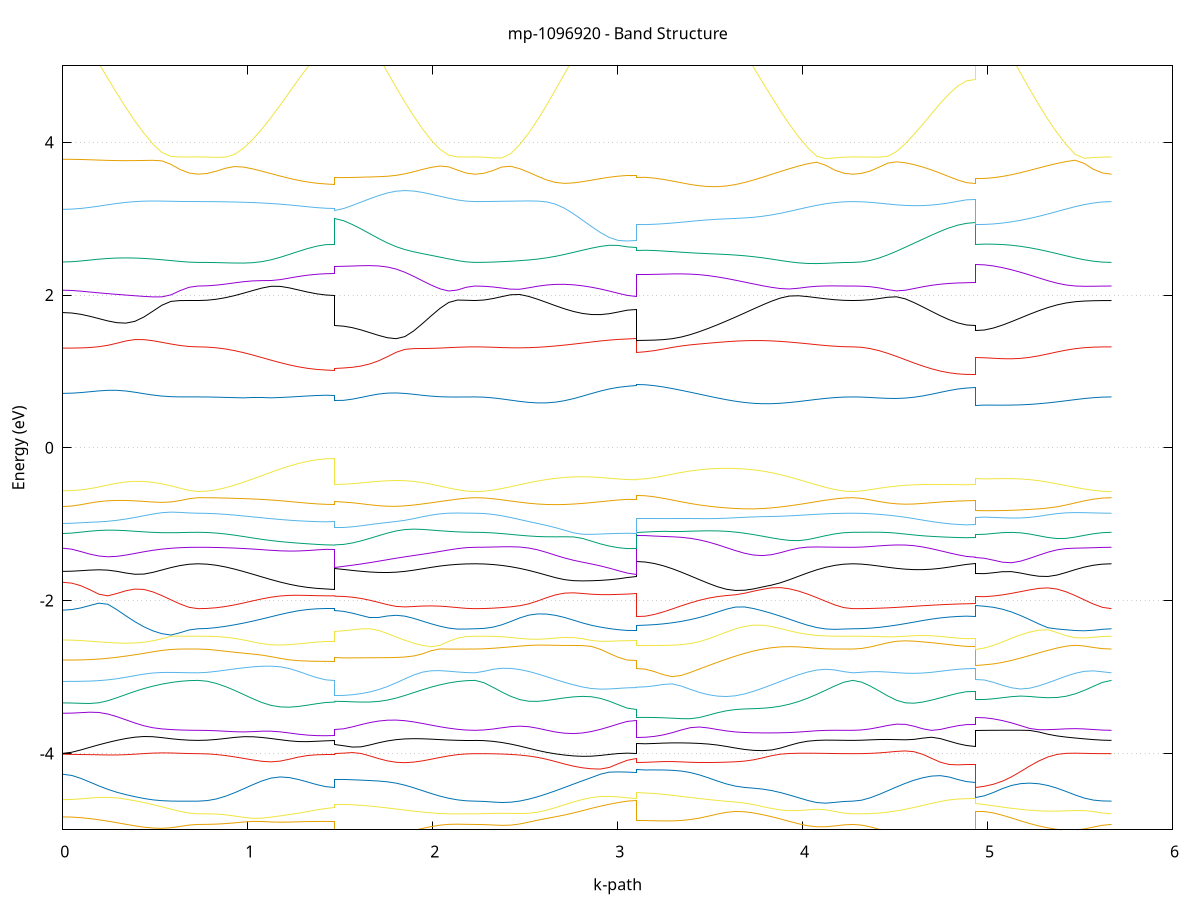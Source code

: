 set title 'mp-1096920 - Band Structure'
set xlabel 'k-path'
set ylabel 'Energy (eV)'
set grid y
set yrange [-5:5]
set terminal png size 800,600
set output 'mp-1096920_bands_gnuplot.png'
plot '-' using 1:2 with lines notitle, '-' using 1:2 with lines notitle, '-' using 1:2 with lines notitle, '-' using 1:2 with lines notitle, '-' using 1:2 with lines notitle, '-' using 1:2 with lines notitle, '-' using 1:2 with lines notitle, '-' using 1:2 with lines notitle, '-' using 1:2 with lines notitle, '-' using 1:2 with lines notitle, '-' using 1:2 with lines notitle, '-' using 1:2 with lines notitle, '-' using 1:2 with lines notitle, '-' using 1:2 with lines notitle, '-' using 1:2 with lines notitle, '-' using 1:2 with lines notitle, '-' using 1:2 with lines notitle, '-' using 1:2 with lines notitle, '-' using 1:2 with lines notitle, '-' using 1:2 with lines notitle, '-' using 1:2 with lines notitle, '-' using 1:2 with lines notitle, '-' using 1:2 with lines notitle, '-' using 1:2 with lines notitle, '-' using 1:2 with lines notitle, '-' using 1:2 with lines notitle, '-' using 1:2 with lines notitle, '-' using 1:2 with lines notitle, '-' using 1:2 with lines notitle, '-' using 1:2 with lines notitle, '-' using 1:2 with lines notitle, '-' using 1:2 with lines notitle, '-' using 1:2 with lines notitle, '-' using 1:2 with lines notitle, '-' using 1:2 with lines notitle, '-' using 1:2 with lines notitle, '-' using 1:2 with lines notitle, '-' using 1:2 with lines notitle, '-' using 1:2 with lines notitle, '-' using 1:2 with lines notitle, '-' using 1:2 with lines notitle, '-' using 1:2 with lines notitle, '-' using 1:2 with lines notitle, '-' using 1:2 with lines notitle, '-' using 1:2 with lines notitle, '-' using 1:2 with lines notitle, '-' using 1:2 with lines notitle, '-' using 1:2 with lines notitle, '-' using 1:2 with lines notitle, '-' using 1:2 with lines notitle, '-' using 1:2 with lines notitle, '-' using 1:2 with lines notitle, '-' using 1:2 with lines notitle, '-' using 1:2 with lines notitle, '-' using 1:2 with lines notitle, '-' using 1:2 with lines notitle, '-' using 1:2 with lines notitle, '-' using 1:2 with lines notitle, '-' using 1:2 with lines notitle, '-' using 1:2 with lines notitle, '-' using 1:2 with lines notitle, '-' using 1:2 with lines notitle, '-' using 1:2 with lines notitle, '-' using 1:2 with lines notitle
0.000000 -45.202203
0.048733 -45.202203
0.097466 -45.202303
0.146199 -45.202403
0.194931 -45.202503
0.243664 -45.202603
0.292397 -45.202803
0.341130 -45.203003
0.389863 -45.203103
0.438596 -45.203303
0.487329 -45.203503
0.536062 -45.203603
0.584794 -45.203703
0.633527 -45.203803
0.682260 -45.203903
0.730993 -45.203903
0.730993 -45.203903
0.780308 -45.203903
0.829623 -45.203803
0.878937 -45.203803
0.928252 -45.203703
0.977567 -45.203503
1.026882 -45.203403
1.076196 -45.203203
1.125511 -45.203103
1.174826 -45.202903
1.224141 -45.202803
1.273456 -45.202703
1.322770 -45.202603
1.372085 -45.202503
1.421400 -45.202503
1.470715 -45.202403
1.470715 -45.204003
1.518093 -45.204003
1.565472 -45.204003
1.612850 -45.204003
1.660229 -45.203903
1.707608 -45.203903
1.754986 -45.203903
1.802365 -45.203903
1.849743 -45.203903
1.897122 -45.203903
1.944500 -45.203903
1.991879 -45.203903
2.039257 -45.203903
2.086636 -45.203903
2.134015 -45.203903
2.181393 -45.203903
2.228772 -45.203903
2.228772 -45.203903
2.277192 -45.203903
2.325612 -45.203903
2.374033 -45.203803
2.422453 -45.203703
2.470874 -45.203603
2.519294 -45.203503
2.567714 -45.203403
2.616135 -45.203303
2.664555 -45.203203
2.712975 -45.203003
2.761396 -45.202903
2.809816 -45.202803
2.858236 -45.202703
2.906657 -45.202603
2.955077 -45.202503
3.003497 -45.202503
3.051918 -45.202403
3.100338 -45.202403
3.100338 -45.204003
3.149119 -45.203903
3.197900 -45.203803
3.246681 -45.203703
3.295461 -45.203503
3.344242 -45.203403
3.393023 -45.203103
3.441804 -45.202903
3.490585 -45.202703
3.539366 -45.202603
3.588146 -45.202403
3.636927 -45.202303
3.685708 -45.202303
3.734489 -45.202303
3.783270 -45.202403
3.832050 -45.202503
3.880831 -45.202703
3.929612 -45.202903
3.978393 -45.203103
4.027174 -45.203303
4.075955 -45.203503
4.124735 -45.203703
4.173516 -45.203803
4.222297 -45.203903
4.271078 -45.203903
4.271078 -45.203903
4.318393 -45.203903
4.365708 -45.203903
4.413023 -45.203903
4.460338 -45.203903
4.507653 -45.203903
4.554968 -45.203903
4.602284 -45.203903
4.649599 -45.203903
4.696914 -45.203903
4.744229 -45.203903
4.791544 -45.203903
4.838859 -45.203903
4.886174 -45.203903
4.933489 -45.203903
4.933489 -45.202203
4.982611 -45.202203
5.031732 -45.202303
5.080853 -45.202403
5.129975 -45.202503
5.179096 -45.202603
5.228217 -45.202803
5.277339 -45.203003
5.326460 -45.203103
5.375581 -45.203303
5.424703 -45.203503
5.473824 -45.203603
5.522945 -45.203703
5.572067 -45.203803
5.621188 -45.203903
5.670309 -45.203903
e
0.000000 -45.109203
0.048733 -45.109203
0.097466 -45.109203
0.146199 -45.109203
0.194931 -45.109203
0.243664 -45.109203
0.292397 -45.109203
0.341130 -45.109203
0.389863 -45.109303
0.438596 -45.109303
0.487329 -45.109303
0.536062 -45.109303
0.584794 -45.109303
0.633527 -45.109303
0.682260 -45.109303
0.730993 -45.109303
0.730993 -45.109303
0.780308 -45.109303
0.829623 -45.109303
0.878937 -45.109303
0.928252 -45.109303
0.977567 -45.109303
1.026882 -45.109203
1.076196 -45.109203
1.125511 -45.109203
1.174826 -45.109203
1.224141 -45.109103
1.273456 -45.109103
1.322770 -45.109103
1.372085 -45.109103
1.421400 -45.109103
1.470715 -45.109103
1.470715 -45.109303
1.518093 -45.109303
1.565472 -45.109303
1.612850 -45.109303
1.660229 -45.109303
1.707608 -45.109303
1.754986 -45.109303
1.802365 -45.109303
1.849743 -45.109303
1.897122 -45.109303
1.944500 -45.109303
1.991879 -45.109303
2.039257 -45.109303
2.086636 -45.109303
2.134015 -45.109303
2.181393 -45.109303
2.228772 -45.109303
2.228772 -45.109303
2.277192 -45.109303
2.325612 -45.109303
2.374033 -45.109303
2.422453 -45.109303
2.470874 -45.109303
2.519294 -45.109303
2.567714 -45.109303
2.616135 -45.109303
2.664555 -45.109303
2.712975 -45.109403
2.761396 -45.109403
2.809816 -45.109403
2.858236 -45.109403
2.906657 -45.109403
2.955077 -45.109403
3.003497 -45.109403
3.051918 -45.109403
3.100338 -45.109403
3.100338 -45.109603
3.149119 -45.109603
3.197900 -45.109603
3.246681 -45.109603
3.295461 -45.109503
3.344242 -45.109503
3.393023 -45.109503
3.441804 -45.109403
3.490585 -45.109403
3.539366 -45.109403
3.588146 -45.109303
3.636927 -45.109303
3.685708 -45.109303
3.734489 -45.109303
3.783270 -45.109203
3.832050 -45.109203
3.880831 -45.109203
3.929612 -45.109203
3.978393 -45.109303
4.027174 -45.109303
4.075955 -45.109303
4.124735 -45.109303
4.173516 -45.109303
4.222297 -45.109303
4.271078 -45.109303
4.271078 -45.109303
4.318393 -45.109303
4.365708 -45.109303
4.413023 -45.109303
4.460338 -45.109303
4.507653 -45.109203
4.554968 -45.109203
4.602284 -45.109203
4.649599 -45.109203
4.696914 -45.109103
4.744229 -45.109103
4.791544 -45.109103
4.838859 -45.109103
4.886174 -45.109103
4.933489 -45.109103
4.933489 -45.109003
4.982611 -45.109003
5.031732 -45.109003
5.080853 -45.109003
5.129975 -45.109003
5.179096 -45.109103
5.228217 -45.109103
5.277339 -45.109103
5.326460 -45.109203
5.375581 -45.109203
5.424703 -45.109203
5.473824 -45.109203
5.522945 -45.109303
5.572067 -45.109303
5.621188 -45.109303
5.670309 -45.109303
e
0.000000 -44.924403
0.048733 -44.924403
0.097466 -44.924403
0.146199 -44.924503
0.194931 -44.924603
0.243664 -44.924603
0.292397 -44.924703
0.341130 -44.924803
0.389863 -44.924903
0.438596 -44.925003
0.487329 -44.925103
0.536062 -44.925203
0.584794 -44.925303
0.633527 -44.925403
0.682260 -44.925403
0.730993 -44.925403
0.730993 -44.925403
0.780308 -44.925403
0.829623 -44.925403
0.878937 -44.925403
0.928252 -44.925403
0.977567 -44.925403
1.026882 -44.925403
1.076196 -44.925403
1.125511 -44.925303
1.174826 -44.925303
1.224141 -44.925303
1.273456 -44.925303
1.322770 -44.925303
1.372085 -44.925303
1.421400 -44.925303
1.470715 -44.925303
1.470715 -44.924303
1.518093 -44.924303
1.565472 -44.924403
1.612850 -44.924403
1.660229 -44.924503
1.707608 -44.924603
1.754986 -44.924603
1.802365 -44.924703
1.849743 -44.924803
1.897122 -44.925003
1.944500 -44.925103
1.991879 -44.925203
2.039257 -44.925203
2.086636 -44.925303
2.134015 -44.925403
2.181393 -44.925403
2.228772 -44.925403
2.228772 -44.925403
2.277192 -44.925403
2.325612 -44.925403
2.374033 -44.925303
2.422453 -44.925203
2.470874 -44.925203
2.519294 -44.925103
2.567714 -44.925003
2.616135 -44.924903
2.664555 -44.924803
2.712975 -44.924703
2.761396 -44.924603
2.809816 -44.924603
2.858236 -44.924503
2.906657 -44.924503
2.955077 -44.924403
3.003497 -44.924403
3.051918 -44.924403
3.100338 -44.924403
3.100338 -44.925403
3.149119 -44.925403
3.197900 -44.925403
3.246681 -44.925403
3.295461 -44.925403
3.344242 -44.925403
3.393023 -44.925303
3.441804 -44.925303
3.490585 -44.925303
3.539366 -44.925303
3.588146 -44.925303
3.636927 -44.925303
3.685708 -44.925303
3.734489 -44.925303
3.783270 -44.925303
3.832050 -44.925303
3.880831 -44.925303
3.929612 -44.925303
3.978393 -44.925303
4.027174 -44.925403
4.075955 -44.925403
4.124735 -44.925403
4.173516 -44.925403
4.222297 -44.925403
4.271078 -44.925403
4.271078 -44.925403
4.318393 -44.925403
4.365708 -44.925403
4.413023 -44.925303
4.460338 -44.925203
4.507653 -44.925103
4.554968 -44.925003
4.602284 -44.924903
4.649599 -44.924803
4.696914 -44.924703
4.744229 -44.924603
4.791544 -44.924603
4.838859 -44.924503
4.886174 -44.924503
4.933489 -44.924503
4.933489 -44.925403
4.982611 -44.925403
5.031732 -44.925403
5.080853 -44.925403
5.129975 -44.925403
5.179096 -44.925403
5.228217 -44.925403
5.277339 -44.925403
5.326460 -44.925403
5.375581 -44.925403
5.424703 -44.925403
5.473824 -44.925403
5.522945 -44.925403
5.572067 -44.925403
5.621188 -44.925403
5.670309 -44.925403
e
0.000000 -44.740003
0.048733 -44.740003
0.097466 -44.740103
0.146199 -44.740203
0.194931 -44.740403
0.243664 -44.740603
0.292397 -44.740903
0.341130 -44.741103
0.389863 -44.741403
0.438596 -44.741703
0.487329 -44.741903
0.536062 -44.742103
0.584794 -44.742303
0.633527 -44.742403
0.682260 -44.742503
0.730993 -44.742503
0.730993 -44.742503
0.780308 -44.742503
0.829623 -44.742403
0.878937 -44.742203
0.928252 -44.741903
0.977567 -44.741703
1.026882 -44.741303
1.076196 -44.741003
1.125511 -44.740603
1.174826 -44.740203
1.224141 -44.739903
1.273456 -44.739603
1.322770 -44.739303
1.372085 -44.739103
1.421400 -44.739003
1.470715 -44.739003
1.470715 -44.741803
1.518093 -44.741803
1.565472 -44.741803
1.612850 -44.741903
1.660229 -44.741903
1.707608 -44.742003
1.754986 -44.742003
1.802365 -44.742103
1.849743 -44.742203
1.897122 -44.742203
1.944500 -44.742303
1.991879 -44.742403
2.039257 -44.742403
2.086636 -44.742503
2.134015 -44.742503
2.181393 -44.742503
2.228772 -44.742503
2.228772 -44.742503
2.277192 -44.742503
2.325612 -44.742303
2.374033 -44.742103
2.422453 -44.741903
2.470874 -44.741603
2.519294 -44.741203
2.567714 -44.740903
2.616135 -44.740603
2.664555 -44.740403
2.712975 -44.740203
2.761396 -44.740103
2.809816 -44.740003
2.858236 -44.740003
2.906657 -44.740003
2.955077 -44.740003
3.003497 -44.740003
3.051918 -44.740003
3.100338 -44.740003
3.100338 -44.743003
3.149119 -44.743003
3.197900 -44.742803
3.246681 -44.742503
3.295461 -44.742103
3.344242 -44.741603
3.393023 -44.741103
3.441804 -44.740603
3.490585 -44.740203
3.539366 -44.739803
3.588146 -44.739403
3.636927 -44.739203
3.685708 -44.739103
3.734489 -44.739203
3.783270 -44.739303
3.832050 -44.739603
3.880831 -44.740003
3.929612 -44.740403
3.978393 -44.740803
4.027174 -44.741303
4.075955 -44.741703
4.124735 -44.742003
4.173516 -44.742303
4.222297 -44.742503
4.271078 -44.742503
4.271078 -44.742503
4.318393 -44.742503
4.365708 -44.742503
4.413023 -44.742403
4.460338 -44.742403
4.507653 -44.742303
4.554968 -44.742203
4.602284 -44.742103
4.649599 -44.742003
4.696914 -44.741903
4.744229 -44.741803
4.791544 -44.741803
4.838859 -44.741703
4.886174 -44.741703
4.933489 -44.741703
4.933489 -44.739103
4.982611 -44.739203
5.031732 -44.739303
5.080853 -44.739503
5.129975 -44.739703
5.179096 -44.740003
5.228217 -44.740403
5.277339 -44.740703
5.326460 -44.741103
5.375581 -44.741403
5.424703 -44.741703
5.473824 -44.742003
5.522945 -44.742203
5.572067 -44.742403
5.621188 -44.742503
5.670309 -44.742503
e
0.000000 -44.681703
0.048733 -44.681703
0.097466 -44.681703
0.146199 -44.681703
0.194931 -44.681703
0.243664 -44.681803
0.292397 -44.681803
0.341130 -44.681803
0.389863 -44.681903
0.438596 -44.681903
0.487329 -44.681903
0.536062 -44.682003
0.584794 -44.682003
0.633527 -44.682003
0.682260 -44.682003
0.730993 -44.682003
0.730993 -44.682003
0.780308 -44.682103
0.829623 -44.682103
0.878937 -44.682203
0.928252 -44.682203
0.977567 -44.682303
1.026882 -44.682503
1.076196 -44.682603
1.125511 -44.682703
1.174826 -44.682903
1.224141 -44.683003
1.273456 -44.683103
1.322770 -44.683203
1.372085 -44.683303
1.421400 -44.683303
1.470715 -44.683303
1.470715 -44.682703
1.518093 -44.682703
1.565472 -44.682603
1.612850 -44.682603
1.660229 -44.682603
1.707608 -44.682503
1.754986 -44.682503
1.802365 -44.682403
1.849743 -44.682303
1.897122 -44.682303
1.944500 -44.682203
1.991879 -44.682203
2.039257 -44.682103
2.086636 -44.682103
2.134015 -44.682103
2.181393 -44.682103
2.228772 -44.682003
2.228772 -44.682003
2.277192 -44.682103
2.325612 -44.682103
2.374033 -44.682203
2.422453 -44.682303
2.470874 -44.682403
2.519294 -44.682503
2.567714 -44.682503
2.616135 -44.682503
2.664555 -44.682503
2.712975 -44.682303
2.761396 -44.682103
2.809816 -44.681903
2.858236 -44.681703
2.906657 -44.681403
2.955077 -44.681203
3.003497 -44.681003
3.051918 -44.680903
3.100338 -44.680803
3.100338 -44.681203
3.149119 -44.681203
3.197900 -44.681303
3.246681 -44.681403
3.295461 -44.681503
3.344242 -44.681703
3.393023 -44.681903
3.441804 -44.682103
3.490585 -44.682303
3.539366 -44.682503
3.588146 -44.682703
3.636927 -44.682803
3.685708 -44.682803
3.734489 -44.682903
3.783270 -44.682803
3.832050 -44.682803
3.880831 -44.682703
3.929612 -44.682603
3.978393 -44.682503
4.027174 -44.682403
4.075955 -44.682303
4.124735 -44.682203
4.173516 -44.682103
4.222297 -44.682103
4.271078 -44.682003
4.271078 -44.682003
4.318393 -44.682003
4.365708 -44.682003
4.413023 -44.682003
4.460338 -44.682003
4.507653 -44.681903
4.554968 -44.681903
4.602284 -44.681903
4.649599 -44.681803
4.696914 -44.681803
4.744229 -44.681803
4.791544 -44.681703
4.838859 -44.681703
4.886174 -44.681703
4.933489 -44.681703
4.933489 -44.682403
4.982611 -44.682403
5.031732 -44.682403
5.080853 -44.682303
5.129975 -44.682303
5.179096 -44.682303
5.228217 -44.682203
5.277339 -44.682203
5.326460 -44.682103
5.375581 -44.682103
5.424703 -44.682103
5.473824 -44.682103
5.522945 -44.682103
5.572067 -44.682003
5.621188 -44.682003
5.670309 -44.682003
e
0.000000 -44.641003
0.048733 -44.641003
0.097466 -44.641003
0.146199 -44.641003
0.194931 -44.640903
0.243664 -44.640903
0.292397 -44.640903
0.341130 -44.640803
0.389863 -44.640803
0.438596 -44.640803
0.487329 -44.640703
0.536062 -44.640703
0.584794 -44.640703
0.633527 -44.640603
0.682260 -44.640603
0.730993 -44.640603
0.730993 -44.640603
0.780308 -44.640603
0.829623 -44.640603
0.878937 -44.640703
0.928252 -44.640703
0.977567 -44.640703
1.026882 -44.640703
1.076196 -44.640803
1.125511 -44.640803
1.174826 -44.640803
1.224141 -44.640903
1.273456 -44.640903
1.322770 -44.640903
1.372085 -44.640903
1.421400 -44.640903
1.470715 -44.640903
1.470715 -44.641403
1.518093 -44.641303
1.565472 -44.641303
1.612850 -44.641303
1.660229 -44.641203
1.707608 -44.641203
1.754986 -44.641103
1.802365 -44.641103
1.849743 -44.641003
1.897122 -44.640903
1.944500 -44.640803
1.991879 -44.640803
2.039257 -44.640703
2.086636 -44.640703
2.134015 -44.640703
2.181393 -44.640603
2.228772 -44.640603
2.228772 -44.640603
2.277192 -44.640603
2.325612 -44.640603
2.374033 -44.640603
2.422453 -44.640603
2.470874 -44.640603
2.519294 -44.640603
2.567714 -44.640603
2.616135 -44.640603
2.664555 -44.640603
2.712975 -44.640603
2.761396 -44.640603
2.809816 -44.640603
2.858236 -44.640603
2.906657 -44.640603
2.955077 -44.640603
3.003497 -44.640603
3.051918 -44.640603
3.100338 -44.640603
3.100338 -44.640303
3.149119 -44.640303
3.197900 -44.640303
3.246681 -44.640303
3.295461 -44.640303
3.344242 -44.640303
3.393023 -44.640303
3.441804 -44.640303
3.490585 -44.640303
3.539366 -44.640403
3.588146 -44.640403
3.636927 -44.640403
3.685708 -44.640403
3.734489 -44.640503
3.783270 -44.640503
3.832050 -44.640503
3.880831 -44.640503
3.929612 -44.640603
3.978393 -44.640603
4.027174 -44.640603
4.075955 -44.640603
4.124735 -44.640603
4.173516 -44.640603
4.222297 -44.640603
4.271078 -44.640603
4.271078 -44.640603
4.318393 -44.640603
4.365708 -44.640603
4.413023 -44.640703
4.460338 -44.640703
4.507653 -44.640703
4.554968 -44.640803
4.602284 -44.640803
4.649599 -44.640803
4.696914 -44.640803
4.744229 -44.640903
4.791544 -44.640903
4.838859 -44.640903
4.886174 -44.640903
4.933489 -44.640903
4.933489 -44.640603
4.982611 -44.640603
5.031732 -44.640603
5.080853 -44.640603
5.129975 -44.640603
5.179096 -44.640603
5.228217 -44.640603
5.277339 -44.640603
5.326460 -44.640603
5.375581 -44.640603
5.424703 -44.640603
5.473824 -44.640603
5.522945 -44.640603
5.572067 -44.640603
5.621188 -44.640603
5.670309 -44.640603
e
0.000000 -44.275703
0.048733 -44.275603
0.097466 -44.275503
0.146199 -44.275403
0.194931 -44.275103
0.243664 -44.274903
0.292397 -44.274603
0.341130 -44.274303
0.389863 -44.274003
0.438596 -44.273603
0.487329 -44.273303
0.536062 -44.273103
0.584794 -44.272903
0.633527 -44.272703
0.682260 -44.272603
0.730993 -44.272603
0.730993 -44.272603
0.780308 -44.272603
0.829623 -44.272703
0.878937 -44.272703
0.928252 -44.272903
0.977567 -44.273003
1.026882 -44.273203
1.076196 -44.273303
1.125511 -44.273503
1.174826 -44.273703
1.224141 -44.273803
1.273456 -44.274003
1.322770 -44.274103
1.372085 -44.274203
1.421400 -44.274203
1.470715 -44.274303
1.470715 -44.273603
1.518093 -44.273503
1.565472 -44.273503
1.612850 -44.273503
1.660229 -44.273403
1.707608 -44.273303
1.754986 -44.273303
1.802365 -44.273203
1.849743 -44.273103
1.897122 -44.273003
1.944500 -44.272903
1.991879 -44.272803
2.039257 -44.272703
2.086636 -44.272703
2.134015 -44.272603
2.181393 -44.272603
2.228772 -44.272603
2.228772 -44.272603
2.277192 -44.272603
2.325612 -44.272703
2.374033 -44.272803
2.422453 -44.273003
2.470874 -44.273103
2.519294 -44.273403
2.567714 -44.273603
2.616135 -44.273903
2.664555 -44.274203
2.712975 -44.274503
2.761396 -44.274803
2.809816 -44.275103
2.858236 -44.275403
2.906657 -44.275603
2.955077 -44.275803
3.003497 -44.275903
3.051918 -44.276003
3.100338 -44.276003
3.100338 -44.273103
3.149119 -44.273103
3.197900 -44.273203
3.246681 -44.273303
3.295461 -44.273503
3.344242 -44.273703
3.393023 -44.273903
3.441804 -44.274103
3.490585 -44.274203
3.539366 -44.274403
3.588146 -44.274503
3.636927 -44.274603
3.685708 -44.274603
3.734489 -44.274503
3.783270 -44.274403
3.832050 -44.274203
3.880831 -44.274003
3.929612 -44.273803
3.978393 -44.273503
4.027174 -44.273303
4.075955 -44.273103
4.124735 -44.272903
4.173516 -44.272703
4.222297 -44.272603
4.271078 -44.272603
4.271078 -44.272603
4.318393 -44.272603
4.365708 -44.272703
4.413023 -44.272803
4.460338 -44.272903
4.507653 -44.273103
4.554968 -44.273203
4.602284 -44.273403
4.649599 -44.273603
4.696914 -44.273803
4.744229 -44.273903
4.791544 -44.274103
4.838859 -44.274203
4.886174 -44.274203
4.933489 -44.274303
4.933489 -44.274903
4.982611 -44.274903
5.031732 -44.274803
5.080853 -44.274703
5.129975 -44.274503
5.179096 -44.274303
5.228217 -44.274103
5.277339 -44.273903
5.326460 -44.273603
5.375581 -44.273403
5.424703 -44.273203
5.473824 -44.273003
5.522945 -44.272803
5.572067 -44.272703
5.621188 -44.272603
5.670309 -44.272603
e
0.000000 -44.163203
0.048733 -44.163203
0.097466 -44.163203
0.146199 -44.163203
0.194931 -44.163303
0.243664 -44.163303
0.292397 -44.163303
0.341130 -44.163403
0.389863 -44.163403
0.438596 -44.163503
0.487329 -44.163503
0.536062 -44.163503
0.584794 -44.163603
0.633527 -44.163603
0.682260 -44.163603
0.730993 -44.163603
0.730993 -44.163603
0.780308 -44.163603
0.829623 -44.163603
0.878937 -44.163603
0.928252 -44.163503
0.977567 -44.163503
1.026882 -44.163503
1.076196 -44.163403
1.125511 -44.163403
1.174826 -44.163303
1.224141 -44.163303
1.273456 -44.163203
1.322770 -44.163203
1.372085 -44.163203
1.421400 -44.163103
1.470715 -44.163103
1.470715 -44.164003
1.518093 -44.164003
1.565472 -44.164003
1.612850 -44.164003
1.660229 -44.164003
1.707608 -44.163903
1.754986 -44.163903
1.802365 -44.163903
1.849743 -44.163803
1.897122 -44.163803
1.944500 -44.163703
1.991879 -44.163703
2.039257 -44.163703
2.086636 -44.163603
2.134015 -44.163603
2.181393 -44.163603
2.228772 -44.163603
2.228772 -44.163603
2.277192 -44.163603
2.325612 -44.163603
2.374033 -44.163603
2.422453 -44.163603
2.470874 -44.163503
2.519294 -44.163503
2.567714 -44.163503
2.616135 -44.163403
2.664555 -44.163403
2.712975 -44.163403
2.761396 -44.163303
2.809816 -44.163303
2.858236 -44.163303
2.906657 -44.163303
2.955077 -44.163303
3.003497 -44.163303
3.051918 -44.163303
3.100338 -44.163303
3.100338 -44.163403
3.149119 -44.163403
3.197900 -44.163403
3.246681 -44.163403
3.295461 -44.163303
3.344242 -44.163303
3.393023 -44.163203
3.441804 -44.163203
3.490585 -44.163103
3.539366 -44.163003
3.588146 -44.163003
3.636927 -44.162903
3.685708 -44.162903
3.734489 -44.162903
3.783270 -44.162903
3.832050 -44.163003
3.880831 -44.163103
3.929612 -44.163203
3.978393 -44.163303
4.027174 -44.163303
4.075955 -44.163403
4.124735 -44.163503
4.173516 -44.163603
4.222297 -44.163603
4.271078 -44.163603
4.271078 -44.163603
4.318393 -44.163603
4.365708 -44.163603
4.413023 -44.163603
4.460338 -44.163603
4.507653 -44.163603
4.554968 -44.163603
4.602284 -44.163603
4.649599 -44.163603
4.696914 -44.163603
4.744229 -44.163603
4.791544 -44.163603
4.838859 -44.163603
4.886174 -44.163603
4.933489 -44.163603
4.933489 -44.162603
4.982611 -44.162603
5.031732 -44.162703
5.080853 -44.162703
5.129975 -44.162803
5.179096 -44.162903
5.228217 -44.163003
5.277339 -44.163003
5.326460 -44.163103
5.375581 -44.163303
5.424703 -44.163303
5.473824 -44.163403
5.522945 -44.163503
5.572067 -44.163603
5.621188 -44.163603
5.670309 -44.163603
e
0.000000 -44.147003
0.048733 -44.147003
0.097466 -44.146803
0.146199 -44.146703
0.194931 -44.146403
0.243664 -44.146103
0.292397 -44.145803
0.341130 -44.145403
0.389863 -44.145103
0.438596 -44.144703
0.487329 -44.144403
0.536062 -44.144103
0.584794 -44.143903
0.633527 -44.143703
0.682260 -44.143603
0.730993 -44.143603
0.730993 -44.143603
0.780308 -44.143603
0.829623 -44.143703
0.878937 -44.143903
0.928252 -44.144103
0.977567 -44.144403
1.026882 -44.144803
1.076196 -44.145103
1.125511 -44.145503
1.174826 -44.145803
1.224141 -44.146203
1.273456 -44.146503
1.322770 -44.146703
1.372085 -44.146903
1.421400 -44.147003
1.470715 -44.147103
1.470715 -44.143303
1.518093 -44.143303
1.565472 -44.143303
1.612850 -44.143303
1.660229 -44.143303
1.707608 -44.143303
1.754986 -44.143403
1.802365 -44.143403
1.849743 -44.143403
1.897122 -44.143403
1.944500 -44.143503
1.991879 -44.143503
2.039257 -44.143503
2.086636 -44.143503
2.134015 -44.143503
2.181393 -44.143603
2.228772 -44.143603
2.228772 -44.143603
2.277192 -44.143603
2.325612 -44.143703
2.374033 -44.143803
2.422453 -44.144103
2.470874 -44.144303
2.519294 -44.144603
2.567714 -44.145003
2.616135 -44.145303
2.664555 -44.145703
2.712975 -44.146103
2.761396 -44.146403
2.809816 -44.146703
2.858236 -44.147003
2.906657 -44.147303
2.955077 -44.147503
3.003497 -44.147603
3.051918 -44.147703
3.100338 -44.147703
3.100338 -44.144303
3.149119 -44.144403
3.197900 -44.144503
3.246681 -44.144803
3.295461 -44.145103
3.344242 -44.145503
3.393023 -44.146003
3.441804 -44.146403
3.490585 -44.146803
3.539366 -44.147203
3.588146 -44.147403
3.636927 -44.147603
3.685708 -44.147603
3.734489 -44.147503
3.783270 -44.147303
3.832050 -44.146903
3.880831 -44.146503
3.929612 -44.146003
3.978393 -44.145503
4.027174 -44.145003
4.075955 -44.144503
4.124735 -44.144103
4.173516 -44.143803
4.222297 -44.143603
4.271078 -44.143603
4.271078 -44.143603
4.318393 -44.143603
4.365708 -44.143603
4.413023 -44.143603
4.460338 -44.143703
4.507653 -44.143803
4.554968 -44.143803
4.602284 -44.143903
4.649599 -44.144003
4.696914 -44.144103
4.744229 -44.144103
4.791544 -44.144203
4.838859 -44.144203
4.886174 -44.144303
4.933489 -44.144303
4.933489 -44.148203
4.982611 -44.148103
5.031732 -44.148003
5.080853 -44.147703
5.129975 -44.147403
5.179096 -44.147003
5.228217 -44.146603
5.277339 -44.146103
5.326460 -44.145603
5.375581 -44.145103
5.424703 -44.144703
5.473824 -44.144303
5.522945 -44.144003
5.572067 -44.143703
5.621188 -44.143603
5.670309 -44.143603
e
0.000000 -18.409603
0.048733 -18.415403
0.097466 -18.431903
0.146199 -18.456503
0.194931 -18.486503
0.243664 -18.519403
0.292397 -18.553303
0.341130 -18.586603
0.389863 -18.618003
0.438596 -18.646903
0.487329 -18.672303
0.536062 -18.693903
0.584794 -18.711003
0.633527 -18.723503
0.682260 -18.731103
0.730993 -18.733703
0.730993 -18.733703
0.780308 -18.730903
0.829623 -18.722503
0.878937 -18.708903
0.928252 -18.690003
0.977567 -18.666303
1.026882 -18.638103
1.076196 -18.606103
1.125511 -18.570903
1.174826 -18.533503
1.224141 -18.495103
1.273456 -18.457303
1.322770 -18.422503
1.372085 -18.393503
1.421400 -18.374003
1.470715 -18.367003
1.470715 -18.319603
1.518093 -18.326703
1.565472 -18.346803
1.612850 -18.376503
1.660229 -18.412503
1.707608 -18.451903
1.754986 -18.492403
1.802365 -18.532403
1.849743 -18.570603
1.897122 -18.606303
1.944500 -18.638503
1.991879 -18.666603
2.039257 -18.690303
2.086636 -18.709103
2.134015 -18.722703
2.181393 -18.730903
2.228772 -18.733703
2.228772 -18.733703
2.277192 -18.730803
2.325612 -18.722103
2.374033 -18.707903
2.422453 -18.688303
2.470874 -18.663803
2.519294 -18.634603
2.567714 -18.601503
2.616135 -18.565003
2.664555 -18.525903
2.712975 -18.485003
2.761396 -18.443203
2.809816 -18.401703
2.858236 -18.361703
2.906657 -18.324803
2.955077 -18.292603
3.003497 -18.267203
3.051918 -18.250803
3.100338 -18.245103
3.100338 -18.212103
3.149119 -18.211103
3.197900 -18.208203
3.246681 -18.204303
3.295461 -18.200703
3.344242 -18.200103
3.393023 -18.205203
3.441804 -18.218803
3.490585 -18.241703
3.539366 -18.272803
3.588146 -18.309803
3.636927 -18.350803
3.685708 -18.394003
3.734489 -18.438003
3.783270 -18.481603
3.832050 -18.523903
3.880831 -18.564003
3.929612 -18.601103
3.978393 -18.634503
4.027174 -18.663803
4.075955 -18.688403
4.124735 -18.708003
4.173516 -18.722203
4.222297 -18.730803
4.271078 -18.733703
4.271078 -18.733703
4.318393 -18.731203
4.365708 -18.723603
4.413023 -18.711303
4.460338 -18.694503
4.507653 -18.673603
4.554968 -18.649103
4.602284 -18.621803
4.649599 -18.592703
4.696914 -18.563003
4.744229 -18.534403
4.791544 -18.508503
4.838859 -18.487703
4.886174 -18.474103
4.933489 -18.469403
4.933489 -18.253503
4.982611 -18.267703
5.031732 -18.303103
5.080853 -18.348603
5.129975 -18.397903
5.179096 -18.447803
5.228217 -18.496303
5.277339 -18.542103
5.326460 -18.584303
5.375581 -18.622303
5.424703 -18.655303
5.473824 -18.683003
5.522945 -18.704903
5.572067 -18.720803
5.621188 -18.730403
5.670309 -18.733703
e
0.000000 -17.947203
0.048733 -17.941803
0.097466 -17.926803
0.146199 -17.904503
0.194931 -17.877703
0.243664 -17.848703
0.292397 -17.819403
0.341130 -17.791203
0.389863 -17.765003
0.438596 -17.741603
0.487329 -17.721203
0.536062 -17.704303
0.584794 -17.691003
0.633527 -17.681503
0.682260 -17.675803
0.730993 -17.673803
0.730993 -17.673803
0.780308 -17.674503
0.829623 -17.676403
0.878937 -17.679803
0.928252 -17.685203
0.977567 -17.693103
1.026882 -17.704203
1.076196 -17.719403
1.125511 -17.739003
1.174826 -17.762903
1.224141 -17.790303
1.273456 -17.819303
1.322770 -17.847703
1.372085 -17.872203
1.421400 -17.889203
1.470715 -17.895403
1.470715 -17.877903
1.518093 -17.872203
1.565472 -17.856203
1.612850 -17.833303
1.660229 -17.806903
1.707608 -17.780103
1.754986 -17.755003
1.802365 -17.733303
1.849743 -17.715703
1.897122 -17.702503
1.944500 -17.692903
1.991879 -17.686103
2.039257 -17.681203
2.086636 -17.677803
2.134015 -17.675603
2.181393 -17.674303
2.228772 -17.673803
2.228772 -17.673803
2.277192 -17.674203
2.325612 -17.675203
2.374033 -17.677003
2.422453 -17.679803
2.470874 -17.683603
2.519294 -17.688903
2.567714 -17.695703
2.616135 -17.704603
2.664555 -17.715503
2.712975 -17.728403
2.761396 -17.743303
2.809816 -17.759603
2.858236 -17.776803
2.906657 -17.794003
2.955077 -17.810203
3.003497 -17.823703
3.051918 -17.832803
3.100338 -17.836103
3.100338 -17.905203
3.149119 -17.907903
3.197900 -17.915703
3.246681 -17.927303
3.295461 -17.940603
3.344242 -17.952903
3.393023 -17.960703
3.441804 -17.961203
3.490585 -17.953203
3.539366 -17.937703
3.588146 -17.916703
3.636927 -17.892203
3.685708 -17.865903
3.734489 -17.838903
3.783270 -17.812403
3.832050 -17.787103
3.880831 -17.763703
3.929612 -17.742703
3.978393 -17.724303
4.027174 -17.708703
4.075955 -17.696003
4.124735 -17.686203
4.173516 -17.679303
4.222297 -17.675203
4.271078 -17.673803
4.271078 -17.673803
4.318393 -17.674303
4.365708 -17.675703
4.413023 -17.678403
4.460338 -17.682603
4.507653 -17.689103
4.554968 -17.698703
4.602284 -17.712303
4.649599 -17.730203
4.696914 -17.751403
4.744229 -17.774103
4.791544 -17.795903
4.838859 -17.814203
4.886174 -17.826503
4.933489 -17.830803
4.933489 -18.018903
4.982611 -18.005703
5.031732 -17.973503
5.080853 -17.933103
5.129975 -17.891003
5.179096 -17.850403
5.228217 -17.813203
5.277339 -17.780303
5.326460 -17.752303
5.375581 -17.729303
5.424703 -17.710903
5.473824 -17.696803
5.522945 -17.686403
5.572067 -17.679303
5.621188 -17.675203
5.670309 -17.673803
e
0.000000 -17.579103
0.048733 -17.579003
0.097466 -17.578703
0.146199 -17.578303
0.194931 -17.577603
0.243664 -17.576903
0.292397 -17.576103
0.341130 -17.575203
0.389863 -17.574303
0.438596 -17.573503
0.487329 -17.572703
0.536062 -17.572003
0.584794 -17.571503
0.633527 -17.571103
0.682260 -17.570903
0.730993 -17.570803
0.730993 -17.570803
0.780308 -17.571803
0.829623 -17.574603
0.878937 -17.579203
0.928252 -17.585403
0.977567 -17.592803
1.026882 -17.600703
1.076196 -17.608503
1.125511 -17.615403
1.174826 -17.621203
1.224141 -17.625803
1.273456 -17.629303
1.322770 -17.631803
1.372085 -17.633603
1.421400 -17.634603
1.470715 -17.634903
1.470715 -17.662003
1.518093 -17.661703
1.565472 -17.660403
1.612850 -17.658303
1.660229 -17.655303
1.707608 -17.651003
1.754986 -17.645303
1.802365 -17.637903
1.849743 -17.628703
1.897122 -17.618203
1.944500 -17.607203
1.991879 -17.596803
2.039257 -17.587703
2.086636 -17.580403
2.134015 -17.575103
2.181393 -17.571903
2.228772 -17.570803
2.228772 -17.570803
2.277192 -17.571603
2.325612 -17.574103
2.374033 -17.578003
2.422453 -17.583103
2.470874 -17.589103
2.519294 -17.595703
2.567714 -17.602303
2.616135 -17.608503
2.664555 -17.614003
2.712975 -17.618703
2.761396 -17.622603
2.809816 -17.625603
2.858236 -17.628003
2.906657 -17.629703
2.955077 -17.631003
3.003497 -17.631903
3.051918 -17.632403
3.100338 -17.632603
3.100338 -17.688303
3.149119 -17.687103
3.197900 -17.683903
3.246681 -17.679103
3.295461 -17.673103
3.344242 -17.666503
3.393023 -17.659603
3.441804 -17.652503
3.490585 -17.645403
3.539366 -17.638403
3.588146 -17.631403
3.636927 -17.624703
3.685708 -17.618103
3.734489 -17.611803
3.783270 -17.605703
3.832050 -17.600003
3.880831 -17.594503
3.929612 -17.589503
3.978393 -17.584903
4.027174 -17.580803
4.075955 -17.577303
4.124735 -17.574503
4.173516 -17.572503
4.222297 -17.571203
4.271078 -17.570803
4.271078 -17.570803
4.318393 -17.572103
4.365708 -17.575903
4.413023 -17.582103
4.460338 -17.590403
4.507653 -17.600203
4.554968 -17.610403
4.602284 -17.619903
4.649599 -17.627603
4.696914 -17.633503
4.744229 -17.637703
4.791544 -17.640603
4.838859 -17.642503
4.886174 -17.643503
4.933489 -17.643803
4.933489 -17.665503
4.982611 -17.664603
5.031732 -17.662103
5.080853 -17.658003
5.129975 -17.652403
5.179096 -17.645403
5.228217 -17.637203
5.277339 -17.628003
5.326460 -17.618003
5.375581 -17.607803
5.424703 -17.597903
5.473824 -17.588803
5.522945 -17.581203
5.572067 -17.575503
5.621188 -17.572003
5.670309 -17.570803
e
0.000000 -17.374703
0.048733 -17.373903
0.097466 -17.371503
0.146199 -17.367703
0.194931 -17.362503
0.243664 -17.356103
0.292397 -17.348903
0.341130 -17.341003
0.389863 -17.332803
0.438596 -17.324803
0.487329 -17.317203
0.536062 -17.310403
0.584794 -17.304803
0.633527 -17.300603
0.682260 -17.298103
0.730993 -17.297203
0.730993 -17.297203
0.780308 -17.297403
0.829623 -17.297903
0.878937 -17.298703
0.928252 -17.299903
0.977567 -17.301303
1.026882 -17.302903
1.076196 -17.304703
1.125511 -17.306603
1.174826 -17.308503
1.224141 -17.310303
1.273456 -17.311903
1.322770 -17.313303
1.372085 -17.314303
1.421400 -17.315003
1.470715 -17.315203
1.470715 -17.378203
1.518093 -17.377403
1.565472 -17.375003
1.612850 -17.371003
1.660229 -17.365803
1.707608 -17.359403
1.754986 -17.352103
1.802365 -17.344403
1.849743 -17.336403
1.897122 -17.328503
1.944500 -17.321103
1.991879 -17.314303
2.039257 -17.308403
2.086636 -17.303603
2.134015 -17.300103
2.181393 -17.297903
2.228772 -17.297203
2.228772 -17.297203
2.277192 -17.297703
2.325612 -17.299403
2.374033 -17.302203
2.422453 -17.306603
2.470874 -17.312603
2.519294 -17.320703
2.567714 -17.330903
2.616135 -17.343403
2.664555 -17.358003
2.712975 -17.374103
2.761396 -17.390903
2.809816 -17.407503
2.858236 -17.423003
2.906657 -17.436703
2.955077 -17.447903
3.003497 -17.456103
3.051918 -17.461203
3.100338 -17.462903
3.100338 -17.407003
3.149119 -17.406603
3.197900 -17.405603
3.246681 -17.403603
3.295461 -17.400903
3.344242 -17.397503
3.393023 -17.393203
3.441804 -17.388103
3.490585 -17.382303
3.539366 -17.375903
3.588146 -17.368903
3.636927 -17.361503
3.685708 -17.353903
3.734489 -17.346303
3.783270 -17.338803
3.832050 -17.331703
3.880831 -17.325003
3.929612 -17.318803
3.978393 -17.313303
4.027174 -17.308503
4.075955 -17.304503
4.124735 -17.301303
4.173516 -17.299003
4.222297 -17.297703
4.271078 -17.297203
4.271078 -17.297203
4.318393 -17.298103
4.365708 -17.300603
4.413023 -17.304703
4.460338 -17.310203
4.507653 -17.316803
4.554968 -17.324103
4.602284 -17.331603
4.649599 -17.338903
4.696914 -17.345603
4.744229 -17.351303
4.791544 -17.355803
4.838859 -17.359203
4.886174 -17.361203
4.933489 -17.361903
4.933489 -17.379803
4.982611 -17.379003
5.031732 -17.376703
5.080853 -17.372803
5.129975 -17.367603
5.179096 -17.361003
5.228217 -17.353403
5.277339 -17.345103
5.326460 -17.336203
5.375581 -17.327403
5.424703 -17.319103
5.473824 -17.311703
5.522945 -17.305603
5.572067 -17.301003
5.621188 -17.298203
5.670309 -17.297203
e
0.000000 -17.087603
0.048733 -17.087503
0.097466 -17.087203
0.146199 -17.086803
0.194931 -17.086203
0.243664 -17.085403
0.292397 -17.084403
0.341130 -17.083403
0.389863 -17.082203
0.438596 -17.081003
0.487329 -17.079703
0.536062 -17.078503
0.584794 -17.077503
0.633527 -17.076703
0.682260 -17.076303
0.730993 -17.076103
0.730993 -17.076103
0.780308 -17.077903
0.829623 -17.083003
0.878937 -17.091403
0.928252 -17.102303
0.977567 -17.115103
1.026882 -17.129103
1.076196 -17.143403
1.125511 -17.157203
1.174826 -17.169903
1.224141 -17.181103
1.273456 -17.190403
1.322770 -17.197603
1.372085 -17.202703
1.421400 -17.205803
1.470715 -17.206903
1.470715 -17.192503
1.518093 -17.191603
1.565472 -17.188903
1.612850 -17.184403
1.660229 -17.178203
1.707608 -17.170303
1.754986 -17.160903
1.802365 -17.150403
1.849743 -17.139103
1.897122 -17.127303
1.944500 -17.115703
1.991879 -17.104803
2.039257 -17.095103
2.086636 -17.087103
2.134015 -17.081003
2.181393 -17.077303
2.228772 -17.076103
2.228772 -17.076103
2.277192 -17.078203
2.325612 -17.084403
2.374033 -17.094403
2.422453 -17.107603
2.470874 -17.123303
2.519294 -17.140503
2.567714 -17.158503
2.616135 -17.176203
2.664555 -17.193103
2.712975 -17.208703
2.761396 -17.222803
2.809816 -17.235403
2.858236 -17.246503
2.906657 -17.255903
2.955077 -17.263503
3.003497 -17.269103
3.051918 -17.272503
3.100338 -17.273703
3.100338 -17.229103
3.149119 -17.228903
3.197900 -17.228203
3.246681 -17.227103
3.295461 -17.225503
3.344242 -17.223303
3.393023 -17.220503
3.441804 -17.217103
3.490585 -17.212903
3.539366 -17.207803
3.588146 -17.201703
3.636927 -17.194503
3.685708 -17.186203
3.734489 -17.176903
3.783270 -17.166403
3.832050 -17.155003
3.880831 -17.143003
3.929612 -17.130603
3.978393 -17.118403
4.027174 -17.106903
4.075955 -17.096603
4.124735 -17.088003
4.173516 -17.081503
4.222297 -17.077503
4.271078 -17.076103
4.271078 -17.076103
4.318393 -17.076703
4.365708 -17.078503
4.413023 -17.081203
4.460338 -17.084503
4.507653 -17.088003
4.554968 -17.091203
4.602284 -17.094103
4.649599 -17.096403
4.696914 -17.098203
4.744229 -17.099503
4.791544 -17.100403
4.838859 -17.100903
4.886174 -17.101203
4.933489 -17.101303
4.933489 -17.107903
4.982611 -17.107703
5.031732 -17.107003
5.080853 -17.105903
5.129975 -17.104203
5.179096 -17.102103
5.228217 -17.099603
5.277339 -17.096703
5.326460 -17.093503
5.375581 -17.090003
5.424703 -17.086503
5.473824 -17.083203
5.522945 -17.080303
5.572067 -17.078003
5.621188 -17.076603
5.670309 -17.076103
e
0.000000 -6.556003
0.048733 -6.556103
0.097466 -6.556603
0.146199 -6.557703
0.194931 -6.560103
0.243664 -6.564103
0.292397 -6.570103
0.341130 -6.578203
0.389863 -6.587803
0.438596 -6.598003
0.487329 -6.608103
0.536062 -6.617203
0.584794 -6.624703
0.633527 -6.630303
0.682260 -6.633803
0.730993 -6.635003
0.730993 -6.635003
0.780308 -6.632903
0.829623 -6.626503
0.878937 -6.616003
0.928252 -6.601403
0.977567 -6.582903
1.026882 -6.560703
1.076196 -6.535303
1.125511 -6.507403
1.174826 -6.477903
1.224141 -6.448003
1.273456 -6.419203
1.322770 -6.393403
1.372085 -6.372703
1.421400 -6.359203
1.470715 -6.354503
1.470715 -6.372703
1.518093 -6.376103
1.565472 -6.386003
1.612850 -6.402403
1.660229 -6.424403
1.707608 -6.450603
1.754986 -6.479203
1.802365 -6.508303
1.849743 -6.536003
1.897122 -6.561103
1.944500 -6.582803
1.991879 -6.600403
2.039257 -6.614003
2.086636 -6.623803
2.134015 -6.630203
2.181393 -6.633803
2.228772 -6.635003
2.228772 -6.635003
2.277192 -6.630103
2.325612 -6.616003
2.374033 -6.594103
2.422453 -6.566703
2.470874 -6.537203
2.519294 -6.509803
2.567714 -6.488303
2.616135 -6.475203
2.664555 -6.470703
2.712975 -6.473603
2.761396 -6.481803
2.809816 -6.493303
2.858236 -6.506003
2.906657 -6.518603
2.955077 -6.529603
3.003497 -6.538203
3.051918 -6.543703
3.100338 -6.545603
3.100338 -6.518003
3.149119 -6.516103
3.197900 -6.510403
3.246681 -6.501203
3.295461 -6.488803
3.344242 -6.473503
3.393023 -6.456203
3.441804 -6.438003
3.490585 -6.420003
3.539366 -6.403603
3.588146 -6.390403
3.636927 -6.381503
3.685708 -6.378203
3.734489 -6.381803
3.783270 -6.393903
3.832050 -6.415203
3.880831 -6.444403
3.929612 -6.478603
3.978393 -6.513903
4.027174 -6.547603
4.075955 -6.577403
4.124735 -6.601903
4.173516 -6.620103
4.222297 -6.631203
4.271078 -6.635003
4.271078 -6.635003
4.318393 -6.632403
4.365708 -6.625003
4.413023 -6.614103
4.460338 -6.601803
4.507653 -6.590303
4.554968 -6.581603
4.602284 -6.576403
4.649599 -6.574703
4.696914 -6.575603
4.744229 -6.577903
4.791544 -6.580803
4.838859 -6.583303
4.886174 -6.585003
4.933489 -6.585603
4.933489 -6.398903
4.982611 -6.401203
5.031732 -6.408103
5.080853 -6.419303
5.129975 -6.434403
5.179096 -6.452903
5.228217 -6.474303
5.277339 -6.497703
5.326460 -6.522203
5.375581 -6.546803
5.424703 -6.570303
5.473824 -6.591703
5.522945 -6.609803
5.572067 -6.623503
5.621188 -6.632103
5.670309 -6.635003
e
0.000000 -6.148903
0.048733 -6.165803
0.097466 -6.198403
0.146199 -6.231503
0.194931 -6.260103
0.243664 -6.282403
0.292397 -6.297503
0.341130 -6.305403
0.389863 -6.306703
0.438596 -6.302703
0.487329 -6.294903
0.536062 -6.285203
0.584794 -6.275303
0.633527 -6.266603
0.682260 -6.260803
0.730993 -6.258803
0.730993 -6.258803
0.780308 -6.257503
0.829623 -6.253903
0.878937 -6.248003
0.928252 -6.239903
0.977567 -6.229703
1.026882 -6.217903
1.076196 -6.204803
1.125511 -6.190903
1.174826 -6.177003
1.224141 -6.163503
1.273456 -6.151203
1.322770 -6.140603
1.372085 -6.132203
1.421400 -6.126803
1.470715 -6.124903
1.470715 -6.054403
1.518093 -6.058403
1.565472 -6.069103
1.612850 -6.083703
1.660229 -6.099603
1.707608 -6.115203
1.754986 -6.130103
1.802365 -6.144703
1.849743 -6.159503
1.897122 -6.175003
1.944500 -6.191103
1.991879 -6.207403
2.039257 -6.223303
2.086636 -6.237503
2.134015 -6.248803
2.181393 -6.256203
2.228772 -6.258803
2.228772 -6.258703
2.277192 -6.255803
2.325612 -6.247203
2.374033 -6.232903
2.422453 -6.213203
2.470874 -6.187803
2.519294 -6.155903
2.567714 -6.117003
2.616135 -6.072003
2.664555 -6.023903
2.712975 -5.979203
2.761396 -5.948103
2.809816 -5.941603
2.858236 -5.957703
2.906657 -5.983503
2.955077 -6.009203
3.003497 -6.029803
3.051918 -6.042903
3.100338 -6.047303
3.100338 -5.894503
3.149119 -5.895603
3.197900 -5.898903
3.246681 -5.903803
3.295461 -5.909703
3.344242 -5.915803
3.393023 -5.921503
3.441804 -5.926503
3.490585 -5.932703
3.539366 -5.945703
3.588146 -5.973403
3.636927 -6.015603
3.685708 -6.063903
3.734489 -6.111003
3.783270 -6.152003
3.832050 -6.184003
3.880831 -6.206803
3.929612 -6.222203
3.978393 -6.233003
4.027174 -6.241003
4.075955 -6.247203
4.124735 -6.252103
4.173516 -6.255703
4.222297 -6.258003
4.271078 -6.258803
4.271078 -6.258803
4.318393 -6.257803
4.365708 -6.254403
4.413023 -6.247403
4.460338 -6.234903
4.507653 -6.215203
4.554968 -6.187003
4.602284 -6.150703
4.649599 -6.108203
4.696914 -6.062503
4.744229 -6.017303
4.791544 -5.976403
4.838859 -5.943303
4.886174 -5.921503
4.933489 -5.913903
4.933489 -6.111703
4.982611 -6.113003
5.031732 -6.117003
5.080853 -6.123003
5.129975 -6.130803
5.179096 -6.140003
5.228217 -6.150703
5.277339 -6.162903
5.326460 -6.176903
5.375581 -6.192403
5.424703 -6.208603
5.473824 -6.224403
5.522945 -6.238403
5.572067 -6.249403
5.621188 -6.256403
5.670309 -6.258703
e
0.000000 -6.036203
0.048733 -6.015603
0.097466 -5.971803
0.146199 -5.920703
0.194931 -5.867503
0.243664 -5.815603
0.292397 -5.767603
0.341130 -5.726303
0.389863 -5.694103
0.438596 -5.672103
0.487329 -5.659803
0.536062 -5.655303
0.584794 -5.655903
0.633527 -5.658903
0.682260 -5.661803
0.730993 -5.662903
0.730993 -5.662903
0.780308 -5.661103
0.829623 -5.655703
0.878937 -5.647203
0.928252 -5.636103
0.977567 -5.623403
1.026882 -5.610303
1.076196 -5.598903
1.125511 -5.594103
1.174826 -5.602603
1.224141 -5.625003
1.273456 -5.654103
1.322770 -5.683003
1.372085 -5.707503
1.421400 -5.723903
1.470715 -5.729703
1.470715 -5.625503
1.518093 -5.621403
1.565472 -5.610203
1.612850 -5.594803
1.660229 -5.578403
1.707608 -5.563703
1.754986 -5.554303
1.802365 -5.554303
1.849743 -5.564803
1.897122 -5.581703
1.944500 -5.600403
1.991879 -5.618303
2.039257 -5.633903
2.086636 -5.646503
2.134015 -5.655603
2.181393 -5.661103
2.228772 -5.662903
2.228772 -5.662903
2.277192 -5.662403
2.325612 -5.660403
2.374033 -5.656103
2.422453 -5.648503
2.470874 -5.637003
2.519294 -5.622503
2.567714 -5.610403
2.616135 -5.614303
2.664555 -5.640903
2.712975 -5.674903
2.761396 -5.698503
2.809816 -5.698203
2.858236 -5.675003
2.906657 -5.641803
2.955077 -5.608703
3.003497 -5.581503
3.051918 -5.563703
3.100338 -5.557503
3.100338 -5.709103
3.149119 -5.706303
3.197900 -5.698103
3.246681 -5.685703
3.295461 -5.671903
3.344242 -5.663003
3.393023 -5.670703
3.441804 -5.700403
3.490585 -5.740303
3.539366 -5.774503
3.588146 -5.789303
3.636927 -5.781803
3.685708 -5.758803
3.734489 -5.727303
3.783270 -5.693403
3.832050 -5.663503
3.880831 -5.644403
3.929612 -5.638903
3.978393 -5.642103
4.027174 -5.648403
4.075955 -5.654203
4.124735 -5.658503
4.173516 -5.661203
4.222297 -5.662503
4.271078 -5.662903
4.271078 -5.662903
4.318393 -5.663103
4.365708 -5.663403
4.413023 -5.663603
4.460338 -5.663303
4.507653 -5.662203
4.554968 -5.659903
4.602284 -5.656203
4.649599 -5.651003
4.696914 -5.644703
4.744229 -5.637903
4.791544 -5.631903
4.838859 -5.627603
4.886174 -5.625403
4.933489 -5.624903
4.933489 -5.693003
4.982611 -5.690403
5.031732 -5.683003
5.080853 -5.672203
5.129975 -5.660203
5.179096 -5.650103
5.228217 -5.644803
5.277339 -5.646203
5.326460 -5.652803
5.375581 -5.660603
5.424703 -5.666403
5.473824 -5.668703
5.522945 -5.668003
5.572067 -5.665903
5.621188 -5.663803
5.670309 -5.662903
e
0.000000 -5.307703
0.048733 -5.307403
0.097466 -5.306203
0.146199 -5.303803
0.194931 -5.300203
0.243664 -5.299503
0.292397 -5.306103
0.341130 -5.315203
0.389863 -5.324203
0.438596 -5.332503
0.487329 -5.339903
0.536062 -5.346303
0.584794 -5.351803
0.633527 -5.356003
0.682260 -5.358603
0.730993 -5.359503
0.730993 -5.359503
0.780308 -5.360503
0.829623 -5.364003
0.878937 -5.371603
0.928252 -5.384803
0.977567 -5.404303
1.026882 -5.428703
1.076196 -5.454503
1.125511 -5.475603
1.174826 -5.483703
1.224141 -5.477003
1.273456 -5.462003
1.322770 -5.444503
1.372085 -5.428403
1.421400 -5.417103
1.470715 -5.413003
1.470715 -5.431703
1.518093 -5.430703
1.565472 -5.428603
1.612850 -5.427903
1.660229 -5.431403
1.707608 -5.439203
1.754986 -5.447303
1.802365 -5.449403
1.849743 -5.442503
1.897122 -5.429203
1.944500 -5.413503
1.991879 -5.398003
2.039257 -5.384303
2.086636 -5.373303
2.134015 -5.365603
2.181393 -5.361003
2.228772 -5.359503
2.228772 -5.359503
2.277192 -5.362103
2.325612 -5.369903
2.374033 -5.383003
2.422453 -5.401703
2.470874 -5.425803
2.519294 -5.454003
2.567714 -5.480703
2.616135 -5.492603
2.664555 -5.482503
2.712975 -5.463003
2.761396 -5.445003
2.809816 -5.432403
2.858236 -5.425203
2.906657 -5.422003
2.955077 -5.420903
3.003497 -5.420703
3.051918 -5.420803
3.100338 -5.420803
3.100338 -5.472603
3.149119 -5.474003
3.197900 -5.479103
3.246681 -5.489703
3.295461 -5.506603
3.344242 -5.525703
3.393023 -5.534703
3.441804 -5.525203
3.490585 -5.504403
3.539366 -5.480403
3.588146 -5.458803
3.636927 -5.444303
3.685708 -5.440603
3.734489 -5.447103
3.783270 -5.458703
3.832050 -5.467303
3.880831 -5.465303
3.929612 -5.450403
3.978393 -5.428003
4.027174 -5.405203
4.075955 -5.386403
4.124735 -5.373003
4.173516 -5.364903
4.222297 -5.360803
4.271078 -5.359503
4.271078 -5.359503
4.318393 -5.359703
4.365708 -5.360303
4.413023 -5.361703
4.460338 -5.364403
4.507653 -5.369603
4.554968 -5.378503
4.602284 -5.392903
4.649599 -5.413903
4.696914 -5.440803
4.744229 -5.470303
4.791544 -5.498703
4.838859 -5.522103
4.886174 -5.537403
4.933489 -5.542603
4.933489 -5.430203
4.982611 -5.426803
5.031732 -5.417003
5.080853 -5.401503
5.129975 -5.382203
5.179096 -5.365903
5.228217 -5.367303
5.277339 -5.380003
5.326460 -5.387203
5.375581 -5.386803
5.424703 -5.382003
5.473824 -5.375403
5.522945 -5.369103
5.572067 -5.363903
5.621188 -5.360703
5.670309 -5.359503
e
0.000000 -5.260403
0.048733 -5.261803
0.097466 -5.265803
0.146199 -5.271903
0.194931 -5.278303
0.243664 -5.279403
0.292397 -5.268603
0.341130 -5.249003
0.389863 -5.222003
0.438596 -5.189003
0.487329 -5.152903
0.536062 -5.118303
0.584794 -5.091203
0.633527 -5.074603
0.682260 -5.066703
0.730993 -5.064503
0.730993 -5.064503
0.780308 -5.069703
0.829623 -5.083003
0.878937 -5.098903
0.928252 -5.112603
0.977567 -5.121703
1.026882 -5.126603
1.076196 -5.129803
1.125511 -5.133503
1.174826 -5.139303
1.224141 -5.147103
1.273456 -5.156003
1.322770 -5.164803
1.372085 -5.172403
1.421400 -5.177603
1.470715 -5.179403
1.470715 -5.231703
1.518093 -5.232203
1.565472 -5.232203
1.612850 -5.228203
1.660229 -5.216803
1.707608 -5.196803
1.754986 -5.171103
1.802365 -5.145403
1.849743 -5.126503
1.897122 -5.116803
1.944500 -5.111903
1.991879 -5.106903
2.039257 -5.099403
2.086636 -5.089103
2.134015 -5.077803
2.181393 -5.068303
2.228772 -5.064503
2.228772 -5.064503
2.277192 -5.061803
2.325612 -5.054703
2.374033 -5.047203
2.422453 -5.047403
2.470874 -5.061403
2.519294 -5.085403
2.567714 -5.112003
2.616135 -5.135503
2.664555 -5.152703
2.712975 -5.162603
2.761396 -5.166403
2.809816 -5.166803
2.858236 -5.167303
2.906657 -5.170003
2.955077 -5.175103
3.003497 -5.181203
3.051918 -5.186303
3.100338 -5.188303
3.100338 -5.152803
3.149119 -5.156303
3.197900 -5.165903
3.246681 -5.178103
3.295461 -5.189003
3.344242 -5.196203
3.393023 -5.200403
3.441804 -5.204003
3.490585 -5.209303
3.539366 -5.216703
3.588146 -5.224503
3.636927 -5.228703
3.685708 -5.224903
3.734489 -5.211703
3.783270 -5.191203
3.832050 -5.166903
3.880831 -5.141303
3.929612 -5.116203
3.978393 -5.093103
4.027174 -5.073803
4.075955 -5.061203
4.124735 -5.057603
4.173516 -5.060103
4.222297 -5.063203
4.271078 -5.064503
4.271078 -5.064503
4.318393 -5.069203
4.365708 -5.083003
4.413023 -5.105403
4.460338 -5.135603
4.507653 -5.171803
4.554968 -5.210403
4.602284 -5.247203
4.649599 -5.278603
4.696914 -5.302803
4.744229 -5.320303
4.791544 -5.332203
4.838859 -5.339703
4.886174 -5.343703
4.933489 -5.344903
4.933489 -5.067103
4.982611 -5.083303
5.031732 -5.124703
5.080853 -5.177903
5.129975 -5.230803
5.179096 -5.269503
5.228217 -5.274003
5.277339 -5.248403
5.326460 -5.211703
5.375581 -5.172003
5.424703 -5.133803
5.473824 -5.102303
5.522945 -5.082003
5.572067 -5.071503
5.621188 -5.066203
5.670309 -5.064503
e
0.000000 -4.831103
0.048733 -4.833803
0.097466 -4.841603
0.146199 -4.853603
0.194931 -4.868903
0.243664 -4.886903
0.292397 -4.907103
0.341130 -4.928103
0.389863 -4.948403
0.438596 -4.965603
0.487329 -4.977303
0.536062 -4.980703
0.584794 -4.973403
0.633527 -4.956703
0.682260 -4.938403
0.730993 -4.930203
0.730993 -4.930203
0.780308 -4.929103
0.829623 -4.925703
0.878937 -4.919103
0.928252 -4.909803
0.977567 -4.898703
1.026882 -4.890103
1.076196 -4.891703
1.125511 -4.897803
1.174826 -4.900603
1.224141 -4.899203
1.273456 -4.895803
1.322770 -4.892703
1.372085 -4.891303
1.421400 -4.891003
1.470715 -4.891103
1.470715 -5.013503
1.518093 -5.014203
1.565472 -5.016403
1.612850 -5.020303
1.660229 -5.025803
1.707608 -5.032103
1.754986 -5.037203
1.802365 -5.037503
1.849743 -5.028003
1.897122 -5.007703
1.944500 -4.982303
1.991879 -4.958203
2.039257 -4.939603
2.086636 -4.929103
2.134015 -4.926703
2.181393 -4.928703
2.228772 -4.930203
2.228772 -4.930203
2.277192 -4.932203
2.325612 -4.937303
2.374033 -4.942003
2.422453 -4.939303
2.470874 -4.924003
2.519294 -4.899903
2.567714 -4.874303
2.616135 -4.851203
2.664555 -4.829503
2.712975 -4.806203
2.761396 -4.779503
2.809816 -4.749903
2.858236 -4.719603
2.906657 -4.691003
2.955077 -4.665603
3.003497 -4.643603
3.051918 -4.625103
3.100338 -4.615403
3.100338 -4.877603
3.149119 -4.878903
3.197900 -4.881903
3.246681 -4.884303
3.295461 -4.883703
3.344242 -4.878203
3.393023 -4.866103
3.441804 -4.847003
3.490585 -4.821903
3.539366 -4.794503
3.588146 -4.771303
3.636927 -4.760003
3.685708 -4.763903
3.734489 -4.779603
3.783270 -4.802003
3.832050 -4.828503
3.880831 -4.858403
3.929612 -4.890403
3.978393 -4.921303
4.027174 -4.946603
4.075955 -4.960903
4.124735 -4.960703
4.173516 -4.949603
4.222297 -4.936303
4.271078 -4.930203
4.271078 -4.930203
4.318393 -4.938703
4.365708 -4.961503
4.413023 -4.992603
4.460338 -5.025303
4.507653 -5.054903
4.554968 -5.079003
4.602284 -5.096103
4.649599 -5.105403
4.696914 -5.106003
4.744229 -5.098203
4.791544 -5.083403
4.838859 -5.064903
4.886174 -5.048803
4.933489 -5.042303
4.933489 -4.755803
4.982611 -4.761303
5.031732 -4.779703
5.080853 -4.809803
5.129975 -4.846103
5.179096 -4.883503
5.228217 -4.918803
5.277339 -4.949803
5.326460 -4.975403
5.375581 -4.994203
5.424703 -5.004403
5.473824 -5.003303
5.522945 -4.988603
5.572067 -4.964503
5.621188 -4.940903
5.670309 -4.930203
e
0.000000 -4.605903
0.048733 -4.602903
0.097466 -4.595003
0.146199 -4.585103
0.194931 -4.577203
0.243664 -4.575403
0.292397 -4.582803
0.341130 -4.599103
0.389863 -4.620203
0.438596 -4.643603
0.487329 -4.670003
0.536062 -4.699603
0.584794 -4.730203
0.633527 -4.759003
0.682260 -4.781603
0.730993 -4.790803
0.730993 -4.790803
0.780308 -4.791003
0.829623 -4.794203
0.878937 -4.804003
0.928252 -4.819703
0.977567 -4.837303
1.026882 -4.850003
1.076196 -4.847703
1.125511 -4.834503
1.174826 -4.818503
1.224141 -4.801303
1.273456 -4.782703
1.322770 -4.761903
1.372085 -4.740003
1.421400 -4.721703
1.470715 -4.714203
1.470715 -4.666903
1.518093 -4.668403
1.565472 -4.672703
1.612850 -4.679803
1.660229 -4.689503
1.707608 -4.701203
1.754986 -4.714303
1.802365 -4.728203
1.849743 -4.742203
1.897122 -4.755703
1.944500 -4.768103
1.991879 -4.778803
2.039257 -4.786703
2.086636 -4.791103
2.134015 -4.792003
2.181393 -4.791303
2.228772 -4.790803
2.228772 -4.790803
2.277192 -4.789203
2.325612 -4.785803
2.374033 -4.784003
2.422453 -4.785603
2.470874 -4.787603
2.519294 -4.783903
2.567714 -4.769603
2.616135 -4.743603
2.664555 -4.709303
2.712975 -4.672203
2.761396 -4.635903
2.809816 -4.603503
2.858236 -4.578703
2.906657 -4.565103
2.955077 -4.563203
3.003497 -4.570103
3.051918 -4.581403
3.100338 -4.589103
3.100338 -4.516103
3.149119 -4.518403
3.197900 -4.525203
3.246681 -4.535703
3.295461 -4.548603
3.344242 -4.562803
3.393023 -4.577203
3.441804 -4.591103
3.490585 -4.604103
3.539366 -4.616203
3.588146 -4.626903
3.636927 -4.636903
3.685708 -4.650203
3.734489 -4.670503
3.783270 -4.696003
3.832050 -4.721203
3.880831 -4.740403
3.929612 -4.749603
3.978393 -4.748503
4.027174 -4.739803
4.075955 -4.731203
4.124735 -4.737703
4.173516 -4.759903
4.222297 -4.781703
4.271078 -4.790803
4.271078 -4.790803
4.318393 -4.790703
4.365708 -4.788203
4.413023 -4.781203
4.460338 -4.769303
4.507653 -4.752703
4.554968 -4.732003
4.602284 -4.708003
4.649599 -4.681703
4.696914 -4.654903
4.744229 -4.629803
4.791544 -4.609603
4.838859 -4.597203
4.886174 -4.593003
4.933489 -4.592803
4.933489 -4.660903
4.982611 -4.669603
5.031732 -4.686503
5.080853 -4.703303
5.129975 -4.718803
5.179096 -4.732603
5.228217 -4.744103
5.277339 -4.752103
5.326460 -4.756003
5.375581 -4.755603
5.424703 -4.752003
5.473824 -4.748103
5.522945 -4.749203
5.572067 -4.761103
5.621188 -4.780503
5.670309 -4.790803
e
0.000000 -4.273403
0.048733 -4.288803
0.097466 -4.327103
0.146199 -4.375603
0.194931 -4.425303
0.243664 -4.470903
0.292397 -4.509003
0.341130 -4.539903
0.389863 -4.566703
0.438596 -4.590303
0.487329 -4.608303
0.536062 -4.619203
0.584794 -4.624303
0.633527 -4.625603
0.682260 -4.625403
0.730993 -4.625103
0.730993 -4.625103
0.780308 -4.618203
0.829623 -4.596903
0.878937 -4.561603
0.928252 -4.515803
0.977567 -4.463903
1.026882 -4.410603
1.076196 -4.361203
1.125511 -4.323803
1.174826 -4.308403
1.224141 -4.316703
1.273456 -4.341203
1.322770 -4.374003
1.372085 -4.408103
1.421400 -4.435203
1.470715 -4.445903
1.470715 -4.339803
1.518093 -4.341303
1.565472 -4.345303
1.612850 -4.350203
1.660229 -4.355503
1.707608 -4.361903
1.754986 -4.372203
1.802365 -4.389703
1.849743 -4.416103
1.897122 -4.450003
1.944500 -4.487603
1.991879 -4.525103
2.039257 -4.559203
2.086636 -4.587503
2.134015 -4.608303
2.181393 -4.620903
2.228772 -4.625103
2.228772 -4.625103
2.277192 -4.628703
2.325612 -4.637003
2.374033 -4.642803
2.422453 -4.639103
2.470874 -4.623803
2.519294 -4.599003
2.567714 -4.567203
2.616135 -4.530203
2.664555 -4.489303
2.712975 -4.445803
2.761396 -4.401903
2.809816 -4.359003
2.858236 -4.316303
2.906657 -4.272903
2.955077 -4.245203
3.003497 -4.242503
3.051918 -4.244703
3.100338 -4.245803
3.100338 -4.217303
3.149119 -4.216803
3.197900 -4.216403
3.246681 -4.217303
3.295461 -4.221403
3.344242 -4.231403
3.393023 -4.250903
3.441804 -4.281403
3.490585 -4.320203
3.539366 -4.361903
3.588146 -4.400003
3.636927 -4.428703
3.685708 -4.445603
3.734489 -4.455403
3.783270 -4.467203
3.832050 -4.486303
3.880831 -4.513103
3.929612 -4.545403
3.978393 -4.580603
4.027174 -4.615603
4.075955 -4.643603
4.124735 -4.651603
4.173516 -4.641603
4.222297 -4.629803
4.271078 -4.625103
4.271078 -4.625103
4.318393 -4.613103
4.365708 -4.581503
4.413023 -4.538203
4.460338 -4.489303
4.507653 -4.439503
4.554968 -4.392603
4.602284 -4.351603
4.649599 -4.319103
4.696914 -4.297303
4.744229 -4.291303
4.791544 -4.308803
4.838859 -4.342003
4.886174 -4.369303
4.933489 -4.379103
4.933489 -4.573803
4.982611 -4.555603
5.031732 -4.511803
5.080853 -4.460603
5.129975 -4.419503
5.179096 -4.396103
5.228217 -4.389203
5.277339 -4.397603
5.326460 -4.420303
5.375581 -4.455303
5.424703 -4.498603
5.473824 -4.544503
5.522945 -4.584903
5.572067 -4.611303
5.621188 -4.622603
5.670309 -4.625103
e
0.000000 -4.010303
0.048733 -4.013303
0.097466 -4.014903
0.146199 -4.016403
0.194931 -4.018503
0.243664 -4.020503
0.292397 -4.020403
0.341130 -4.016903
0.389863 -4.010303
0.438596 -4.002603
0.487329 -3.996303
0.536062 -3.993503
0.584794 -3.994703
0.633527 -3.998503
0.682260 -4.002203
0.730993 -4.003703
0.730993 -4.003703
0.780308 -4.006503
0.829623 -4.014703
0.878937 -4.028003
0.928252 -4.045403
0.977567 -4.065603
1.026882 -4.086103
1.076196 -4.103403
1.125511 -4.110903
1.174826 -4.101403
1.224141 -4.076703
1.273456 -4.048803
1.322770 -4.028403
1.372085 -4.018303
1.421400 -4.014903
1.470715 -4.014203
1.470715 -4.001603
1.518093 -3.996803
1.565472 -3.989203
1.612850 -4.001403
1.660229 -4.033403
1.707608 -4.068203
1.754986 -4.097603
1.802365 -4.116303
1.849743 -4.121503
1.897122 -4.114303
1.944500 -4.098003
1.991879 -4.076503
2.039257 -4.053503
2.086636 -4.032503
2.134015 -4.016403
2.181393 -4.006803
2.228772 -4.003703
2.228772 -4.003703
2.277192 -4.004003
2.325612 -4.005303
2.374033 -4.008303
2.422453 -4.013603
2.470874 -4.022003
2.519294 -4.034303
2.567714 -4.052203
2.616135 -4.076903
2.664555 -4.107203
2.712975 -4.139003
2.761396 -4.167303
2.809816 -4.188703
2.858236 -4.201703
2.906657 -4.205203
2.955077 -4.183903
3.003497 -4.135103
3.051918 -4.090503
3.100338 -4.071803
3.100338 -4.119103
3.149119 -4.117003
3.197900 -4.111903
3.246681 -4.107403
3.295461 -4.107003
3.344242 -4.111003
3.393023 -4.116203
3.441804 -4.119403
3.490585 -4.119703
3.539366 -4.118003
3.588146 -4.114803
3.636927 -4.109903
3.685708 -4.101003
3.734489 -4.084603
3.783270 -4.059103
3.832050 -4.030103
3.880831 -4.010103
3.929612 -4.001403
3.978393 -3.998203
4.027174 -3.997603
4.075955 -3.998503
4.124735 -4.000103
4.173516 -4.001903
4.222297 -4.003203
4.271078 -4.003703
4.271078 -4.003703
4.318393 -4.002803
4.365708 -3.999703
4.413023 -3.993703
4.460338 -3.984603
4.507653 -3.974003
4.554968 -3.967803
4.602284 -3.977903
4.649599 -4.012403
4.696914 -4.064103
4.744229 -4.115003
4.791544 -4.144903
4.838859 -4.150303
4.886174 -4.145803
4.933489 -4.142903
4.933489 -4.440603
4.982611 -4.430703
5.031732 -4.404003
5.080853 -4.363303
5.129975 -4.306403
5.179096 -4.237103
5.228217 -4.165203
5.277339 -4.099203
5.326460 -4.046903
5.375581 -4.013703
5.424703 -3.999503
5.473824 -3.997303
5.522945 -3.999703
5.572067 -4.002203
5.621188 -4.003403
5.670309 -4.003703
e
0.000000 -3.999803
0.048733 -3.984803
0.097466 -3.954903
0.146199 -3.920803
0.194931 -3.887603
0.243664 -3.857003
0.292397 -3.829303
0.341130 -3.805503
0.389863 -3.787903
0.438596 -3.779103
0.487329 -3.781803
0.536062 -3.793703
0.584794 -3.808003
0.633527 -3.819703
0.682260 -3.827203
0.730993 -3.829803
0.730993 -3.829803
0.780308 -3.826603
0.829623 -3.817803
0.878937 -3.804903
0.928252 -3.791103
0.977567 -3.781703
1.026882 -3.782303
1.076196 -3.791503
1.125511 -3.805203
1.174826 -3.820803
1.224141 -3.835303
1.273456 -3.845003
1.322770 -3.846403
1.372085 -3.841303
1.421400 -3.835803
1.470715 -3.833803
1.470715 -3.890103
1.518093 -3.899803
1.565472 -3.917403
1.612850 -3.914403
1.660229 -3.889803
1.707608 -3.861303
1.754986 -3.837003
1.802365 -3.820103
1.849743 -3.810603
1.897122 -3.807403
1.944500 -3.808903
1.991879 -3.813503
2.039257 -3.819703
2.086636 -3.825403
2.134015 -3.828903
2.181393 -3.829803
2.228772 -3.829803
2.228772 -3.829803
2.277192 -3.832903
2.325612 -3.842203
2.374033 -3.857503
2.422453 -3.878403
2.470874 -3.904103
2.519294 -3.932703
2.567714 -3.961403
2.616135 -3.986403
2.664555 -4.006403
2.712975 -4.021803
2.761396 -4.033003
2.809816 -4.038603
2.858236 -4.036603
2.906657 -4.027103
2.955077 -4.013803
3.003497 -4.002203
3.051918 -3.996903
3.100338 -3.996603
3.100338 -3.875503
3.149119 -3.874103
3.197900 -3.870303
3.246681 -3.865503
3.295461 -3.862603
3.344242 -3.862503
3.393023 -3.865003
3.441804 -3.869703
3.490585 -3.877703
3.539366 -3.890703
3.588146 -3.909003
3.636927 -3.929803
3.685708 -3.948303
3.734489 -3.960303
3.783270 -3.963803
3.832050 -3.955603
3.880831 -3.930403
3.929612 -3.894803
3.978393 -3.862403
4.027174 -3.840603
4.075955 -3.829803
4.124735 -3.826403
4.173516 -3.827103
4.222297 -3.828903
4.271078 -3.829803
4.271078 -3.829803
4.318393 -3.827703
4.365708 -3.822903
4.413023 -3.818803
4.460338 -3.817603
4.507653 -3.819903
4.554968 -3.822303
4.602284 -3.816903
4.649599 -3.800203
4.696914 -3.788803
4.744229 -3.806303
4.791544 -3.839403
4.838859 -3.872203
4.886174 -3.896803
4.933489 -3.906003
4.933489 -3.698903
4.982611 -3.698603
5.031732 -3.697803
5.080853 -3.697103
5.129975 -3.696703
5.179096 -3.696903
5.228217 -3.699303
5.277339 -3.719803
5.326460 -3.749403
5.375581 -3.771503
5.424703 -3.786703
5.473824 -3.798703
5.522945 -3.809603
5.572067 -3.819503
5.621188 -3.826903
5.670309 -3.829803
e
0.000000 -3.474803
0.048733 -3.472703
0.097466 -3.466903
0.146199 -3.460703
0.194931 -3.464203
0.243664 -3.485003
0.292397 -3.519303
0.341130 -3.560403
0.389863 -3.602103
0.438596 -3.638503
0.487329 -3.664403
0.536062 -3.679403
0.584794 -3.687903
0.633527 -3.693403
0.682260 -3.696803
0.730993 -3.698003
0.730993 -3.698003
0.780308 -3.699503
0.829623 -3.703803
0.878937 -3.710103
0.928252 -3.716303
0.977567 -3.719003
1.026882 -3.715403
1.076196 -3.709603
1.125511 -3.709203
1.174826 -3.717703
1.224141 -3.732703
1.273456 -3.748503
1.322770 -3.760703
1.372085 -3.767303
1.421400 -3.768903
1.470715 -3.768803
1.470715 -3.689103
1.518093 -3.678403
1.565472 -3.652903
1.612850 -3.623403
1.660229 -3.596803
1.707608 -3.576803
1.754986 -3.565503
1.802365 -3.564103
1.849743 -3.572103
1.897122 -3.587703
1.944500 -3.608003
1.991879 -3.629903
2.039257 -3.651003
2.086636 -3.669603
2.134015 -3.684503
2.181393 -3.694403
2.228772 -3.698003
2.228772 -3.698003
2.277192 -3.693503
2.325612 -3.681403
2.374033 -3.665003
2.422453 -3.650103
2.470874 -3.643503
2.519294 -3.650603
2.567714 -3.670703
2.616135 -3.696503
2.664555 -3.720103
2.712975 -3.735803
2.761396 -3.740403
2.809816 -3.732803
2.858236 -3.713903
2.906657 -3.685903
2.955077 -3.651803
3.003497 -3.615203
3.051918 -3.581403
3.100338 -3.564803
3.100338 -3.792203
3.149119 -3.788703
3.197900 -3.777903
3.246681 -3.758203
3.295461 -3.728803
3.344242 -3.693503
3.393023 -3.663403
3.441804 -3.654603
3.490585 -3.667203
3.539366 -3.687503
3.588146 -3.706003
3.636927 -3.719003
3.685708 -3.726603
3.734489 -3.730303
3.783270 -3.731703
3.832050 -3.731603
3.880831 -3.730303
3.929612 -3.727203
3.978393 -3.721003
4.027174 -3.712303
4.075955 -3.703903
4.124735 -3.698803
4.173516 -3.697303
4.222297 -3.697603
4.271078 -3.698003
4.271078 -3.698003
4.318393 -3.693303
4.365708 -3.679503
4.413023 -3.658203
4.460338 -3.634403
4.507653 -3.617503
4.554968 -3.619703
4.602284 -3.644203
4.649599 -3.677803
4.696914 -3.698503
4.744229 -3.687003
4.791544 -3.661203
4.838859 -3.638103
4.886174 -3.623203
4.933489 -3.618103
4.933489 -3.528703
4.982611 -3.533703
5.031732 -3.548003
5.080853 -3.570703
5.129975 -3.600803
5.179096 -3.636803
5.228217 -3.673703
5.277339 -3.690203
5.326460 -3.689503
5.375581 -3.684703
5.424703 -3.678603
5.473824 -3.676003
5.522945 -3.679703
5.572067 -3.687703
5.621188 -3.695003
5.670309 -3.698003
e
0.000000 -3.339103
0.048733 -3.340703
0.097466 -3.344703
0.146199 -3.346803
0.194931 -3.337503
0.243664 -3.310603
0.292397 -3.271903
0.341130 -3.229403
0.389863 -3.188203
0.438596 -3.151303
0.487329 -3.119603
0.536062 -3.093303
0.584794 -3.072403
0.633527 -3.057103
0.682260 -3.047603
0.730993 -3.044303
0.730993 -3.044303
0.780308 -3.055303
0.829623 -3.083903
0.878937 -3.124803
0.928252 -3.174303
0.977567 -3.228903
1.026882 -3.284003
1.076196 -3.333703
1.125511 -3.371203
1.174826 -3.391703
1.224141 -3.395003
1.273456 -3.385603
1.322770 -3.368903
1.372085 -3.349903
1.421400 -3.334103
1.470715 -3.327703
1.470715 -3.318203
1.518093 -3.320303
1.565472 -3.324803
1.612850 -3.328403
1.660229 -3.327503
1.707608 -3.319403
1.754986 -3.302303
1.802365 -3.275903
1.849743 -3.242103
1.897122 -3.204603
1.944500 -3.167203
1.991879 -3.132603
2.039257 -3.102503
2.086636 -3.078003
2.134015 -3.059703
2.181393 -3.048303
2.228772 -3.044303
2.228772 -3.044303
2.277192 -3.075103
2.325612 -3.134103
2.374033 -3.197003
2.422453 -3.253703
2.470874 -3.295903
2.519294 -3.317503
2.567714 -3.319103
2.616135 -3.307503
2.664555 -3.290403
2.712975 -3.273303
2.761396 -3.260103
2.809816 -3.253703
2.858236 -3.258603
2.906657 -3.279803
2.955077 -3.316803
3.003497 -3.363003
3.051918 -3.407503
3.100338 -3.428803
3.100338 -3.528503
3.149119 -3.528903
3.197900 -3.530403
3.246681 -3.533803
3.295461 -3.539203
3.344242 -3.545403
3.393023 -3.546203
3.441804 -3.530403
3.490585 -3.500103
3.539366 -3.468203
3.588146 -3.442303
3.636927 -3.426103
3.685708 -3.418403
3.734489 -3.414603
3.783270 -3.409403
3.832050 -3.399203
3.880831 -3.381603
3.929612 -3.355603
3.978393 -3.320903
4.027174 -3.277903
4.075955 -3.228003
4.124735 -3.173603
4.173516 -3.118303
4.222297 -3.068903
4.271078 -3.044303
4.271078 -3.044303
4.318393 -3.066803
4.365708 -3.118203
4.413023 -3.181903
4.460338 -3.247603
4.507653 -3.304103
4.554968 -3.338003
4.602284 -3.343103
4.649599 -3.328003
4.696914 -3.303003
4.744229 -3.273503
4.791544 -3.242303
4.838859 -3.213503
4.886174 -3.192403
4.933489 -3.184603
4.933489 -3.298703
4.982611 -3.295003
5.031732 -3.285003
5.080853 -3.271303
5.129975 -3.257303
5.179096 -3.249603
5.228217 -3.255103
5.277339 -3.265503
5.326460 -3.271403
5.375581 -3.268103
5.424703 -3.252103
5.473824 -3.220903
5.522945 -3.175703
5.572067 -3.122203
5.621188 -3.070603
5.670309 -3.044303
e
0.000000 -3.057803
0.048733 -3.057503
0.097466 -3.056203
0.146199 -3.053303
0.194931 -3.047503
0.243664 -3.037503
0.292397 -3.022703
0.341130 -3.003503
0.389863 -2.982003
0.438596 -2.962103
0.487329 -2.947803
0.536062 -2.940903
0.584794 -2.939903
0.633527 -2.941903
0.682260 -2.944303
0.730993 -2.945203
0.730993 -2.945203
0.780308 -2.939403
0.829623 -2.926103
0.878937 -2.910303
0.928252 -2.894303
0.977567 -2.879503
1.026882 -2.867303
1.076196 -2.859303
1.125511 -2.857703
1.174826 -2.866303
1.224141 -2.889303
1.273456 -2.925703
1.322770 -2.967803
1.372085 -3.007603
1.421400 -3.037103
1.470715 -3.048303
1.470715 -3.244103
1.518093 -3.241103
1.565472 -3.232303
1.612850 -3.217603
1.660229 -3.195803
1.707608 -3.165203
1.754986 -3.125203
1.802365 -3.077103
1.849743 -3.024403
1.897122 -2.974203
1.944500 -2.936603
1.991879 -2.918503
2.039257 -2.916903
2.086636 -2.924303
2.134015 -2.934203
2.181393 -2.942203
2.228772 -2.945203
2.228772 -2.945203
2.277192 -2.925803
2.325612 -2.899603
2.374033 -2.886103
2.422453 -2.887703
2.470874 -2.902503
2.519294 -2.927503
2.567714 -2.959803
2.616135 -2.996203
2.664555 -3.033803
2.712975 -3.070003
2.761396 -3.102903
2.809816 -3.130803
2.858236 -3.150703
2.906657 -3.158803
2.955077 -3.156503
3.003497 -3.149103
3.051918 -3.141803
3.100338 -3.138803
3.100338 -3.133203
3.149119 -3.128703
3.197900 -3.115703
3.246681 -3.097403
3.295461 -3.090003
3.344242 -3.118603
3.393023 -3.161603
3.441804 -3.201103
3.490585 -3.231403
3.539366 -3.250303
3.588146 -3.255603
3.636927 -3.245903
3.685708 -3.221903
3.734489 -3.187503
3.783270 -3.146803
3.832050 -3.102803
3.880831 -3.057603
3.929612 -3.013103
3.978393 -2.971403
4.027174 -2.935303
4.075955 -2.909403
4.124735 -2.899103
4.173516 -2.907403
4.222297 -2.929503
4.271078 -2.945203
4.271078 -2.945203
4.318393 -2.938403
4.365708 -2.930503
4.413023 -2.930003
4.460338 -2.935703
4.507653 -2.943503
4.554968 -2.950003
4.602284 -2.952103
4.649599 -2.948203
4.696914 -2.938703
4.744229 -2.925503
4.791544 -2.911603
4.838859 -2.899603
4.886174 -2.891603
4.933489 -2.888903
4.933489 -3.026903
4.982611 -3.039203
5.031732 -3.070303
5.080853 -3.108103
5.129975 -3.141303
5.179096 -3.157303
5.228217 -3.146503
5.277339 -3.116403
5.326460 -3.076703
5.375581 -3.032903
5.424703 -2.989403
5.473824 -2.951503
5.522945 -2.926103
5.572067 -2.919503
5.621188 -2.932103
5.670309 -2.945203
e
0.000000 -2.778203
0.048733 -2.777803
0.097466 -2.776203
0.146199 -2.772403
0.194931 -2.765403
0.243664 -2.755103
0.292397 -2.741803
0.341130 -2.726303
0.389863 -2.709103
0.438596 -2.690403
0.487329 -2.670503
0.536062 -2.652103
0.584794 -2.639703
0.633527 -2.634603
0.682260 -2.633903
0.730993 -2.634003
0.730993 -2.634003
0.780308 -2.638303
0.829623 -2.649203
0.878937 -2.662703
0.928252 -2.675903
0.977567 -2.687903
1.026882 -2.699503
1.076196 -2.713603
1.125511 -2.733003
1.174826 -2.755903
1.224141 -2.774903
1.273456 -2.785903
1.322770 -2.791503
1.372085 -2.794203
1.421400 -2.795503
1.470715 -2.795903
1.470715 -2.750203
1.518093 -2.750003
1.565472 -2.749503
1.612850 -2.748903
1.660229 -2.748303
1.707608 -2.747703
1.754986 -2.746703
1.802365 -2.744303
1.849743 -2.738503
1.897122 -2.724903
1.944500 -2.697503
1.991879 -2.656003
2.039257 -2.632603
2.086636 -2.634403
2.134015 -2.635203
2.181393 -2.634503
2.228772 -2.634003
2.228772 -2.634003
2.277192 -2.631203
2.325612 -2.624003
2.374033 -2.615103
2.422453 -2.605603
2.470874 -2.595703
2.519294 -2.586803
2.567714 -2.582203
2.616135 -2.582703
2.664555 -2.585303
2.712975 -2.587003
2.761396 -2.587303
2.809816 -2.588403
2.858236 -2.599803
2.906657 -2.637503
2.955077 -2.691603
3.003497 -2.742403
3.051918 -2.777703
3.100338 -2.790403
3.100338 -2.885503
3.149119 -2.897303
3.197900 -2.928903
3.246681 -2.969303
3.295461 -2.995603
3.344242 -2.979103
3.393023 -2.939903
3.441804 -2.895403
3.490585 -2.851003
3.539366 -2.807803
3.588146 -2.766303
3.636927 -2.727003
3.685708 -2.691103
3.734489 -2.660103
3.783270 -2.635103
3.832050 -2.616903
3.880831 -2.606003
3.929612 -2.602403
3.978393 -2.605903
4.027174 -2.614503
4.075955 -2.624303
4.124735 -2.631303
4.173516 -2.634003
4.222297 -2.634203
4.271078 -2.634003
4.271078 -2.634003
4.318393 -2.626703
4.365708 -2.606803
4.413023 -2.579703
4.460338 -2.552303
4.507653 -2.532503
4.554968 -2.526603
4.602284 -2.531003
4.649599 -2.539903
4.696914 -2.550703
4.744229 -2.562703
4.791544 -2.575703
4.838859 -2.588803
4.886174 -2.599303
4.933489 -2.603403
4.933489 -2.844303
4.982611 -2.840403
5.031732 -2.828503
5.080853 -2.809003
5.129975 -2.782803
5.179096 -2.751803
5.228217 -2.718303
5.277339 -2.684303
5.326460 -2.651403
5.375581 -2.621103
5.424703 -2.596403
5.473824 -2.584703
5.522945 -2.594103
5.572067 -2.613703
5.621188 -2.628803
5.670309 -2.634003
e
0.000000 -2.515503
0.048733 -2.517503
0.097466 -2.523003
0.146199 -2.531003
0.194931 -2.540003
0.243664 -2.548503
0.292397 -2.555003
0.341130 -2.557803
0.389863 -2.554903
0.438596 -2.544703
0.487329 -2.526303
0.536062 -2.499303
0.584794 -2.466703
0.633527 -2.464903
0.682260 -2.466503
0.730993 -2.466603
0.730993 -2.466603
0.780308 -2.467403
0.829623 -2.470903
0.878937 -2.479403
0.928252 -2.494303
0.977567 -2.515303
1.026882 -2.539803
1.076196 -2.562803
1.125511 -2.577903
1.174826 -2.581903
1.224141 -2.576803
1.273456 -2.566403
1.322770 -2.554203
1.372085 -2.543003
1.421400 -2.535203
1.470715 -2.532303
1.470715 -2.398903
1.518093 -2.394603
1.565472 -2.383203
1.612850 -2.370403
1.660229 -2.368703
1.707608 -2.390603
1.754986 -2.430503
1.802365 -2.475803
1.849743 -2.519303
1.897122 -2.557103
1.944500 -2.586703
1.991879 -2.604303
2.039257 -2.584603
2.086636 -2.533803
2.134015 -2.492203
2.181393 -2.471303
2.228772 -2.466603
2.228772 -2.466603
2.277192 -2.466703
2.325612 -2.468103
2.374033 -2.473203
2.422453 -2.482703
2.470874 -2.494403
2.519294 -2.503703
2.567714 -2.506003
2.616135 -2.500003
2.664555 -2.490303
2.712975 -2.483003
2.761396 -2.484103
2.809816 -2.498503
2.858236 -2.521403
2.906657 -2.532703
2.955077 -2.531703
3.003497 -2.527703
3.051918 -2.524803
3.100338 -2.523703
3.100338 -2.590303
3.149119 -2.589403
3.197900 -2.587703
3.246681 -2.586203
3.295461 -2.583703
3.344242 -2.577003
3.393023 -2.562403
3.441804 -2.537003
3.490585 -2.500903
3.539366 -2.457403
3.588146 -2.411803
3.636927 -2.370303
3.685708 -2.338503
3.734489 -2.321403
3.783270 -2.322203
3.832050 -2.339203
3.880831 -2.366203
3.929612 -2.395803
3.978393 -2.422203
4.027174 -2.442103
4.075955 -2.455103
4.124735 -2.462303
4.173516 -2.465503
4.222297 -2.466403
4.271078 -2.466603
4.271078 -2.466603
4.318393 -2.466903
4.365708 -2.468203
4.413023 -2.470803
4.460338 -2.473703
4.507653 -2.473503
4.554968 -2.467003
4.602284 -2.459303
4.649599 -2.456603
4.696914 -2.460203
4.744229 -2.469103
4.791544 -2.480303
4.838859 -2.490803
4.886174 -2.497903
4.933489 -2.500303
4.933489 -2.634003
4.982611 -2.620703
5.031732 -2.586303
5.080853 -2.541003
5.129975 -2.493003
5.179096 -2.448203
5.228217 -2.411603
5.277339 -2.387303
5.326460 -2.382003
5.375581 -2.417803
5.424703 -2.458903
5.473824 -2.485403
5.522945 -2.489003
5.572067 -2.479503
5.621188 -2.470203
5.670309 -2.466603
e
0.000000 -2.125003
0.048733 -2.117303
0.097466 -2.095703
0.146199 -2.064203
0.194931 -2.033603
0.243664 -2.047703
0.292397 -2.118703
0.341130 -2.199403
0.389863 -2.276103
0.438596 -2.343003
0.487329 -2.396103
0.536062 -2.433103
0.584794 -2.450903
0.633527 -2.420503
0.682260 -2.384503
0.730993 -2.368703
0.730993 -2.368703
0.780308 -2.364703
0.829623 -2.353403
0.878937 -2.337003
0.928252 -2.317103
0.977567 -2.294403
1.026882 -2.268803
1.076196 -2.240903
1.125511 -2.211603
1.174826 -2.182403
1.224141 -2.155503
1.273456 -2.133003
1.322770 -2.116803
1.372085 -2.107503
1.421400 -2.103603
1.470715 -2.102703
1.470715 -2.132203
1.518093 -2.140803
1.565472 -2.164103
1.612850 -2.193703
1.660229 -2.215103
1.707608 -2.215103
1.754986 -2.201303
1.802365 -2.192303
1.849743 -2.203503
1.897122 -2.232503
1.944500 -2.268003
1.991879 -2.303503
2.039257 -2.335303
2.086636 -2.359903
2.134015 -2.372903
2.181393 -2.372103
2.228772 -2.368703
2.228772 -2.368703
2.277192 -2.364003
2.325612 -2.347703
2.374033 -2.316603
2.422453 -2.273203
2.470874 -2.226603
2.519294 -2.190403
2.567714 -2.174203
2.616135 -2.176703
2.664555 -2.193103
2.712975 -2.220703
2.761396 -2.255903
2.809816 -2.292303
2.858236 -2.323103
2.906657 -2.346803
2.955077 -2.365803
3.003497 -2.380803
3.051918 -2.390503
3.100338 -2.393903
3.100338 -2.323403
3.149119 -2.321303
3.197900 -2.314903
3.246681 -2.304603
3.295461 -2.290403
3.344242 -2.272003
3.393023 -2.249103
3.441804 -2.221103
3.490585 -2.187903
3.539366 -2.150103
3.588146 -2.111903
3.636927 -2.084603
3.685708 -2.083003
3.734489 -2.103603
3.783270 -2.133403
3.832050 -2.167103
3.880831 -2.204303
3.929612 -2.244303
3.978393 -2.284803
4.027174 -2.322203
4.075955 -2.352303
4.124735 -2.371003
4.173516 -2.376403
4.222297 -2.372303
4.271078 -2.368703
4.271078 -2.368703
4.318393 -2.366703
4.365708 -2.360603
4.413023 -2.350503
4.460338 -2.336903
4.507653 -2.320403
4.554968 -2.301703
4.602284 -2.281403
4.649599 -2.261003
4.696914 -2.242403
4.744229 -2.226903
4.791544 -2.215403
4.838859 -2.207703
4.886174 -2.203303
4.933489 -2.202003
4.933489 -2.069403
4.982611 -2.073703
5.031732 -2.087603
5.080853 -2.112703
5.129975 -2.149203
5.179096 -2.195803
5.228217 -2.249103
5.277339 -2.305103
5.326460 -2.354903
5.375581 -2.371503
5.424703 -2.381803
5.473824 -2.391703
5.522945 -2.394903
5.572067 -2.388303
5.621188 -2.375703
5.670309 -2.368703
e
0.000000 -1.759903
0.048733 -1.771503
0.097466 -1.805003
0.146199 -1.856903
0.194931 -1.916203
0.243664 -1.937503
0.292397 -1.906803
0.341130 -1.871303
0.389863 -1.849103
0.438596 -1.854003
0.487329 -1.886303
0.536062 -1.934603
0.584794 -1.989403
0.633527 -2.043503
0.682260 -2.087403
0.730993 -2.105503
0.730993 -2.105503
0.780308 -2.102503
0.829623 -2.093203
0.878937 -2.077703
0.928252 -2.056303
0.977567 -2.030903
1.026882 -2.003703
1.076196 -1.977703
1.125511 -1.955703
1.174826 -1.939903
1.224141 -1.931503
1.273456 -1.929903
1.322770 -1.932303
1.372085 -1.935303
1.421400 -1.937103
1.470715 -1.937603
1.470715 -1.942303
1.518093 -1.945403
1.565472 -1.955103
1.612850 -1.971703
1.660229 -1.995003
1.707608 -2.023203
1.754986 -2.052603
1.802365 -2.075703
1.849743 -2.082603
1.897122 -2.077503
1.944500 -2.071303
1.991879 -2.069303
2.039257 -2.072603
2.086636 -2.080703
2.134015 -2.091503
2.181393 -2.101403
2.228772 -2.105503
2.228772 -2.105503
2.277192 -2.103803
2.325612 -2.098803
2.374033 -2.091403
2.422453 -2.081503
2.470874 -2.067103
2.519294 -2.042403
2.567714 -2.004803
2.616135 -1.961903
2.664555 -1.924703
2.712975 -1.902203
2.761396 -1.898103
2.809816 -1.906403
2.858236 -1.916303
2.906657 -1.921803
2.955077 -1.921903
3.003497 -1.918603
3.051918 -1.914803
3.100338 -1.913103
3.100338 -2.212403
3.149119 -2.204303
3.197900 -2.181503
3.246681 -2.148103
3.295461 -2.109003
3.344242 -2.068503
3.393023 -2.030203
3.441804 -1.996303
3.490585 -1.968303
3.539366 -1.947203
3.588146 -1.933603
3.636927 -1.923903
3.685708 -1.904203
3.734489 -1.876703
3.783270 -1.852803
3.832050 -1.833003
3.880831 -1.829803
3.929612 -1.846003
3.978393 -1.875603
4.027174 -1.914703
4.075955 -1.960303
4.124735 -2.009003
4.173516 -2.055503
4.222297 -2.091503
4.271078 -2.105503
4.271078 -2.105503
4.318393 -2.104903
4.365708 -2.102903
4.413023 -2.099503
4.460338 -2.094803
4.507653 -2.088803
4.554968 -2.081803
4.602284 -2.074503
4.649599 -2.067203
4.696914 -2.060403
4.744229 -2.054303
4.791544 -2.049003
4.838859 -2.044603
4.886174 -2.041703
4.933489 -2.040703
4.933489 -1.951203
4.982611 -1.948403
5.031732 -1.939703
5.080853 -1.924903
5.129975 -1.905103
5.179096 -1.882403
5.228217 -1.859203
5.277339 -1.839903
5.326460 -1.833303
5.375581 -1.848803
5.424703 -1.884603
5.473824 -1.933803
5.522945 -1.989703
5.572067 -2.044803
5.621188 -2.088203
5.670309 -2.105503
e
0.000000 -1.617503
0.048733 -1.615003
0.097466 -1.608403
0.146199 -1.600803
0.194931 -1.596603
0.243664 -1.601203
0.292397 -1.616903
0.341130 -1.638603
0.389863 -1.655003
0.438596 -1.652603
0.487329 -1.630303
0.536062 -1.599103
0.584794 -1.567603
0.633527 -1.541403
0.682260 -1.524103
0.730993 -1.518003
0.730993 -1.518003
0.780308 -1.522903
0.829623 -1.537103
0.878937 -1.559103
0.928252 -1.587203
0.977567 -1.619503
1.026882 -1.654103
1.076196 -1.689603
1.125511 -1.724303
1.174826 -1.756803
1.224141 -1.785403
1.273456 -1.809003
1.322770 -1.827003
1.372085 -1.839603
1.421400 -1.847103
1.470715 -1.849603
1.470715 -1.583503
1.518093 -1.592003
1.565472 -1.604803
1.612850 -1.616203
1.660229 -1.625403
1.707608 -1.631203
1.754986 -1.632403
1.802365 -1.627903
1.849743 -1.617403
1.897122 -1.601903
1.944500 -1.583503
1.991879 -1.564703
2.039257 -1.547803
2.086636 -1.534503
2.134015 -1.525203
2.181393 -1.519803
2.228772 -1.518003
2.228772 -1.518003
2.277192 -1.520403
2.325612 -1.527603
2.374033 -1.539503
2.422453 -1.556403
2.470874 -1.578103
2.519294 -1.604403
2.567714 -1.634703
2.616135 -1.667603
2.664555 -1.699903
2.712975 -1.725503
2.761396 -1.739003
2.809816 -1.741903
2.858236 -1.740003
2.906657 -1.735303
2.955077 -1.727303
3.003497 -1.714903
3.051918 -1.697903
3.100338 -1.683203
3.100338 -1.488603
3.149119 -1.495003
3.197900 -1.513903
3.246681 -1.543803
3.295461 -1.582503
3.344242 -1.627403
3.393023 -1.675803
3.441804 -1.725403
3.490585 -1.773803
3.539366 -1.817803
3.588146 -1.851403
3.636927 -1.867003
3.685708 -1.864303
3.734489 -1.847203
3.783270 -1.821403
3.832050 -1.797303
3.880831 -1.766203
3.929612 -1.725603
3.978393 -1.681303
4.027174 -1.637503
4.075955 -1.597503
4.124735 -1.564003
4.173516 -1.538803
4.222297 -1.523303
4.271078 -1.518003
4.271078 -1.518003
4.318393 -1.522103
4.365708 -1.533003
4.413023 -1.547803
4.460338 -1.563603
4.507653 -1.577703
4.554968 -1.588403
4.602284 -1.594303
4.649599 -1.594503
4.696914 -1.588903
4.744229 -1.577603
4.791544 -1.561803
4.838859 -1.543503
4.886174 -1.526403
4.933489 -1.518503
4.933489 -1.651403
4.982611 -1.647103
5.031732 -1.635303
5.080853 -1.621703
5.129975 -1.620803
5.179096 -1.639303
5.228217 -1.663203
5.277339 -1.681203
5.326460 -1.684003
5.375581 -1.665503
5.424703 -1.632203
5.473824 -1.594903
5.522945 -1.561703
5.572067 -1.537103
5.621188 -1.522703
5.670309 -1.518003
e
0.000000 -1.313503
0.048733 -1.327003
0.097466 -1.358103
0.146199 -1.391303
0.194931 -1.416103
0.243664 -1.426403
0.292397 -1.420803
0.341130 -1.404203
0.389863 -1.382603
0.438596 -1.360703
0.487329 -1.341303
0.536062 -1.325903
0.584794 -1.314803
0.633527 -1.307403
0.682260 -1.303303
0.730993 -1.302003
0.730993 -1.302003
0.780308 -1.302603
0.829623 -1.304603
0.878937 -1.307903
0.928252 -1.312303
0.977567 -1.318003
1.026882 -1.325003
1.076196 -1.333203
1.125511 -1.341503
1.174826 -1.348303
1.224141 -1.351603
1.273456 -1.350303
1.322770 -1.344703
1.372085 -1.336603
1.421400 -1.329003
1.470715 -1.325703
1.470715 -1.560903
1.518093 -1.551703
1.565472 -1.536703
1.612850 -1.520603
1.660229 -1.503003
1.707608 -1.484003
1.754986 -1.464303
1.802365 -1.445103
1.849743 -1.427003
1.897122 -1.409903
1.944500 -1.393103
1.991879 -1.375503
2.039257 -1.356603
2.086636 -1.337303
2.134015 -1.319503
2.181393 -1.306703
2.228772 -1.302003
2.228772 -1.302003
2.277192 -1.301003
2.325612 -1.298503
2.374033 -1.295603
2.422453 -1.294703
2.470874 -1.298803
2.519294 -1.311603
2.567714 -1.335603
2.616135 -1.369103
2.664555 -1.406503
2.712975 -1.441903
2.761396 -1.471903
2.809816 -1.496803
2.858236 -1.520003
2.906657 -1.545503
2.955077 -1.575403
3.003497 -1.608103
3.051918 -1.639603
3.100338 -1.659603
3.100338 -1.145403
3.149119 -1.148703
3.197900 -1.154903
3.246681 -1.160103
3.295461 -1.164603
3.344242 -1.171503
3.393023 -1.184403
3.441804 -1.204903
3.490585 -1.233103
3.539366 -1.267703
3.588146 -1.306403
3.636927 -1.345403
3.685708 -1.379703
3.734489 -1.403503
3.783270 -1.410703
3.832050 -1.399003
3.880831 -1.372303
3.929612 -1.339803
3.978393 -1.312703
4.027174 -1.299803
4.075955 -1.297803
4.124735 -1.299203
4.173516 -1.300703
4.222297 -1.301603
4.271078 -1.302003
4.271078 -1.302003
4.318393 -1.299303
4.365708 -1.292503
4.413023 -1.283803
4.460338 -1.276103
4.507653 -1.271503
4.554968 -1.272603
4.602284 -1.281103
4.649599 -1.297703
4.696914 -1.320503
4.744229 -1.346903
4.791544 -1.374203
4.838859 -1.400303
4.886174 -1.421703
4.933489 -1.431003
4.933489 -1.435703
4.982611 -1.445703
5.031732 -1.470603
5.080853 -1.497003
5.129975 -1.504503
5.179096 -1.483303
5.228217 -1.446503
5.277339 -1.405303
5.326460 -1.366303
5.375581 -1.335703
5.424703 -1.318803
5.473824 -1.313403
5.522945 -1.311003
5.572067 -1.307603
5.621188 -1.303703
5.670309 -1.302003
e
0.000000 -1.121903
0.048733 -1.116103
0.097466 -1.103803
0.146199 -1.091403
0.194931 -1.081903
0.243664 -1.077403
0.292397 -1.078703
0.341130 -1.084403
0.389863 -1.092303
0.438596 -1.100303
0.487329 -1.106703
0.536062 -1.110603
0.584794 -1.111403
0.633527 -1.109703
0.682260 -1.107003
0.730993 -1.105803
0.730993 -1.105803
0.780308 -1.108303
0.829623 -1.115903
0.878937 -1.127803
0.928252 -1.143203
0.977567 -1.161103
1.026882 -1.179903
1.076196 -1.198003
1.125511 -1.213903
1.174826 -1.227203
1.224141 -1.238203
1.273456 -1.247603
1.322770 -1.256103
1.372085 -1.263903
1.421400 -1.270203
1.470715 -1.272803
1.470715 -1.270603
1.518093 -1.264103
1.565472 -1.245703
1.612850 -1.218203
1.660229 -1.185303
1.707608 -1.150403
1.754986 -1.116703
1.802365 -1.088103
1.849743 -1.069803
1.897122 -1.064203
1.944500 -1.068103
1.991879 -1.076303
2.039257 -1.085403
2.086636 -1.093603
2.134015 -1.100003
2.181393 -1.104303
2.228772 -1.105803
2.228772 -1.105803
2.277192 -1.107903
2.325612 -1.113903
2.374033 -1.122703
2.422453 -1.133203
2.470874 -1.144103
2.519294 -1.153903
2.567714 -1.160903
2.616135 -1.164303
2.664555 -1.164903
2.712975 -1.164203
2.761396 -1.166503
2.809816 -1.185703
2.858236 -1.221603
2.906657 -1.257303
2.955077 -1.286303
3.003497 -1.307003
3.051918 -1.319203
3.100338 -1.323303
3.100338 -1.105703
3.149119 -1.102503
3.197900 -1.096803
3.246681 -1.093303
3.295461 -1.092503
3.344242 -1.092503
3.393023 -1.091003
3.441804 -1.088403
3.490585 -1.086503
3.539366 -1.087603
3.588146 -1.092903
3.636927 -1.102903
3.685708 -1.117403
3.734489 -1.135803
3.783270 -1.156703
3.832050 -1.178203
3.880831 -1.197903
3.929612 -1.212103
3.978393 -1.215103
4.027174 -1.201403
4.075955 -1.176603
4.124735 -1.150003
4.173516 -1.127003
4.222297 -1.111303
4.271078 -1.105803
4.271078 -1.105803
4.318393 -1.105303
4.365708 -1.104403
4.413023 -1.104803
4.460338 -1.108603
4.507653 -1.116903
4.554968 -1.128703
4.602284 -1.141003
4.649599 -1.151403
4.696914 -1.159203
4.744229 -1.165303
4.791544 -1.170303
4.838859 -1.174203
4.886174 -1.176703
4.933489 -1.177603
4.933489 -1.136903
4.982611 -1.132003
5.031732 -1.120903
5.080853 -1.110503
5.129975 -1.106803
5.179096 -1.112903
5.228217 -1.128903
5.277339 -1.151303
5.326460 -1.173603
5.375581 -1.187403
5.424703 -1.185303
5.473824 -1.168403
5.522945 -1.145903
5.572067 -1.125203
5.621188 -1.110903
5.670309 -1.105803
e
0.000000 -0.990103
0.048733 -0.987203
0.097466 -0.980903
0.146199 -0.975003
0.194931 -0.969403
0.243664 -0.961503
0.292397 -0.949103
0.341130 -0.932003
0.389863 -0.911403
0.438596 -0.888903
0.487329 -0.866703
0.536062 -0.849003
0.584794 -0.841603
0.633527 -0.845203
0.682260 -0.852603
0.730993 -0.856003
0.730993 -0.856003
0.780308 -0.857803
0.829623 -0.862903
0.878937 -0.870703
0.928252 -0.880503
0.977567 -0.891803
1.026882 -0.903803
1.076196 -0.915803
1.125511 -0.927403
1.174826 -0.937903
1.224141 -0.947303
1.273456 -0.955203
1.322770 -0.961503
1.372085 -0.966103
1.421400 -0.968903
1.470715 -0.969903
1.470715 -1.046203
1.518093 -1.043003
1.565472 -1.034003
1.612850 -1.020703
1.660229 -1.005303
1.707608 -0.990303
1.754986 -0.977003
1.802365 -0.964503
1.849743 -0.948803
1.897122 -0.927203
1.944500 -0.902703
1.991879 -0.880403
2.039257 -0.864203
2.086636 -0.855603
2.134015 -0.853603
2.181393 -0.855003
2.228772 -0.856003
2.228772 -0.856003
2.277192 -0.860003
2.325612 -0.871603
2.374033 -0.889703
2.422453 -0.912803
2.470874 -0.938803
2.519294 -0.965203
2.567714 -0.990703
2.616135 -1.016403
2.664555 -1.045203
2.712975 -1.078403
2.761396 -1.112403
2.809816 -1.131403
2.858236 -1.132403
2.906657 -1.128503
2.955077 -1.124103
3.003497 -1.120503
3.051918 -1.118203
3.100338 -1.117503
3.100338 -0.926903
3.149119 -0.926903
3.197900 -0.926903
3.246681 -0.926403
3.295461 -0.925503
3.344242 -0.925003
3.393023 -0.925403
3.441804 -0.926403
3.490585 -0.926803
3.539366 -0.925203
3.588146 -0.921303
3.636927 -0.915503
3.685708 -0.909403
3.734489 -0.904503
3.783270 -0.901103
3.832050 -0.898603
3.880831 -0.895403
3.929612 -0.890503
3.978393 -0.884003
4.027174 -0.876803
4.075955 -0.869903
4.124735 -0.864103
4.173516 -0.859703
4.222297 -0.857003
4.271078 -0.856003
4.271078 -0.856003
4.318393 -0.857703
4.365708 -0.862703
4.413023 -0.870603
4.460338 -0.880803
4.507653 -0.893503
4.554968 -0.908903
4.602284 -0.926903
4.649599 -0.946203
4.696914 -0.964803
4.744229 -0.981003
4.791544 -0.993903
4.838859 -1.002903
4.886174 -1.008203
4.933489 -1.010003
4.933489 -0.905603
4.982611 -0.907003
5.031732 -0.910703
5.080853 -0.915503
5.129975 -0.919103
5.179096 -0.918203
5.228217 -0.910503
5.277339 -0.896003
5.326460 -0.877703
5.375581 -0.861103
5.424703 -0.851103
5.473824 -0.847803
5.522945 -0.848903
5.572067 -0.852003
5.621188 -0.854903
5.670309 -0.856003
e
0.000000 -0.768403
0.048733 -0.761803
0.097466 -0.744303
0.146199 -0.722703
0.194931 -0.704403
0.243664 -0.693003
0.292397 -0.688403
0.341130 -0.689003
0.389863 -0.693703
0.438596 -0.701303
0.487329 -0.709703
0.536062 -0.714303
0.584794 -0.708603
0.633527 -0.690303
0.682260 -0.666403
0.730993 -0.652803
0.730993 -0.652803
0.780308 -0.653403
0.829623 -0.655203
0.878937 -0.657803
0.928252 -0.660903
0.977567 -0.664703
1.026882 -0.669303
1.076196 -0.675203
1.125511 -0.682703
1.174826 -0.691903
1.224141 -0.702503
1.273456 -0.713703
1.322770 -0.724503
1.372085 -0.733503
1.421400 -0.739603
1.470715 -0.741703
1.470715 -0.706803
1.518093 -0.710103
1.565472 -0.719103
1.612850 -0.731703
1.660229 -0.745403
1.707608 -0.757303
1.754986 -0.764603
1.802365 -0.765503
1.849743 -0.759803
1.897122 -0.749003
1.944500 -0.734903
1.991879 -0.719303
2.039257 -0.703103
2.086636 -0.686903
2.134015 -0.671303
2.181393 -0.658403
2.228772 -0.652803
2.228772 -0.652803
2.277192 -0.656503
2.325612 -0.666503
2.374033 -0.680603
2.422453 -0.696503
2.470874 -0.711903
2.519294 -0.725303
2.567714 -0.735503
2.616135 -0.741903
2.664555 -0.743903
2.712975 -0.741703
2.761396 -0.735903
2.809816 -0.727503
2.858236 -0.717203
2.906657 -0.705703
2.955077 -0.693703
3.003497 -0.682703
3.051918 -0.674703
3.100338 -0.671703
3.100338 -0.622303
3.149119 -0.627403
3.197900 -0.641203
3.246681 -0.660803
3.295461 -0.683303
3.344242 -0.706503
3.393023 -0.728403
3.441804 -0.747503
3.490585 -0.763503
3.539366 -0.776303
3.588146 -0.786403
3.636927 -0.794103
3.685708 -0.798703
3.734489 -0.799203
3.783270 -0.794903
3.832050 -0.786103
3.880831 -0.774003
3.929612 -0.759203
3.978393 -0.742203
4.027174 -0.723503
4.075955 -0.704103
4.124735 -0.685403
4.173516 -0.669103
4.222297 -0.657303
4.271078 -0.652803
4.271078 -0.652803
4.318393 -0.661803
4.365708 -0.681403
4.413023 -0.702703
4.460338 -0.721003
4.507653 -0.733203
4.554968 -0.737803
4.602284 -0.735303
4.649599 -0.728103
4.696914 -0.718903
4.744229 -0.709903
4.791544 -0.702403
4.838859 -0.696903
4.886174 -0.693703
4.933489 -0.692603
4.933489 -0.823703
4.982611 -0.823603
5.031732 -0.822803
5.080853 -0.821003
5.129975 -0.817703
5.179096 -0.812803
5.228217 -0.806403
5.277339 -0.798503
5.326460 -0.787803
5.375581 -0.771603
5.424703 -0.748503
5.473824 -0.721203
5.522945 -0.694503
5.572067 -0.672503
5.621188 -0.657903
5.670309 -0.652803
e
0.000000 -0.562303
0.048733 -0.559603
0.097466 -0.550803
0.146199 -0.534903
0.194931 -0.512403
0.243664 -0.486903
0.292397 -0.463603
0.341130 -0.446803
0.389863 -0.438803
0.438596 -0.440403
0.487329 -0.451503
0.536062 -0.471203
0.584794 -0.497603
0.633527 -0.528103
0.682260 -0.557703
0.730993 -0.572803
0.730993 -0.572803
0.780308 -0.566803
0.829623 -0.549503
0.878937 -0.522903
0.928252 -0.489203
0.977567 -0.450303
1.026882 -0.408103
1.076196 -0.364303
1.125511 -0.320403
1.174826 -0.278203
1.224141 -0.239303
1.273456 -0.205303
1.322770 -0.177403
1.372085 -0.156803
1.421400 -0.144203
1.470715 -0.139903
1.470715 -0.478603
1.518093 -0.476103
1.565472 -0.469303
1.612850 -0.459603
1.660229 -0.448703
1.707608 -0.438603
1.754986 -0.431003
1.802365 -0.427703
1.849743 -0.430203
1.897122 -0.439403
1.944500 -0.455103
1.991879 -0.476303
2.039257 -0.500703
2.086636 -0.525703
2.134015 -0.548403
2.181393 -0.565803
2.228772 -0.572803
2.228772 -0.572803
2.277192 -0.567703
2.325612 -0.553503
2.374033 -0.532903
2.422453 -0.508603
2.470874 -0.482803
2.519294 -0.457703
2.567714 -0.434703
2.616135 -0.415003
2.664555 -0.399203
2.712975 -0.387803
2.761396 -0.380903
2.809816 -0.378803
2.858236 -0.381503
2.906657 -0.388203
2.955077 -0.397603
3.003497 -0.407603
3.051918 -0.415203
3.100338 -0.418203
3.100338 -0.411903
3.149119 -0.406003
3.197900 -0.390303
3.246681 -0.368703
3.295461 -0.345103
3.344242 -0.322503
3.393023 -0.302903
3.441804 -0.287503
3.490585 -0.276803
3.539366 -0.270503
3.588146 -0.268503
3.636927 -0.270603
3.685708 -0.277003
3.734489 -0.288003
3.783270 -0.304003
3.832050 -0.325303
3.880831 -0.351503
3.929612 -0.381903
3.978393 -0.415303
4.027174 -0.450303
4.075955 -0.485203
4.124735 -0.517803
4.173516 -0.545603
4.222297 -0.565403
4.271078 -0.572803
4.271078 -0.572803
4.318393 -0.564803
4.365708 -0.547803
4.413023 -0.529603
4.460338 -0.513303
4.507653 -0.500203
4.554968 -0.490403
4.602284 -0.484003
4.649599 -0.480503
4.696914 -0.479303
4.744229 -0.479703
4.791544 -0.481003
4.838859 -0.482503
4.886174 -0.483703
4.933489 -0.484203
4.933489 -0.408003
4.982611 -0.407103
5.031732 -0.404903
5.080853 -0.403003
5.129975 -0.403203
5.179096 -0.407403
5.228217 -0.416503
5.277339 -0.430603
5.326460 -0.449203
5.375581 -0.470903
5.424703 -0.494203
5.473824 -0.517403
5.522945 -0.538803
5.572067 -0.556503
5.621188 -0.568503
5.670309 -0.572803
e
0.000000 0.712797
0.048733 0.715497
0.097466 0.723197
0.146199 0.734097
0.194931 0.745297
0.243664 0.752797
0.292397 0.752897
0.341130 0.743897
0.389863 0.727897
0.438596 0.708697
0.487329 0.690897
0.536062 0.677497
0.584794 0.669697
0.633527 0.666697
0.682260 0.666197
0.730993 0.666397
0.730993 0.666397
0.780308 0.665597
0.829623 0.663297
0.878937 0.660197
0.928252 0.656897
0.977567 0.654097
1.026882 0.652597
1.076196 0.652597
1.125511 0.654697
1.174826 0.658797
1.224141 0.664597
1.273456 0.671597
1.322770 0.678597
1.372085 0.684697
1.421400 0.688797
1.470715 0.690297
1.470715 0.616197
1.518093 0.621697
1.565472 0.637097
1.612850 0.659397
1.660229 0.683597
1.707608 0.703997
1.754986 0.716097
1.802365 0.718397
1.849743 0.712197
1.897122 0.700697
1.944500 0.687797
1.991879 0.676597
2.039257 0.668997
2.086636 0.665497
2.134015 0.665097
2.181393 0.665897
2.228772 0.666397
2.228772 0.666397
2.277192 0.663097
2.325612 0.653797
2.374033 0.639997
2.422453 0.623797
2.470874 0.607897
2.519294 0.594997
2.567714 0.587797
2.616135 0.588497
2.664555 0.598297
2.712975 0.617197
2.761396 0.643997
2.809816 0.676197
2.858236 0.710297
2.906657 0.742997
2.955077 0.770997
3.003497 0.792097
3.051918 0.805197
3.100338 0.809497
3.100338 0.829697
3.149119 0.825597
3.197900 0.814097
3.246681 0.796897
3.295461 0.775897
3.344242 0.752597
3.393023 0.728097
3.441804 0.702897
3.490585 0.677597
3.539366 0.652897
3.588146 0.629897
3.636927 0.609797
3.685708 0.593697
3.734489 0.582697
3.783270 0.577397
3.832050 0.577897
3.880831 0.583397
3.929612 0.593197
3.978393 0.605897
4.027174 0.619997
4.075955 0.634197
4.124735 0.647097
4.173516 0.657397
4.222297 0.664097
4.271078 0.666397
4.271078 0.666397
4.318393 0.664297
4.365708 0.658997
4.413023 0.652397
4.460338 0.647397
4.507653 0.646397
4.554968 0.651097
4.602284 0.662197
4.649599 0.679397
4.696914 0.701397
4.744229 0.725897
4.791544 0.749797
4.838859 0.769597
4.886174 0.782397
4.933489 0.786697
4.933489 0.560097
4.982611 0.559697
5.031732 0.558897
5.080853 0.558497
5.129975 0.559497
5.179096 0.562597
5.228217 0.568397
5.277339 0.577097
5.326460 0.588297
5.375581 0.601697
5.424703 0.616297
5.473824 0.631197
5.522945 0.644997
5.572067 0.656297
5.621188 0.663797
5.670309 0.666397
e
0.000000 1.305197
0.048733 1.305797
0.097466 1.307897
0.146199 1.313097
0.194931 1.323597
0.243664 1.342197
0.292397 1.369297
0.341130 1.398897
0.389863 1.417197
0.438596 1.416297
0.487329 1.401797
0.536062 1.381197
0.584794 1.359197
0.633527 1.339897
0.682260 1.326497
0.730993 1.321697
0.730993 1.321697
0.780308 1.318697
0.829623 1.309597
0.878937 1.294197
0.928252 1.272697
0.977567 1.245897
1.026882 1.214997
1.076196 1.181697
1.125511 1.147897
1.174826 1.115497
1.224141 1.085997
1.273456 1.060797
1.322770 1.040897
1.372085 1.026797
1.421400 1.018497
1.470715 1.015797
1.470715 1.042397
1.518093 1.045197
1.565472 1.054197
1.612850 1.071097
1.660229 1.098697
1.707608 1.139297
1.754986 1.192697
1.802365 1.250097
1.849743 1.288497
1.897122 1.298797
1.944500 1.299997
1.991879 1.301797
2.039257 1.305797
2.086636 1.311197
2.134015 1.316497
2.181393 1.320297
2.228772 1.321697
2.228772 1.321697
2.277192 1.320197
2.325612 1.316697
2.374033 1.312497
2.422453 1.309597
2.470874 1.308897
2.519294 1.311097
2.567714 1.316097
2.616135 1.323697
2.664555 1.333497
2.712975 1.344997
2.761396 1.357697
2.809816 1.371297
2.858236 1.385197
2.906657 1.398597
2.955077 1.410297
3.003497 1.419297
3.051918 1.424897
3.100338 1.426797
3.100338 1.252397
3.149119 1.257697
3.197900 1.272197
3.246681 1.292797
3.295461 1.314597
3.344242 1.333397
3.393023 1.347697
3.441804 1.359097
3.490585 1.369497
3.539366 1.379497
3.588146 1.388797
3.636927 1.396597
3.685708 1.401997
3.734489 1.404497
3.783270 1.403697
3.832050 1.399897
3.880831 1.393197
3.929612 1.384297
3.978393 1.373697
4.027174 1.362097
4.075955 1.350197
4.124735 1.339097
4.173516 1.329997
4.222297 1.323797
4.271078 1.321697
4.271078 1.321697
4.318393 1.315997
4.365708 1.299097
4.413023 1.272197
4.460338 1.237297
4.507653 1.196897
4.554968 1.153997
4.602284 1.111197
4.649599 1.070897
4.696914 1.034997
4.744229 1.005197
4.791544 0.982697
4.838859 0.968197
4.886174 0.960697
4.933489 0.958597
4.933489 1.181597
4.982611 1.178897
5.031732 1.172497
5.080853 1.166697
5.129975 1.165397
5.179096 1.171097
5.228217 1.184497
5.277339 1.204597
5.326460 1.229297
5.375581 1.255097
5.424703 1.278897
5.473824 1.297797
5.522945 1.310597
5.572067 1.317697
5.621188 1.320897
5.670309 1.321697
e
0.000000 1.770597
0.048733 1.764697
0.097466 1.747797
0.146199 1.722097
0.194931 1.691497
0.243664 1.661297
0.292397 1.638297
0.341130 1.632297
0.389863 1.655997
0.438596 1.712597
0.487329 1.788897
0.536062 1.866797
0.584794 1.916797
0.633527 1.927797
0.682260 1.928397
0.730993 1.928197
0.730993 1.928197
0.780308 1.932397
0.829623 1.944997
0.878937 1.965297
0.928252 1.992297
0.977567 2.024297
1.026882 2.058697
1.076196 2.091397
1.125511 2.114097
1.174826 2.113997
1.224141 2.094197
1.273456 2.066997
1.322770 2.039497
1.372085 2.016297
1.421400 2.000897
1.470715 1.995497
1.470715 1.599497
1.518093 1.592697
1.565472 1.573097
1.612850 1.543497
1.660229 1.507997
1.707608 1.471697
1.754986 1.441397
1.802365 1.428797
1.849743 1.456297
1.897122 1.529997
1.944500 1.625997
1.991879 1.727897
2.039257 1.825197
2.086636 1.902997
2.134015 1.934497
2.181393 1.931797
2.228772 1.928197
2.228772 1.928197
2.277192 1.934997
2.325612 1.953697
2.374033 1.979497
2.422453 2.003797
2.470874 2.007097
2.519294 1.981997
2.567714 1.944797
2.616135 1.902797
2.664555 1.859797
2.712975 1.819397
2.761396 1.784797
2.809816 1.759097
2.858236 1.744997
2.906657 1.743897
2.955077 1.755897
3.003497 1.777997
3.051918 1.801997
3.100338 1.813497
3.100338 1.406597
3.149119 1.407297
3.197900 1.410097
3.246681 1.416297
3.295461 1.428797
3.344242 1.450497
3.393023 1.481797
3.441804 1.520497
3.490585 1.563897
3.539366 1.610597
3.588146 1.659897
3.636927 1.711197
3.685708 1.764097
3.734489 1.817597
3.783270 1.870197
3.832050 1.919597
3.880831 1.961397
3.929612 1.987197
3.978393 1.990397
4.027174 1.979697
4.075955 1.965097
4.124735 1.950697
4.173516 1.938697
4.222297 1.930897
4.271078 1.928197
4.271078 1.928197
4.318393 1.930897
4.365708 1.939397
4.413023 1.953897
4.460338 1.971097
4.507653 1.977097
4.554968 1.950097
4.602284 1.901797
4.649599 1.845597
4.696914 1.786997
4.744229 1.729697
4.791544 1.677897
4.838859 1.635897
4.886174 1.608197
4.933489 1.598397
4.933489 1.532697
4.982611 1.542097
5.031732 1.568297
5.080853 1.606597
5.129975 1.652097
5.179096 1.700697
5.228217 1.749197
5.277339 1.795097
5.326460 1.836297
5.375581 1.870697
5.424703 1.896297
5.473824 1.912597
5.522945 1.921297
5.572067 1.925497
5.621188 1.927497
5.670309 1.928197
e
0.000000 2.063197
0.048733 2.059897
0.097466 2.051097
0.146199 2.039897
0.194931 2.028697
0.243664 2.018297
0.292397 2.008797
0.341130 1.999597
0.389863 1.990797
0.438596 1.982397
0.487329 1.975997
0.536062 1.976197
0.584794 2.002397
0.633527 2.056697
0.682260 2.101297
0.730993 2.117997
0.730993 2.117997
0.780308 2.120997
0.829623 2.129697
0.878937 2.143197
0.928252 2.159297
0.977567 2.174697
1.026882 2.185297
1.076196 2.188897
1.125511 2.190097
1.174826 2.201497
1.224141 2.222097
1.273456 2.242697
1.322770 2.259697
1.372085 2.271997
1.421400 2.279397
1.470715 2.281797
1.470715 2.375297
1.518093 2.376597
1.565472 2.379997
1.612850 2.383597
1.660229 2.385097
1.707608 2.380897
1.754986 2.367197
1.802365 2.339897
1.849743 2.297997
1.897122 2.244997
1.944500 2.186997
1.991879 2.130297
2.039257 2.081697
2.086636 2.052897
2.134015 2.065997
2.181393 2.101797
2.228772 2.117997
2.228772 2.117997
2.277192 2.114897
2.325612 2.105897
2.374033 2.091797
2.422453 2.076697
2.470874 2.076197
2.519294 2.094897
2.567714 2.115697
2.616135 2.131297
2.664555 2.139597
2.712975 2.140297
2.761396 2.133797
2.809816 2.120997
2.858236 2.102697
2.906657 2.079597
2.955077 2.052297
3.003497 2.022597
3.051918 1.995597
3.100338 1.983497
3.100338 2.267797
3.149119 2.268697
3.197900 2.270997
3.246681 2.273997
3.295461 2.276497
3.344242 2.276997
3.393023 2.273997
3.441804 2.266497
3.490585 2.254297
3.539366 2.237497
3.588146 2.217197
3.636927 2.194297
3.685708 2.170097
3.734489 2.145697
3.783270 2.122197
3.832050 2.100997
3.880831 2.084697
3.929612 2.079397
3.978393 2.089497
4.027174 2.104497
4.075955 2.114897
4.124735 2.119197
4.173516 2.119497
4.222297 2.118497
4.271078 2.117997
4.271078 2.117997
4.318393 2.116197
4.365708 2.109097
4.413023 2.093797
4.460338 2.071397
4.507653 2.054197
4.554968 2.062797
4.602284 2.084997
4.649599 2.107797
4.696914 2.127097
4.744229 2.141697
4.791544 2.151797
4.838859 2.158097
4.886174 2.161397
4.933489 2.162397
4.933489 2.400397
4.982611 2.395297
5.031732 2.380797
5.080853 2.358697
5.129975 2.330697
5.179096 2.298097
5.228217 2.262097
5.277339 2.224397
5.326460 2.187697
5.375581 2.155697
5.424703 2.131897
5.473824 2.118697
5.522945 2.114497
5.572067 2.115297
5.621188 2.117097
5.670309 2.117997
e
0.000000 2.432897
0.048733 2.436497
0.097466 2.445897
0.146199 2.457897
0.194931 2.469597
0.243664 2.478797
0.292397 2.484397
0.341130 2.486197
0.389863 2.484397
0.438596 2.479297
0.487329 2.471697
0.536062 2.462097
0.584794 2.451297
0.633527 2.440197
0.682260 2.430997
0.730993 2.427297
0.730993 2.427297
0.780308 2.426597
0.829623 2.424797
0.878937 2.421997
0.928252 2.419197
0.977567 2.418597
1.026882 2.423397
1.076196 2.437197
1.125511 2.461197
1.174826 2.493597
1.224141 2.531397
1.273456 2.570797
1.322770 2.608097
1.372085 2.639197
1.421400 2.659997
1.470715 2.667397
1.470715 2.996597
1.518093 2.972997
1.565472 2.923497
1.612850 2.864897
1.660229 2.802497
1.707608 2.740197
1.754986 2.682297
1.802365 2.633297
1.849743 2.595297
1.897122 2.566297
1.944500 2.542197
1.991879 2.519497
2.039257 2.496597
2.086636 2.473297
2.134015 2.451297
2.181393 2.434097
2.228772 2.427297
2.228772 2.427297
2.277192 2.428397
2.325612 2.431797
2.374033 2.436697
2.422453 2.442897
2.470874 2.450197
2.519294 2.459197
2.567714 2.471097
2.616135 2.486897
2.664555 2.507097
2.712975 2.531497
2.761396 2.558697
2.809816 2.586697
2.858236 2.613397
2.906657 2.636497
2.955077 2.651797
3.003497 2.649497
3.051918 2.630697
3.100338 2.621397
3.100338 2.588197
3.149119 2.586697
3.197900 2.582597
3.246681 2.576297
3.295461 2.568697
3.344242 2.560797
3.393023 2.553397
3.441804 2.547097
3.490585 2.541597
3.539366 2.536397
3.588146 2.530597
3.636927 2.523497
3.685708 2.514297
3.734489 2.502297
3.783270 2.487597
3.832050 2.470497
3.880831 2.452397
3.929612 2.435197
3.978393 2.421497
4.027174 2.413497
4.075955 2.411997
4.124735 2.415397
4.173516 2.420897
4.222297 2.425497
4.271078 2.427297
4.271078 2.427297
4.318393 2.433597
4.365708 2.452697
4.413023 2.484197
4.460338 2.525697
4.507653 2.573697
4.554968 2.625197
4.602284 2.678097
4.649599 2.731197
4.696914 2.783597
4.744229 2.833697
4.791544 2.878797
4.838859 2.915097
4.886174 2.938697
4.933489 2.946797
4.933489 2.666997
4.982611 2.666897
5.031732 2.665697
5.080853 2.661197
5.129975 2.651897
5.179096 2.637697
5.228217 2.618997
5.277339 2.596297
5.326460 2.570497
5.375581 2.542397
5.424703 2.513597
5.473824 2.485897
5.522945 2.461697
5.572067 2.442897
5.621188 2.431197
5.670309 2.427297
e
0.000000 3.121997
0.048733 3.125097
0.097466 3.133897
0.146199 3.147497
0.194931 3.164197
0.243664 3.181997
0.292397 3.198897
0.341130 3.213097
0.389863 3.223297
0.438596 3.229097
0.487329 3.230897
0.536062 3.229897
0.584794 3.227597
0.633527 3.225297
0.682260 3.223797
0.730993 3.223397
0.730993 3.223397
0.780308 3.222997
0.829623 3.221997
0.878937 3.220197
0.928252 3.217797
0.977567 3.214697
1.026882 3.210497
1.076196 3.205197
1.125511 3.198397
1.174826 3.189897
1.224141 3.179797
1.273456 3.168197
1.322770 3.155997
1.372085 3.144697
1.421400 3.136497
1.470715 3.133397
1.470715 3.111897
1.518093 3.132197
1.565472 3.172497
1.612850 3.216697
1.660229 3.260597
1.707608 3.301697
1.754986 3.336397
1.802365 3.359697
1.849743 3.367797
1.897122 3.361097
1.944500 3.343597
1.991879 3.319797
2.039257 3.293497
2.086636 3.267497
2.134015 3.244997
2.181393 3.229197
2.228772 3.223397
2.228772 3.223397
2.277192 3.224097
2.325612 3.225797
2.374033 3.227497
2.422453 3.229097
2.470874 3.230697
2.519294 3.231797
2.567714 3.230097
2.616135 3.219297
2.664555 3.189697
2.712975 3.136097
2.761396 3.063697
2.809816 2.981497
2.858236 2.897397
2.906657 2.818497
2.955077 2.752897
3.003497 2.714897
3.051918 2.707597
3.100338 2.707797
3.100338 2.920897
3.149119 2.922297
3.197900 2.926597
3.246681 2.933497
3.295461 2.942497
3.344242 2.953097
3.393023 2.964297
3.441804 2.975197
3.490585 2.984597
3.539366 2.992097
3.588146 2.997797
3.636927 3.002897
3.685708 3.009097
3.734489 3.017997
3.783270 3.031097
3.832050 3.048697
3.880831 3.070597
3.929612 3.095897
3.978393 3.122797
4.027174 3.149597
4.075955 3.174197
4.124735 3.195097
4.173516 3.210597
4.222297 3.220197
4.271078 3.223397
4.271078 3.223397
4.318393 3.220797
4.365708 3.213797
4.413023 3.203497
4.460338 3.191897
4.507653 3.181197
4.554968 3.173297
4.602284 3.169697
4.649599 3.171097
4.696914 3.177797
4.744229 3.189697
4.791544 3.206397
4.838859 3.226697
4.886174 3.246297
4.933489 3.255097
4.933489 2.921997
4.982611 2.924197
5.031732 2.930897
5.080853 2.942397
5.129975 2.958597
5.179096 2.978897
5.228217 3.003097
5.277339 3.030797
5.326460 3.061297
5.375581 3.093597
5.424703 3.125997
5.473824 3.156697
5.522945 3.183597
5.572067 3.204797
5.621188 3.218597
5.670309 3.223397
e
0.000000 3.777597
0.048733 3.776797
0.097466 3.774397
0.146199 3.770897
0.194931 3.766797
0.243664 3.762997
0.292397 3.760197
0.341130 3.758997
0.389863 3.759797
0.438596 3.762097
0.487329 3.763797
0.536062 3.756497
0.584794 3.710597
0.633527 3.644497
0.682260 3.598097
0.730993 3.581797
0.730993 3.581797
0.780308 3.591997
0.829623 3.620997
0.878937 3.659397
0.928252 3.682297
0.977567 3.674997
1.026882 3.651597
1.076196 3.621797
1.125511 3.589897
1.174826 3.558097
1.224141 3.528297
1.273456 3.501897
1.322770 3.480197
1.372085 3.463997
1.421400 3.454097
1.470715 3.450697
1.470715 3.536297
1.518093 3.537197
1.565472 3.539497
1.612850 3.542497
1.660229 3.545797
1.707608 3.549397
1.754986 3.555197
1.802365 3.566697
1.849743 3.586797
1.897122 3.614197
1.944500 3.644397
1.991879 3.671797
2.039257 3.688497
2.086636 3.678197
2.134015 3.635797
2.181393 3.596497
2.228772 3.581797
2.228772 3.581797
2.277192 3.594097
2.325612 3.629797
2.374033 3.676297
2.422453 3.685497
2.470874 3.653597
2.519294 3.606697
2.567714 3.554797
2.616135 3.506697
2.664555 3.473697
2.712975 3.462097
2.761396 3.468097
2.809816 3.483897
2.858236 3.503797
2.906657 3.524097
2.955077 3.542297
3.003497 3.556397
3.051918 3.565397
3.100338 3.568497
3.100338 3.545097
3.149119 3.541397
3.197900 3.530597
3.246681 3.513797
3.295461 3.492797
3.344242 3.469897
3.393023 3.447997
3.441804 3.430397
3.490585 3.419897
3.539366 3.418897
3.588146 3.427997
3.636927 3.446597
3.685708 3.473197
3.734489 3.505597
3.783270 3.541697
3.832050 3.579597
3.880831 3.617597
3.929612 3.654397
3.978393 3.688697
4.027174 3.718797
4.075955 3.738397
4.124735 3.699197
4.173516 3.635797
4.222297 3.595397
4.271078 3.581797
4.271078 3.581797
4.318393 3.592497
4.365708 3.623897
4.413023 3.673297
4.460338 3.726597
4.507653 3.743897
4.554968 3.731497
4.602284 3.707497
4.649599 3.675897
4.696914 3.637997
4.744229 3.595397
4.791544 3.550197
4.838859 3.506397
4.886174 3.471397
4.933489 3.457197
4.933489 3.522897
4.982611 3.526297
5.031732 3.536397
5.080853 3.552997
5.129975 3.575297
5.179096 3.602397
5.228217 3.632397
5.277339 3.663797
5.326460 3.694497
5.375581 3.722897
5.424703 3.747397
5.473824 3.765097
5.522945 3.723097
5.572067 3.646697
5.621188 3.598297
5.670309 3.581797
e
0.000000 5.552197
0.048733 5.506497
0.097466 5.385697
0.146199 5.219597
0.194931 5.031397
0.243664 4.835497
0.292397 4.640797
0.341130 4.453397
0.389863 4.277897
0.438596 4.117697
0.487329 3.977097
0.536062 3.865697
0.584794 3.814597
0.633527 3.807497
0.682260 3.807697
0.730993 3.808197
0.730993 3.808197
0.780308 3.806297
0.829623 3.802297
0.878937 3.805497
0.928252 3.840897
0.977567 3.922897
1.026882 4.036797
1.076196 4.171997
1.125511 4.322697
1.174826 4.484297
1.224141 4.651997
1.273456 4.820097
1.322770 4.980597
1.372085 5.121197
1.421400 5.222797
1.470715 5.260997
1.470715 5.854097
1.518093 5.807097
1.565472 5.683497
1.612850 5.514397
1.660229 5.322497
1.707608 5.120997
1.754986 4.917897
1.802365 4.718197
1.849743 4.525997
1.897122 4.344497
1.944500 4.177297
1.991879 4.028797
2.039257 3.907297
2.086636 3.831197
2.134015 3.808397
2.181393 3.807297
2.228772 3.808197
2.228772 3.808197
2.277192 3.804497
2.325612 3.795197
2.374033 3.794597
2.422453 3.851797
2.470874 3.969797
2.519294 4.121297
2.567714 4.296097
2.616135 4.487597
2.664555 4.690397
2.712975 4.898897
2.761396 5.107797
2.809816 5.311797
2.858236 5.504997
2.906657 5.680897
2.955077 5.832297
3.003497 5.950497
3.051918 6.026697
3.100338 6.053097
3.100338 5.987897
3.149119 5.985297
3.197900 5.977697
3.246681 5.964797
3.295461 5.945497
3.344242 5.917797
3.393023 5.877997
3.441804 5.821197
3.490585 5.741897
3.539366 5.636097
3.588146 5.503097
3.636927 5.345897
3.685708 5.169997
3.734489 4.982097
3.783270 4.788697
3.832050 4.595697
3.880831 4.408597
3.929612 4.232297
3.978393 4.071397
4.027174 3.930497
4.075955 3.818197
4.124735 3.784497
4.173516 3.795697
4.222297 3.804997
4.271078 3.808197
4.271078 3.808197
4.318393 3.807597
4.365708 3.805897
4.413023 3.804897
4.460338 3.816597
4.507653 3.878497
4.554968 3.981197
4.602284 4.103097
4.649599 4.235897
4.696914 4.373397
4.744229 4.508697
4.791544 4.632897
4.838859 4.735297
4.886174 4.803797
4.933489 4.828097
4.933489 5.712997
4.982611 5.655397
5.031732 5.510997
5.080853 5.322697
5.129975 5.115697
5.179096 4.903297
5.228217 4.692997
5.277339 4.490497
5.326460 4.299997
5.375581 4.125497
5.424703 3.970597
5.473824 3.840897
5.522945 3.791597
5.572067 3.799897
5.621188 3.806097
5.670309 3.808197
e
0.000000 6.824097
0.048733 6.866697
0.097466 6.978597
0.146199 7.130997
0.194931 7.301897
0.243664 7.478497
0.292397 7.653197
0.341130 7.820297
0.389863 7.974997
0.438596 8.111597
0.487329 8.224397
0.536062 8.309197
0.584794 8.366197
0.633527 8.400097
0.682260 8.417297
0.730993 8.422497
0.730993 8.422497
0.780308 8.408997
0.829623 8.364497
0.878937 8.281297
0.928252 8.158697
0.977567 8.003997
1.026882 7.827697
1.076196 7.638697
1.125511 7.443597
1.174826 7.247497
1.224141 7.054597
1.273456 6.869497
1.322770 6.698397
1.372085 6.551797
1.421400 6.447197
1.470715 6.408197
1.470715 7.086997
1.518093 7.132797
1.565472 7.253197
1.612850 7.416797
1.660229 7.600497
1.707608 7.789497
1.754986 7.972897
1.802365 8.139197
1.849743 8.274997
1.897122 8.368597
1.944500 8.419697
1.991879 8.439897
2.039257 8.442597
2.086636 8.437397
2.134015 8.430197
2.181393 8.424597
2.228772 8.422497
2.228772 8.422497
2.277192 8.412997
2.325612 8.385297
2.374033 8.341597
2.422453 8.284197
2.470874 8.215397
2.519294 8.137097
2.567714 8.051297
2.616135 7.959897
2.664555 7.864997
2.712975 7.768697
2.761396 7.673097
2.809816 7.580497
2.858236 7.493097
2.906657 7.413397
2.955077 7.344197
3.003497 7.289397
3.051918 7.253497
3.100338 7.240797
3.100338 7.534997
3.149119 7.543097
3.197900 7.566297
3.246681 7.600297
3.295461 7.632597
3.344242 7.628597
3.393023 7.559997
3.441804 7.464697
3.490585 7.378697
3.539366 7.318097
3.588146 7.289597
3.636927 7.293797
3.685708 7.328197
3.734489 7.389097
3.783270 7.472197
3.832050 7.573897
3.880831 7.690297
3.929612 7.817397
3.978393 7.949997
4.027174 8.081397
4.075955 8.202597
4.124735 8.302597
4.173516 8.372497
4.222297 8.410797
4.271078 8.422497
4.271078 8.422497
4.318393 8.414297
4.365708 8.387597
4.413023 8.336897
4.460338 8.255297
4.507653 8.140097
4.554968 7.996697
4.602284 7.834497
4.649599 7.663097
4.696914 7.490797
4.744229 7.326097
4.791544 7.178597
4.838859 7.059297
4.886174 6.980597
4.933489 6.952897
4.933489 6.681197
4.982611 6.734797
5.031732 6.867897
5.080853 7.038397
5.129975 7.222597
5.179096 7.409297
5.228217 7.592897
5.277339 7.769997
5.326460 7.937497
5.375581 8.090697
5.424703 8.222297
5.473824 8.321897
5.522945 8.382497
5.572067 8.410597
5.621188 8.420397
5.670309 8.422497
e
0.000000 8.878697
0.048733 8.885297
0.097466 8.902197
0.146199 8.921397
0.194931 8.934797
0.243664 8.938297
0.292397 8.932997
0.341130 8.922497
0.389863 8.911797
0.438596 8.905897
0.487329 8.908897
0.536062 8.922197
0.584794 8.942797
0.633527 8.964097
0.682260 8.979497
0.730993 8.984997
0.730993 8.984997
0.780308 8.980197
0.829623 8.972697
0.878937 8.976997
0.928252 9.002097
0.977567 9.047197
1.026882 9.105897
1.076196 9.170297
1.125511 9.232397
1.174826 9.284897
1.224141 9.323097
1.273456 9.346097
1.322770 9.356797
1.372085 9.360097
1.421400 9.360197
1.470715 9.359897
1.470715 8.909097
1.518093 8.909797
1.565472 8.911197
1.612850 8.911997
1.660229 8.911397
1.707608 8.910197
1.754986 8.911597
1.802365 8.921597
1.849743 8.946597
1.897122 8.986597
1.944500 9.025797
1.991879 9.043497
2.039257 9.037697
2.086636 9.020397
2.134015 9.002297
2.181393 8.989497
2.228772 8.984997
2.228772 8.984997
2.277192 8.981797
2.325612 8.971297
2.374033 8.951897
2.422453 8.922897
2.470874 8.885697
2.519294 8.842997
2.567714 8.798197
2.616135 8.754097
2.664555 8.712497
2.712975 8.674497
2.761396 8.640897
2.809816 8.611697
2.858236 8.587097
2.906657 8.567197
2.955077 8.551697
3.003497 8.540797
3.051918 8.534197
3.100338 8.531997
3.100338 8.236197
3.149119 8.216897
3.197900 8.160297
3.246681 8.074497
3.295461 7.981897
3.344242 7.929197
3.393023 7.956097
3.441804 8.034497
3.490585 8.136697
3.539366 8.251897
3.588146 8.374497
3.636927 8.500297
3.685708 8.624497
3.734489 8.741997
3.783270 8.845897
3.832050 8.928697
3.880831 8.983597
3.929612 9.008097
3.978393 9.006397
4.027174 8.989297
4.075955 8.970097
4.124735 8.960497
4.173516 8.965597
4.222297 8.978397
4.271078 8.984997
4.271078 8.984997
4.318393 8.964197
4.365708 8.907797
4.413023 8.831397
4.460338 8.752297
4.507653 8.681097
4.554968 8.619397
4.602284 8.563897
4.649599 8.512297
4.696914 8.463997
4.744229 8.420497
4.791544 8.383797
4.838859 8.355997
4.886174 8.338497
4.933489 8.332597
4.933489 9.092697
4.982611 9.090197
5.031732 9.082597
5.080853 9.068697
5.129975 9.047497
5.179096 9.018397
5.228217 8.982097
5.277339 8.940997
5.326460 8.899597
5.375581 8.864197
5.424703 8.843497
5.473824 8.847397
5.522945 8.879597
5.572067 8.927697
5.621188 8.968997
5.670309 8.984997
e
0.000000 9.174597
0.048733 9.183997
0.097466 9.213397
0.146199 9.266197
0.194931 9.344597
0.243664 9.446397
0.292397 9.566397
0.341130 9.698597
0.389863 9.837297
0.438596 9.976297
0.487329 10.103697
0.536062 10.179797
0.584794 10.216597
0.633527 10.254897
0.682260 10.288997
0.730993 10.303197
0.730993 10.303197
0.780308 10.298197
0.829623 10.283897
0.878937 10.261897
0.928252 10.234497
0.977567 10.204097
1.026882 10.172997
1.076196 10.142997
1.125511 10.114597
1.174826 10.086897
1.224141 10.058397
1.273456 10.029597
1.322770 10.002997
1.372085 9.981297
1.421400 9.967197
1.470715 9.962297
1.470715 9.493097
1.518093 9.501597
1.565472 9.527697
1.612850 9.573097
1.660229 9.637997
1.707608 9.716597
1.754986 9.773497
1.802365 9.764697
1.849743 9.727797
1.897122 9.702397
1.944500 9.718697
1.991879 9.791797
2.039257 9.910497
2.086636 10.048297
2.134015 10.177197
2.181393 10.269597
2.228772 10.303197
2.228772 10.303197
2.277192 10.295897
2.325612 10.275397
2.374033 10.245097
2.422453 10.208697
2.470874 10.167797
2.519294 10.122297
2.567714 10.071897
2.616135 10.017697
2.664555 9.961697
2.712975 9.906397
2.761396 9.854397
2.809816 9.807497
2.858236 9.766997
2.906657 9.733597
2.955077 9.707597
3.003497 9.688897
3.051918 9.677597
3.100338 9.673697
3.100338 8.995297
3.149119 8.984597
3.197900 8.967997
3.246681 8.968197
3.295461 8.993597
3.344242 9.042597
3.393023 9.110697
3.441804 9.193597
3.490585 9.287797
3.539366 9.389897
3.588146 9.496897
3.636927 9.605497
3.685708 9.712497
3.734489 9.814397
3.783270 9.908497
3.832050 9.992997
3.880831 10.068397
3.929612 10.136297
3.978393 10.196097
4.027174 10.244397
4.075955 10.276997
4.124735 10.294597
4.173516 10.301597
4.222297 10.303197
4.271078 10.303197
4.271078 10.303197
4.318393 10.298097
4.365708 10.282297
4.413023 10.256197
4.460338 10.222497
4.507653 10.186097
4.554968 10.153197
4.602284 10.129097
4.649599 10.116897
4.696914 10.117397
4.744229 10.129197
4.791544 10.148797
4.838859 10.170697
4.886174 10.188197
4.933489 10.194897
4.933489 9.837297
4.982611 9.845997
5.031732 9.870697
5.080853 9.907897
5.129975 9.949097
5.179096 9.982297
5.228217 10.002497
5.277339 10.017997
5.326460 10.037997
5.375581 10.066997
5.424703 10.105897
5.473824 10.153397
5.522945 10.205697
5.572067 10.255297
5.621188 10.290797
5.670309 10.303197
e
0.000000 9.906597
0.048733 9.911697
0.097466 9.928097
0.146199 9.959397
0.194931 10.008897
0.243664 10.076497
0.292397 10.150997
0.341130 10.200397
0.389863 10.208497
0.438596 10.203397
0.487329 10.210797
0.536062 10.272097
0.584794 10.368897
0.633527 10.447897
0.682260 10.496397
0.730993 10.512397
0.730993 10.512397
0.780308 10.508697
0.829623 10.497597
0.878937 10.478897
0.928252 10.452397
0.977567 10.418697
1.026882 10.380197
1.076196 10.341597
1.125511 10.310197
1.174826 10.293997
1.224141 10.298397
1.273456 10.321297
1.322770 10.353497
1.372085 10.383697
1.421400 10.403697
1.470715 10.410497
1.470715 9.749797
1.518093 9.755397
1.565472 9.771297
1.612850 9.794697
1.660229 9.821197
1.707608 9.847997
1.754986 9.896497
1.802365 10.002197
1.849743 10.134097
1.897122 10.258297
1.944500 10.333997
1.991879 10.383697
2.039257 10.424797
2.086636 10.459197
2.134015 10.486197
2.181393 10.505097
2.228772 10.512397
2.228772 10.512397
2.277192 10.517597
2.325612 10.535297
2.374033 10.568297
2.422453 10.616597
2.470874 10.676397
2.519294 10.738297
2.567714 10.784897
2.616135 10.798297
2.664555 10.777097
2.712975 10.708997
2.761396 10.564897
2.809816 10.397897
2.858236 10.237097
2.906657 10.092997
2.955077 9.972097
3.003497 9.880597
3.051918 9.823497
3.100338 9.804097
3.100338 9.669597
3.149119 9.707097
3.197900 9.800797
3.246681 9.915197
3.295461 10.025397
3.344242 10.125197
3.393023 10.218797
3.441804 10.310297
3.490585 10.400797
3.539366 10.488297
3.588146 10.567397
3.636927 10.628997
3.685708 10.659397
3.734489 10.647897
3.783270 10.602097
3.832050 10.545397
3.880831 10.498097
3.929612 10.468797
3.978393 10.457297
4.027174 10.460097
4.075955 10.472497
4.124735 10.488297
4.173516 10.501597
4.222297 10.509697
4.271078 10.512397
4.271078 10.512397
4.318393 10.530997
4.365708 10.581197
4.413023 10.648697
4.460338 10.717997
4.507653 10.779397
4.554968 10.831197
4.602284 10.874297
4.649599 10.907497
4.696914 10.926097
4.744229 10.923697
4.791544 10.901497
4.838859 10.870697
4.886174 10.845197
4.933489 10.835397
4.933489 10.280497
4.982611 10.274697
5.031732 10.260197
5.080853 10.245097
5.129975 10.243497
5.179096 10.272097
5.228217 10.338297
5.277339 10.432697
5.326460 10.540297
5.375581 10.642797
5.424703 10.707297
5.473824 10.695497
5.522945 10.633297
5.572067 10.568897
5.621188 10.526197
5.670309 10.512397
e
0.000000 10.500897
0.048733 10.496097
0.097466 10.482397
0.146199 10.461197
0.194931 10.435597
0.243664 10.411597
0.292397 10.403697
0.341130 10.444597
0.389863 10.548097
0.438596 10.682897
0.487329 10.822497
0.536062 10.948297
0.584794 11.043897
0.633527 11.098197
0.682260 11.116597
0.730993 11.118997
0.730993 11.118997
0.780308 11.121297
0.829623 11.127897
0.878937 11.137297
0.928252 11.147097
0.977567 11.154197
1.026882 11.153897
1.076196 11.141597
1.125511 11.114497
1.174826 11.075097
1.224141 11.030297
1.273456 10.989397
1.322770 10.959897
1.372085 10.944897
1.421400 10.940897
1.470715 10.940897
1.470715 10.960297
1.518093 10.903697
1.565472 10.782397
1.612850 10.644897
1.660229 10.512297
1.707608 10.400197
1.754986 10.324697
1.802365 10.296097
1.849743 10.310797
1.897122 10.369997
1.944500 10.494497
1.991879 10.647297
2.039257 10.798197
2.086636 10.931897
2.134015 11.035197
2.181393 11.098397
2.228772 11.118997
2.228772 11.118997
2.277192 11.118997
2.325612 11.116197
2.374033 11.105397
2.422453 11.085497
2.470874 11.060397
2.519294 11.037097
2.567714 11.022197
2.616135 11.002897
2.664555 10.929697
2.712975 10.820597
2.761396 10.757297
2.809816 10.715997
2.858236 10.681197
2.906657 10.651697
2.955077 10.627897
3.003497 10.610397
3.051918 10.599697
3.100338 10.596097
3.100338 10.194297
3.149119 10.209797
3.197900 10.258497
3.246681 10.346497
3.295461 10.475997
3.344242 10.636897
3.393023 10.810497
3.441804 10.977397
3.490585 11.121197
3.539366 11.229197
3.588146 11.290497
3.636927 11.286597
3.685708 11.230397
3.734489 11.180697
3.783270 11.157697
3.832050 11.151497
3.880831 11.152497
3.929612 11.158197
3.978393 11.168397
4.027174 11.181097
4.075955 11.189097
4.124735 11.182297
4.173516 11.158497
4.222297 11.130997
4.271078 11.118997
4.271078 11.118997
4.318393 11.119197
4.365708 11.122797
4.413023 11.136397
4.460338 11.163297
4.507653 11.196497
4.554968 11.221297
4.602284 11.226897
4.649599 11.214397
4.696914 11.194997
4.744229 11.181897
4.791544 11.180897
4.838859 11.187097
4.886174 11.193597
4.933489 11.196197
4.933489 11.153097
4.982611 11.157897
5.031732 11.172397
5.080853 11.196097
5.129975 11.226897
5.179096 11.258997
5.228217 11.278497
5.277339 11.262797
5.326460 11.202297
5.375581 11.120697
5.424703 11.062697
5.473824 11.068997
5.522945 11.107997
5.572067 11.129197
5.621188 11.125197
5.670309 11.118997
e
0.000000 12.212697
0.048733 12.216497
0.097466 12.226997
0.146199 12.241597
0.194931 12.256397
0.243664 12.267297
0.292397 12.270497
0.341130 12.262997
0.389863 12.242597
0.438596 12.206697
0.487329 12.152097
0.536062 12.082197
0.584794 12.017597
0.633527 11.982097
0.682260 11.978797
0.730993 11.983797
0.730993 11.983797
0.780308 11.996497
0.829623 12.020797
0.878937 12.023997
0.928252 11.988197
0.977567 11.928497
1.026882 11.866397
1.076196 11.813697
1.125511 11.773997
1.174826 11.744997
1.224141 11.722597
1.273456 11.704497
1.322770 11.690497
1.372085 11.680897
1.421400 11.675897
1.470715 11.674397
1.470715 11.339697
1.518093 11.387297
1.565472 11.482497
1.612850 11.579197
1.660229 11.662997
1.707608 11.731797
1.754986 11.788497
1.802365 11.837497
1.849743 11.881797
1.897122 11.922297
1.944500 11.957897
1.991879 11.985997
2.039257 12.004097
2.086636 12.010197
2.134015 12.003697
2.181393 11.990597
2.228772 11.983797
2.228772 11.983797
2.277192 11.986697
2.325612 11.991397
2.374033 11.986097
2.422453 11.954997
2.470874 11.880497
2.519294 11.745097
2.567714 11.579997
2.616135 11.440797
2.664555 11.387797
2.712975 11.419497
2.761396 11.487897
2.809816 11.568097
2.858236 11.649997
2.906657 11.727497
2.955077 11.795397
3.003497 11.848297
3.051918 11.882097
3.100338 11.893697
3.100338 12.727297
3.149119 12.701297
3.197900 12.636197
3.246681 12.550697
3.295461 12.452397
3.344242 12.340297
3.393023 12.210397
3.441804 12.063097
3.490585 11.905597
3.539366 11.749997
3.588146 11.616297
3.636927 11.541097
3.685708 11.535997
3.734489 11.564397
3.783270 11.609497
3.832050 11.667997
3.880831 11.738197
3.929612 11.817497
3.978393 11.900997
4.027174 11.976997
4.075955 12.019197
4.124735 12.011097
4.173516 11.991197
4.222297 11.984197
4.271078 11.983797
4.271078 11.983797
4.318393 11.984597
4.365708 11.986597
4.413023 11.990197
4.460338 11.997297
4.507653 12.011697
4.554968 12.032197
4.602284 12.047797
4.649599 12.049897
4.696914 12.042097
4.744229 12.029697
4.791544 12.016397
4.838859 12.004697
4.886174 11.996697
4.933489 11.993897
4.933489 11.757997
4.982611 11.767797
5.031732 11.793397
5.080853 11.823497
5.129975 11.838397
5.179096 11.820197
5.228217 11.779997
5.277339 11.759297
5.326460 11.787997
5.375581 11.859497
5.424703 11.954297
5.473824 12.041097
5.522945 12.036397
5.572067 11.994797
5.621188 11.982697
5.670309 11.983797
e
0.000000 13.155697
0.048733 13.156997
0.097466 13.157797
0.146199 13.149797
0.194931 13.121997
0.243664 13.066297
0.292397 12.981197
0.341130 12.872297
0.389863 12.750997
0.438596 12.634297
0.487329 12.544397
0.536062 12.500297
0.584794 12.503497
0.633527 12.530197
0.682260 12.502797
0.730993 12.474797
0.730993 12.474797
0.780308 12.460097
0.829623 12.418097
0.878937 12.363297
0.928252 12.310797
0.977567 12.261997
1.026882 12.218497
1.076196 12.186697
1.125511 12.173897
1.174826 12.184497
1.224141 12.215597
1.273456 12.250797
1.322770 12.253597
1.372085 12.212197
1.421400 12.168297
1.470715 12.150797
1.470715 12.247297
1.518093 12.251397
1.565472 12.264197
1.612850 12.286697
1.660229 12.318797
1.707608 12.358297
1.754986 12.401097
1.802365 12.442397
1.849743 12.478497
1.897122 12.506997
1.944500 12.526897
1.991879 12.536797
2.039257 12.533397
2.086636 12.513997
2.134015 12.488697
2.181393 12.475897
2.228772 12.474797
2.228772 12.474797
2.277192 12.450997
2.325612 12.391097
2.374033 12.307597
2.422453 12.200397
2.470874 12.089597
2.519294 12.023397
2.567714 12.008397
2.616135 12.033897
2.664555 12.095297
2.712975 12.185997
2.761396 12.294697
2.809816 12.407497
2.858236 12.511497
2.906657 12.598697
2.955077 12.666797
3.003497 12.716197
3.051918 12.746897
3.100338 12.757397
3.100338 13.195497
3.149119 13.213597
3.197900 13.235997
3.246681 13.186197
3.295461 13.069097
3.344242 12.949697
3.393023 12.857797
3.441804 12.798397
3.490585 12.752097
3.539366 12.683297
3.588146 12.585997
3.636927 12.484197
3.685708 12.397097
3.734489 12.335397
3.783270 12.303997
3.832050 12.302797
3.880831 12.326797
3.929612 12.365897
3.978393 12.408397
4.027174 12.441997
4.075955 12.416597
4.124735 12.422797
4.173516 12.457197
4.222297 12.471597
4.271078 12.474797
4.271078 12.474797
4.318393 12.443097
4.365708 12.383597
4.413023 12.326997
4.460338 12.283497
4.507653 12.258897
4.554968 12.261797
4.602284 12.302997
4.649599 12.379997
4.696914 12.473497
4.744229 12.565597
4.791544 12.646497
4.838859 12.712597
4.886174 12.759497
4.933489 12.777697
4.933489 12.512797
4.982611 12.497597
5.031732 12.455797
5.080853 12.399497
5.129975 12.352297
5.179096 12.340297
5.228217 12.365897
5.277339 12.405697
5.326460 12.429397
5.375581 12.406997
5.424703 12.328597
5.473824 12.242197
5.522945 12.268097
5.572067 12.369097
5.621188 12.449897
5.670309 12.474797
e
0.000000 13.502197
0.048733 13.505197
0.097466 13.514397
0.146199 13.528397
0.194931 13.536597
0.243664 13.511997
0.292397 13.447697
0.341130 13.358597
0.389863 13.253997
0.438596 13.138197
0.487329 13.013897
0.536062 12.884697
0.584794 12.758597
0.633527 12.661697
0.682260 12.670897
0.730993 12.706897
0.730993 12.706897
0.780308 12.693197
0.829623 12.686597
0.878937 12.730697
0.928252 12.834597
0.977567 12.966197
1.026882 12.931597
1.076196 12.849497
1.125511 12.762197
1.174826 12.672097
1.224141 12.582797
1.273456 12.506897
1.322770 12.475197
1.372085 12.495497
1.421400 12.525197
1.470715 12.537397
1.470715 12.626997
1.518093 12.631997
1.565472 12.646597
1.612850 12.670197
1.660229 12.701197
1.707608 12.737697
1.754986 12.777097
1.802365 12.817197
1.849743 12.855497
1.897122 12.887397
1.944500 12.904597
1.991879 12.895697
2.039257 12.857697
2.086636 12.806797
2.134015 12.760597
2.181393 12.723397
2.228772 12.706897
2.228772 12.706897
2.277192 12.699597
2.325612 12.677697
2.374033 12.654697
2.422453 12.662997
2.470874 12.716697
2.519294 12.799897
2.567714 12.890197
2.616135 12.972697
2.664555 13.044197
2.712975 13.110097
2.761396 13.179297
2.809816 13.259097
2.858236 13.352497
2.906657 13.453797
2.955077 13.549197
3.003497 13.622697
3.051918 13.665897
3.100338 13.679497
3.100338 13.755497
3.149119 13.674497
3.197900 13.561397
3.246681 13.527497
3.295461 13.561097
3.344242 13.568597
3.393023 13.475897
3.441804 13.339097
3.490585 13.234997
3.539366 13.203397
3.588146 13.222097
3.636927 13.226197
3.685708 13.192397
3.734489 13.137697
3.783270 13.076197
3.832050 13.010797
3.880831 12.930997
3.929612 12.813797
3.978393 12.660197
4.027174 12.515497
4.075955 12.483097
4.124735 12.510197
4.173516 12.567897
4.222297 12.656297
4.271078 12.706897
4.271078 12.706897
4.318393 12.749597
4.365708 12.839597
4.413023 12.936697
4.460338 13.014197
4.507653 13.058497
4.554968 13.080997
4.602284 13.090697
4.649599 13.091497
4.696914 13.085997
4.744229 13.075097
4.791544 13.058397
4.838859 13.035997
4.886174 13.013097
4.933489 13.002497
4.933489 13.308697
4.982611 13.295597
5.031732 13.263697
5.080853 13.226697
5.129975 13.193697
5.179096 13.165797
5.228217 13.137397
5.277339 13.095897
5.326460 13.025997
5.375581 12.939097
5.424703 12.868297
5.473824 12.814997
5.522945 12.764197
5.572067 12.717997
5.621188 12.699297
5.670309 12.706897
e
0.000000 13.790397
0.048733 13.782697
0.097466 13.760897
0.146199 13.729697
0.194931 13.702997
0.243664 13.706197
0.292397 13.739597
0.341130 13.778097
0.389863 13.801797
0.438596 13.794197
0.487329 13.731597
0.536062 13.599897
0.584794 13.432897
0.633527 13.262897
0.682260 13.116597
0.730993 13.048297
0.730993 13.048297
0.780308 13.069397
0.829623 13.102997
0.878937 13.109297
0.928252 13.077397
0.977567 13.028397
1.026882 13.135797
1.076196 13.257897
1.125511 13.340197
1.174826 13.390397
1.224141 13.426497
1.273456 13.462797
1.322770 13.508697
1.372085 13.569797
1.421400 13.645097
1.470715 13.698397
1.470715 14.010197
1.518093 13.953897
1.565472 13.857997
1.612850 13.768097
1.660229 13.694697
1.707608 13.640497
1.754986 13.605297
1.802365 13.586397
1.849743 13.579097
1.897122 13.575097
1.944500 13.537997
1.991879 13.423797
2.039257 13.302797
2.086636 13.198497
2.134015 13.116897
2.181393 13.065397
2.228772 13.048297
2.228772 13.048297
2.277192 13.063297
2.325612 13.097697
2.374033 13.134897
2.422453 13.170297
2.470874 13.209697
2.519294 13.260497
2.567714 13.329697
2.616135 13.421697
2.664555 13.535097
2.712975 13.663397
2.761396 13.799797
2.809816 13.939397
2.858236 14.078897
2.906657 14.216297
2.955077 14.349097
3.003497 14.465197
3.051918 14.478597
3.100338 14.476397
3.100338 13.966097
3.149119 14.034497
3.197900 14.112397
3.246681 14.093197
3.295461 13.971097
3.344242 13.845497
3.393023 13.800997
3.441804 13.791697
3.490585 13.770397
3.539366 13.744497
3.588146 13.747997
3.636927 13.803697
3.685708 13.838097
3.734489 13.769997
3.783270 13.640397
3.832050 13.483797
3.880831 13.331897
3.929612 13.227197
3.978393 13.189097
4.027174 13.197697
4.075955 13.222797
4.124735 13.228797
4.173516 13.183797
4.222297 13.099397
4.271078 13.048297
4.271078 13.048297
4.318393 13.053397
4.365708 13.069397
4.413023 13.099497
4.460338 13.153397
4.507653 13.233697
4.554968 13.323897
4.602284 13.416097
4.649599 13.498497
4.696914 13.459897
4.744229 13.400197
4.791544 13.349497
4.838859 13.313097
4.886174 13.292197
4.933489 13.285497
4.933489 14.108897
4.982611 14.109697
5.031732 14.110697
5.080853 14.108097
5.129975 14.079997
5.179096 13.952797
5.228217 13.773897
5.277339 13.605497
5.326460 13.485497
5.375581 13.423897
5.424703 13.391797
5.473824 13.354497
5.522945 13.290097
5.572067 13.196697
5.621188 13.097497
5.670309 13.048297
e
0.000000 14.618897
0.048733 14.598897
0.097466 14.537897
0.146199 14.445397
0.194931 14.341497
0.243664 14.242497
0.292397 14.158797
0.341130 14.096197
0.389863 14.056597
0.438596 14.029497
0.487329 13.966697
0.536062 13.922997
0.584794 13.908297
0.633527 13.905897
0.682260 13.907397
0.730993 13.908397
0.730993 13.908397
0.780308 13.898797
0.829623 13.882997
0.878937 13.874997
0.928252 13.850497
0.977567 13.816297
1.026882 13.802097
1.076196 13.819897
1.125511 13.867797
1.174826 13.928797
1.224141 13.982697
1.273456 14.013397
1.322770 14.007797
1.372085 13.960597
1.421400 13.883297
1.470715 13.826997
1.470715 14.216097
1.518093 14.268597
1.565472 14.343297
1.612850 14.370797
1.660229 14.332397
1.707608 14.245397
1.754986 14.132497
1.802365 14.006797
1.849743 13.874897
1.897122 13.742697
1.944500 13.647297
1.991879 13.644797
2.039257 13.682697
2.086636 13.744297
2.134015 13.817497
2.181393 13.881597
2.228772 13.908397
2.228772 13.908397
2.277192 13.892597
2.325612 13.867297
2.374033 13.874297
2.422453 13.926197
2.470874 14.008997
2.519294 14.104597
2.567714 14.201197
2.616135 14.291997
2.664555 14.372797
2.712975 14.439597
2.761396 14.488897
2.809816 14.518597
2.858236 14.528597
2.906657 14.522297
2.955077 14.507697
3.003497 14.500697
3.051918 14.577897
3.100338 14.619297
3.100338 14.661097
3.149119 14.615297
3.197900 14.517797
3.246681 14.449297
3.295461 14.427997
3.344242 14.400997
3.393023 14.357997
3.441804 14.310997
3.490585 14.267697
3.539366 14.226097
3.588146 14.183197
3.636927 14.151597
3.685708 14.193997
3.734489 14.335197
3.783270 14.451897
3.832050 14.453497
3.880831 14.398797
3.929612 14.333197
3.978393 14.267797
4.027174 14.204097
4.075955 14.121297
4.124735 14.003297
4.173516 13.933297
4.222297 13.911797
4.271078 13.908397
4.271078 13.908397
4.318393 13.908297
4.365708 13.908897
4.413023 13.894397
4.460338 13.831297
4.507653 13.753197
4.554968 13.677597
4.602284 13.606997
4.649599 13.555697
4.696914 13.642997
4.744229 13.776597
4.791544 13.926597
4.838859 14.076897
4.886174 14.198497
4.933489 14.248197
4.933489 14.450497
4.982611 14.451797
5.031732 14.419897
5.080853 14.326597
5.129975 14.210897
5.179096 14.167297
5.228217 14.168597
5.277339 14.179197
5.326460 14.191197
5.375581 14.192797
5.424703 14.151097
5.473824 14.094397
5.522945 14.025497
5.572067 13.958597
5.621188 13.920197
5.670309 13.908397
e
0.000000 14.779397
0.048733 14.762497
0.097466 14.724497
0.146199 14.672097
0.194931 14.597097
0.243664 14.505097
0.292397 14.407997
0.341130 14.307497
0.389863 14.200097
0.438596 14.096797
0.487329 14.065597
0.536062 14.072797
0.584794 14.085097
0.633527 14.096797
0.682260 14.105297
0.730993 14.108397
0.730993 14.108397
0.780308 14.087697
0.829623 14.035997
0.878937 13.986897
0.928252 13.995197
0.977567 14.062197
1.026882 14.161997
1.076196 14.288397
1.125511 14.437397
1.174826 14.595097
1.224141 14.733697
1.273456 14.818597
1.322770 14.839397
1.372085 14.827397
1.421400 14.813697
1.470715 14.808797
1.470715 15.003797
1.518093 14.993297
1.565472 14.976297
1.612850 14.981297
1.660229 15.010797
1.707608 15.019197
1.754986 14.947797
1.802365 14.796397
1.849743 14.616397
1.897122 14.447797
1.944500 14.314197
1.991879 14.224497
2.039257 14.172397
2.086636 14.143497
2.134015 14.125097
2.181393 14.112897
2.228772 14.108397
2.228772 14.108397
2.277192 14.114697
2.325612 14.148397
2.374033 14.215797
2.422453 14.312397
2.470874 14.435097
2.519294 14.580497
2.567714 14.740197
2.616135 14.897997
2.664555 15.028497
2.712975 15.114697
2.761396 15.159497
2.809816 15.171697
2.858236 15.163297
2.906657 15.146897
2.955077 15.128297
3.003497 15.101697
3.051918 15.063497
3.100338 15.041697
3.100338 14.915197
3.149119 14.920597
3.197900 14.926097
3.246681 14.929297
3.295461 14.938297
3.344242 14.953497
3.393023 14.966997
3.441804 14.973897
3.490585 14.972397
3.539366 14.959197
3.588146 14.928997
3.636927 14.879597
3.685708 14.816897
3.734489 14.757497
3.783270 14.741597
3.832050 14.787297
3.880831 14.797497
3.929612 14.708097
3.978393 14.534797
4.027174 14.344097
4.075955 14.194797
4.124735 14.135497
4.173516 14.110197
4.222297 14.105797
4.271078 14.108397
4.271078 14.108397
4.318393 14.087697
4.365708 14.035697
4.413023 13.992997
4.460338 14.014597
4.507653 14.075697
4.554968 14.154797
4.602284 14.240797
4.649599 14.332597
4.696914 14.434197
4.744229 14.543097
4.791544 14.645297
4.838859 14.716197
4.886174 14.738797
4.933489 14.737397
4.933489 14.679797
4.982611 14.683397
5.031732 14.720697
5.080853 14.793297
5.129975 14.830097
5.179096 14.774997
5.228217 14.657697
5.277339 14.520397
5.326460 14.387097
5.375581 14.276797
5.424703 14.213997
5.473824 14.148297
5.522945 14.102697
5.572067 14.098197
5.621188 14.104697
5.670309 14.108397
e
0.000000 14.936097
0.048733 14.920597
0.097466 14.874697
0.146199 14.812297
0.194931 14.757197
0.243664 14.717697
0.292397 14.692597
0.341130 14.683497
0.389863 14.688797
0.438596 14.691897
0.487329 14.666497
0.536062 14.627197
0.584794 14.594597
0.633527 14.571097
0.682260 14.556097
0.730993 14.550697
0.730993 14.550697
0.780308 14.562897
0.829623 14.601297
0.878937 14.663997
0.928252 14.746097
0.977567 14.842997
1.026882 14.947697
1.076196 15.050997
1.125511 15.141997
1.174826 15.211397
1.224141 15.259497
1.273456 15.304797
1.322770 15.364097
1.372085 15.424497
1.421400 15.466897
1.470715 15.481797
1.470715 15.522397
1.518093 15.533297
1.565472 15.559097
1.612850 15.584997
1.660229 15.582097
1.707608 15.487297
1.754986 15.387697
1.802365 15.311097
1.849743 15.227197
1.897122 15.125997
1.944500 15.013397
1.991879 14.900297
2.039257 14.798997
2.086636 14.715897
2.134015 14.643497
2.181393 14.578997
2.228772 14.550697
2.228772 14.550697
2.277192 14.583197
2.325612 14.653297
2.374033 14.736797
2.422453 14.829597
2.470874 14.927197
2.519294 15.022597
2.567714 15.115497
2.616135 15.216497
2.664555 15.342297
2.712975 15.490097
2.761396 15.615797
2.809816 15.656397
2.858236 15.611697
2.906657 15.527597
2.955077 15.446797
3.003497 15.396997
3.051918 15.387897
3.100338 15.393397
3.100338 15.675897
3.149119 15.688497
3.197900 15.718397
3.246681 15.754497
3.295461 15.796197
3.344242 15.847597
3.393023 15.900697
3.441804 15.918697
3.490585 15.872297
3.539366 15.790897
3.588146 15.700597
3.636927 15.603097
3.685708 15.493297
3.734489 15.377497
3.783270 15.265697
3.832050 15.150797
3.880831 15.021697
3.929612 14.918097
3.978393 14.854497
4.027174 14.789997
4.075955 14.716497
4.124735 14.645497
4.173516 14.590397
4.222297 14.559397
4.271078 14.550697
4.271078 14.550697
4.318393 14.565697
4.365708 14.602197
4.413023 14.628097
4.460338 14.618497
4.507653 14.598997
4.554968 14.602197
4.602284 14.645497
4.649599 14.724197
4.696914 14.816097
4.744229 14.898397
4.791544 14.959797
4.838859 15.006597
4.886174 15.048397
4.933489 15.067997
4.933489 15.167297
4.982611 15.177997
5.031732 15.201297
5.080853 15.218997
5.129975 15.240197
5.179096 15.288097
5.228217 15.266097
5.277339 15.093897
5.326460 14.882897
5.375581 14.684197
5.424703 14.533897
5.473824 14.475497
5.522945 14.490697
5.572067 14.526597
5.621188 14.547497
5.670309 14.550697
e
0.000000 15.727297
0.048733 15.743097
0.097466 15.782897
0.146199 15.808097
0.194931 15.736997
0.243664 15.569697
0.292397 15.371897
0.341130 15.180397
0.389863 15.020297
0.438596 14.920297
0.487329 14.903397
0.536062 14.937697
0.584794 14.975697
0.633527 14.965897
0.682260 14.924197
0.730993 14.907097
0.730993 14.907097
0.780308 14.933297
0.829623 15.013797
0.878937 15.141797
0.928252 15.302297
0.977567 15.479897
1.026882 15.659597
1.076196 15.823097
1.125511 15.945297
1.174826 16.005997
1.224141 16.019397
1.273456 16.023897
1.322770 16.041797
1.372085 16.072297
1.421400 16.101797
1.470715 16.114197
1.470715 16.046397
1.518093 16.007497
1.565472 15.918897
1.612850 15.802897
1.660229 15.688797
1.707608 15.659597
1.754986 15.663597
1.802365 15.660597
1.849743 15.622597
1.897122 15.529497
1.944500 15.394197
1.991879 15.242997
2.039257 15.096197
2.086636 14.972997
2.134015 14.900697
2.181393 14.892497
2.228772 14.907097
2.228772 14.907097
2.277192 14.956397
2.325612 15.091697
2.374033 15.150397
2.422453 15.189597
2.470874 15.246797
2.519294 15.324897
2.567714 15.419097
2.616135 15.515797
2.664555 15.601097
2.712975 15.670497
2.761396 15.739497
2.809816 15.825497
2.858236 15.909597
2.906657 15.962197
2.955077 15.928697
3.003497 15.848897
3.051918 15.770897
3.100338 15.736397
3.100338 16.041097
3.149119 16.045397
3.197900 16.059697
3.246681 16.085997
3.295461 16.124197
3.344242 16.168597
3.393023 16.205997
3.441804 16.231897
3.490585 16.240097
3.539366 16.183797
3.588146 16.078997
3.636927 15.963097
3.685708 15.857297
3.734489 15.754697
3.783270 15.642897
3.832050 15.531497
3.880831 15.426697
3.929612 15.323397
3.978393 15.230297
4.027174 15.161597
4.075955 15.120997
4.124735 15.098197
4.173516 15.055497
4.222297 14.953597
4.271078 14.907097
4.271078 14.907097
4.318393 14.893397
4.365708 14.874997
4.413023 14.891797
4.460338 14.967797
4.507653 15.080697
4.554968 15.205697
4.602284 15.330197
4.649599 15.448197
4.696914 15.557797
4.744229 15.657097
4.791544 15.734497
4.838859 15.765697
4.886174 15.753197
4.933489 15.740797
4.933489 15.780897
4.982611 15.761597
5.031732 15.719497
5.080853 15.692497
5.129975 15.687897
5.179096 15.615697
5.228217 15.525197
5.277339 15.523397
5.326460 15.485297
5.375581 15.371097
5.424703 15.225397
5.473824 15.083997
5.522945 14.967397
5.572067 14.896597
5.621188 14.888797
5.670309 14.907097
e
0.000000 16.075297
0.048733 16.093597
0.097466 16.139497
0.146199 16.194397
0.194931 16.163497
0.243664 16.109097
0.292397 16.015597
0.341130 15.881497
0.389863 15.722297
0.438596 15.553797
0.487329 15.389697
0.536062 15.242297
0.584794 15.128597
0.633527 15.088597
0.682260 15.102297
0.730993 15.110497
0.730993 15.110497
0.780308 15.167097
0.829623 15.312497
0.878937 15.510097
0.928252 15.736797
0.977567 15.977497
1.026882 16.216597
1.076196 16.420997
1.125511 16.536297
1.174826 16.603297
1.224141 16.670597
1.273456 16.726897
1.322770 16.758197
1.372085 16.760497
1.421400 16.745997
1.470715 16.737397
1.470715 16.242997
1.518093 16.274397
1.565472 16.335697
1.612850 16.393997
1.660229 16.426597
1.707608 16.412097
1.754986 16.340797
1.802365 16.230197
1.849743 16.114597
1.897122 16.008897
1.944500 15.895097
1.991879 15.758397
2.039257 15.603697
2.086636 15.443797
2.134015 15.292497
2.181393 15.167697
2.228772 15.110497
2.228772 15.110497
2.277192 15.115097
2.325612 15.132697
2.374033 15.298797
2.422453 15.526097
2.470874 15.755697
2.519294 15.960397
2.567714 16.107297
2.616135 16.180297
2.664555 16.205397
2.712975 16.208697
2.761396 16.186597
2.809816 16.153397
2.858236 16.137197
2.906657 16.146097
2.955077 16.226397
3.003497 16.347297
3.051918 16.470297
3.100338 16.536897
3.100338 16.319297
3.149119 16.329997
3.197900 16.356797
3.246681 16.385697
3.295461 16.399097
3.344242 16.386297
3.393023 16.360497
3.441804 16.362597
3.490585 16.422197
3.539366 16.420397
3.588146 16.318197
3.636927 16.203397
3.685708 16.080897
3.734489 15.965997
3.783270 15.881297
3.832050 15.849197
3.880831 15.872197
3.929612 15.878897
3.978393 15.796997
4.027174 15.642497
4.075955 15.457797
4.124735 15.273797
4.173516 15.139597
4.222297 15.113297
4.271078 15.110497
4.271078 15.110497
4.318393 15.154897
4.365708 15.263397
4.413023 15.405497
4.460338 15.562297
4.507653 15.719397
4.554968 15.863297
4.602284 15.980097
4.649599 16.056297
4.696914 16.086297
4.744229 16.079397
4.791544 16.059197
4.838859 16.055197
4.886174 16.068797
4.933489 16.075997
4.933489 16.592097
4.982611 16.531297
5.031732 16.385497
5.080853 16.204397
5.129975 16.038897
5.179096 15.974597
5.228217 15.948197
5.277339 15.855297
5.326460 15.753897
5.375581 15.679997
5.424703 15.602697
5.473824 15.505897
5.522945 15.393197
5.572067 15.273997
5.621188 15.164997
5.670309 15.110497
e
0.000000 16.609697
0.048733 16.533097
0.097466 16.386197
0.146199 16.254097
0.194931 16.297997
0.243664 16.440097
0.292397 16.623297
0.341130 16.796897
0.389863 16.880197
0.438596 16.887897
0.487329 16.871997
0.536062 16.849697
0.584794 16.826897
0.633527 16.807297
0.682260 16.793997
0.730993 16.789297
0.730993 16.789297
0.780308 16.788897
0.829623 16.786997
0.878937 16.781697
0.928252 16.771197
0.977567 16.755597
1.026882 16.743197
1.076196 16.767997
1.125511 16.893997
1.174826 17.075297
1.224141 17.191997
1.273456 17.251397
1.322770 17.310797
1.372085 17.368797
1.421400 17.416897
1.470715 17.436997
1.470715 17.119597
1.518093 17.103897
1.565472 17.069997
1.612850 17.046197
1.660229 17.050397
1.707608 17.001797
1.754986 16.894197
1.802365 16.798097
1.849743 16.718197
1.897122 16.663597
1.944500 16.645397
1.991879 16.660397
2.039257 16.693397
2.086636 16.730297
2.134015 16.761697
2.181393 16.782197
2.228772 16.789297
2.228772 16.789297
2.277192 16.784197
2.325612 16.768897
2.374033 16.744897
2.422453 16.715297
2.470874 16.686797
2.519294 16.672797
2.567714 16.688297
2.616135 16.710797
2.664555 16.663097
2.712975 16.560297
2.761396 16.497497
2.809816 16.524997
2.858236 16.629497
2.906657 16.771997
2.955077 16.890497
3.003497 16.922497
3.051918 16.865897
3.100338 16.814897
3.100338 17.022097
3.149119 17.006397
3.197900 16.959597
3.246681 16.885897
3.295461 16.798197
3.344242 16.716097
3.393023 16.648997
3.441804 16.585997
3.490585 16.511397
3.539366 16.550397
3.588146 16.709097
3.636927 16.869697
3.685708 16.995297
3.734489 17.031097
3.783270 16.999897
3.832050 16.911397
3.880831 16.812097
3.929612 16.760597
3.978393 16.766797
4.027174 16.785897
4.075955 16.795197
4.124735 16.796097
4.173516 16.793397
4.222297 16.790497
4.271078 16.789297
4.271078 16.789297
4.318393 16.791497
4.365708 16.797997
4.413023 16.808197
4.460338 16.821597
4.507653 16.836997
4.554968 16.852097
4.602284 16.863397
4.649599 16.861897
4.696914 16.832597
4.744229 16.773397
4.791544 16.707897
4.838859 16.668797
4.886174 16.674197
4.933489 16.692697
4.933489 16.934897
4.982611 16.931097
5.031732 16.890297
5.080853 16.790297
5.129975 16.653897
5.179096 16.536797
5.228217 16.527097
5.277339 16.643697
5.326460 16.755497
5.375581 16.785697
5.424703 16.787697
5.473824 16.787697
5.522945 16.788397
5.572067 16.788997
5.621188 16.789297
5.670309 16.789297
e
0.000000 16.916197
0.048733 16.977597
0.097466 17.079997
0.146199 17.155197
0.194931 17.177697
0.243664 17.158297
0.292397 17.138797
0.341130 17.171797
0.389863 17.330597
0.438596 17.589697
0.487329 17.882697
0.536062 18.154097
0.584794 18.359797
0.633527 18.526897
0.682260 18.636997
0.730993 18.671497
0.730993 18.671297
0.780308 18.655197
0.829623 18.596497
0.878937 18.467497
0.928252 18.287197
0.977567 18.090497
1.026882 17.879997
1.076196 17.673597
1.125511 17.502097
1.174826 17.413797
1.224141 17.475097
1.273456 17.602297
1.322770 17.631197
1.372085 17.652397
1.421400 17.673497
1.470715 17.680697
1.470715 17.632497
1.518093 17.594097
1.565472 17.491097
1.612850 17.351097
1.660229 17.212897
1.707608 17.196797
1.754986 17.325297
1.802365 17.514997
1.849743 17.738497
1.897122 17.969297
1.944500 18.175097
1.991879 18.329397
2.039257 18.437597
2.086636 18.522597
2.134015 18.595497
2.181393 18.650097
2.228772 18.671297
2.228772 18.671297
2.277192 18.628297
2.325612 18.507497
2.374033 18.331597
2.422453 18.123897
2.470874 17.899997
2.519294 17.674697
2.567714 17.468197
2.616135 17.326397
2.664555 17.303097
2.712975 17.355597
2.761396 17.402997
2.809816 17.423597
2.858236 17.427297
2.906657 17.424597
2.955077 17.411297
3.003497 17.416497
3.051918 17.433897
3.100338 17.441597
3.100338 17.438997
3.149119 17.447797
3.197900 17.467797
3.246681 17.463797
3.295461 17.400697
3.344242 17.303297
3.393023 17.195497
3.441804 17.097597
3.490585 17.032097
3.539366 17.008897
3.588146 17.015397
3.636927 17.033897
3.685708 17.061497
3.734489 17.110897
3.783270 17.133397
3.832050 17.150297
3.880831 17.186897
3.929612 17.267297
3.978393 17.424897
4.027174 17.663297
4.075955 17.946497
4.124735 18.229997
4.173516 18.472797
4.222297 18.625997
4.271078 18.671197
4.271078 18.671397
4.318393 18.626497
4.365708 18.505897
4.413023 18.333997
4.460338 18.135597
4.507653 17.931697
4.554968 17.739197
4.602284 17.575497
4.649599 17.459097
4.696914 17.406997
4.744229 17.403997
4.791544 17.348797
4.838859 17.196897
4.886174 17.052797
4.933489 16.987497
4.933489 17.335897
4.982611 17.343097
5.031732 17.343897
5.080853 17.317397
5.129975 17.262997
5.179096 17.191397
5.228217 17.120297
5.277339 17.084397
5.326460 17.159997
5.375581 17.380597
5.424703 17.663697
5.473824 17.956297
5.522945 18.227697
5.572067 18.453397
5.621188 18.611397
5.670309 18.671197
e
0.000000 17.391997
0.048733 17.392297
0.097466 17.393997
0.146199 17.392097
0.194931 17.392797
0.243664 17.427397
0.292397 17.499597
0.341130 17.602397
0.389863 17.730697
0.438596 17.881197
0.487329 18.054297
0.536062 18.270397
0.584794 18.537197
0.633527 18.759097
0.682260 18.908297
0.730993 18.996297
0.730993 18.995997
0.780308 18.909597
0.829623 18.763697
0.878937 18.638797
0.928252 18.519097
0.977567 18.369797
1.026882 18.207597
1.076196 18.058797
1.125511 17.937097
1.174826 17.836397
1.224141 17.759497
1.273456 17.753397
1.322770 17.884097
1.372085 18.007697
1.421400 18.078297
1.470715 18.101097
1.470715 18.185097
1.518093 18.201997
1.565472 18.234597
1.612850 18.259497
1.660229 18.269797
1.707608 18.280397
1.754986 18.310397
1.802365 18.366897
1.849743 18.445797
1.897122 18.536697
1.944500 18.637497
1.991879 18.748597
2.039257 18.851697
2.086636 18.924297
2.134015 18.966897
2.181393 18.988997
2.228772 18.996197
2.228772 18.996097
2.277192 18.939897
2.325612 18.847197
2.374033 18.745597
2.422453 18.631797
2.470874 18.510897
2.519294 18.393997
2.567714 18.278397
2.616135 18.182897
2.664555 18.114997
2.712975 18.080397
2.761396 18.038297
2.809816 17.954597
2.858236 17.876297
2.906657 17.827497
2.955077 17.817497
3.003497 17.843797
3.051918 17.833197
3.100338 17.816097
3.100338 17.655097
3.149119 17.652797
3.197900 17.644897
3.246681 17.653097
3.295461 17.706697
3.344242 17.778097
3.393023 17.838997
3.441804 17.875597
3.490585 17.873597
3.539366 17.837497
3.588146 17.790997
3.636927 17.749397
3.685708 17.714097
3.734489 17.685397
3.783270 17.686397
3.832050 17.734797
3.880831 17.828197
3.929612 17.955397
3.978393 18.112997
4.027174 18.290097
4.075955 18.474397
4.124735 18.640797
4.173516 18.770097
4.222297 18.897897
4.271078 18.996297
4.271078 18.995997
4.318393 18.961397
4.365708 18.877397
4.413023 18.771897
4.460338 18.657997
4.507653 18.537997
4.554968 18.405197
4.602284 18.254697
4.649599 18.077697
4.696914 17.878897
4.744229 17.685697
4.791544 17.586997
4.838859 17.608597
4.886174 17.637397
4.933489 17.647097
4.933489 17.919497
4.982611 17.936197
5.031732 17.914697
5.080853 17.926397
5.129975 17.950697
5.179096 17.976997
5.228217 18.008197
5.277339 18.056597
5.326460 18.125497
5.375581 18.223697
5.424703 18.349397
5.473824 18.497897
5.522945 18.658097
5.572067 18.810497
5.621188 18.932797
5.670309 18.995997
e
0.000000 17.609697
0.048733 17.602797
0.097466 17.589997
0.146199 17.613397
0.194931 17.708197
0.243664 17.855097
0.292397 18.026497
0.341130 18.203697
0.389863 18.373797
0.438596 18.525097
0.487329 18.650897
0.536062 18.753297
0.584794 18.847697
0.633527 18.975497
0.682260 19.128497
0.730993 19.182897
0.730993 19.182197
0.780308 19.192997
0.829623 19.131297
0.878937 19.012297
0.928252 18.868497
0.977567 18.738497
1.026882 18.639197
1.076196 18.530097
1.125511 18.441697
1.174826 18.366197
1.224141 18.308397
1.273456 18.275697
1.322770 18.274997
1.372085 18.316297
1.421400 18.372497
1.470715 18.405697
1.470715 18.877097
1.518093 18.873697
1.565472 18.842797
1.612850 18.819297
1.660229 18.817697
1.707608 18.822197
1.754986 18.831297
1.802365 18.845197
1.849743 18.863097
1.897122 18.898697
1.944500 18.953197
1.991879 19.014797
2.039257 19.068997
2.086636 19.110897
2.134015 19.143397
2.181393 19.169197
2.228772 19.182197
2.228772 19.181997
2.277192 19.231997
2.325612 19.216797
2.374033 19.151797
2.422453 19.061197
2.470874 18.946997
2.519294 18.816797
2.567714 18.663597
2.616135 18.511697
2.664555 18.368697
2.712975 18.239297
2.761396 18.177297
2.809816 18.203697
2.858236 18.232997
2.906657 18.213197
2.955077 18.081397
3.003497 17.982597
3.051918 18.011897
3.100338 18.062597
3.100338 18.253197
3.149119 18.187797
3.197900 18.132797
3.246681 18.137297
3.295461 18.179597
3.344242 18.234597
3.393023 18.228697
3.441804 18.184997
3.490585 18.136697
3.539366 18.094497
3.588146 18.043197
3.636927 17.974297
3.685708 17.913397
3.734489 17.906897
3.783270 17.973097
3.832050 18.086797
3.880831 18.219797
3.929612 18.353697
3.978393 18.482697
4.027174 18.604897
4.075955 18.726097
4.124735 18.863197
4.173516 19.029597
4.222297 19.170297
4.271078 19.182197
4.271078 19.182097
4.318393 19.197497
4.365708 19.210297
4.413023 19.170597
4.460338 19.087397
4.507653 18.974597
4.554968 18.831997
4.602284 18.685597
4.649599 18.549997
4.696914 18.431697
4.744229 18.321297
4.791544 18.220097
4.838859 18.136997
4.886174 18.083997
4.933489 18.066997
4.933489 18.288397
4.982611 18.263997
5.031732 18.174897
5.080853 18.147597
5.129975 18.155097
5.179096 18.193697
5.228217 18.257597
5.277339 18.341297
5.326460 18.433897
5.375581 18.540997
5.424703 18.659397
5.473824 18.787997
5.522945 18.925397
5.572067 19.067897
5.621188 19.182397
5.670309 19.182097
e
0.000000 18.375797
0.048733 18.402897
0.097466 18.490797
0.146199 18.619397
0.194931 18.767597
0.243664 18.920697
0.292397 19.060497
0.341130 19.190297
0.389863 19.320797
0.438596 19.465997
0.487329 19.591697
0.536062 19.666597
0.584794 19.633997
0.633527 19.519697
0.682260 19.370297
0.730993 19.288697
0.730993 19.287897
0.780308 19.311997
0.829623 19.377297
0.878937 19.416997
0.928252 19.414297
0.977567 19.472797
1.026882 19.299697
1.076196 19.198297
1.125511 19.121997
1.174826 19.061497
1.224141 19.011597
1.273456 18.969797
1.322770 18.930297
1.372085 18.895097
1.421400 18.858897
1.470715 18.846397
1.470715 19.225497
1.518093 19.240697
1.565472 19.326597
1.612850 19.326497
1.660229 19.383397
1.707608 19.426997
1.754986 19.495897
1.802365 19.527897
1.849743 19.492997
1.897122 19.470297
1.944500 19.446397
1.991879 19.431797
2.039257 19.431597
2.086636 19.405597
2.134015 19.365097
2.181393 19.314597
2.228772 19.287997
2.228772 19.287997
2.277192 19.288197
2.325612 19.375397
2.374033 19.492797
2.422453 19.609197
2.470874 19.718097
2.519294 19.780897
2.567714 19.704897
2.616135 19.608697
2.664555 19.531597
2.712975 19.370697
2.761396 19.173897
2.809816 18.954797
2.858236 18.722397
2.906657 18.562397
2.955077 18.514397
3.003497 18.516497
3.051918 18.513797
3.100338 18.508997
3.100338 18.343997
3.149119 18.425897
3.197900 18.538797
3.246681 18.631197
3.295461 18.788397
3.344242 18.623197
3.393023 18.607597
3.441804 18.626097
3.490585 18.665397
3.539366 18.705097
3.588146 18.751597
3.636927 18.806197
3.685708 18.891697
3.734489 18.986497
3.783270 19.101197
3.832050 19.250697
3.880831 19.371697
3.929612 19.461797
3.978393 19.548597
4.027174 19.609597
4.075955 19.632697
4.124735 19.582297
4.173516 19.474897
4.222297 19.339997
4.271078 19.288097
4.271078 19.288097
4.318393 19.290797
4.365708 19.309797
4.413023 19.356897
4.460338 19.408097
4.507653 19.451897
4.554968 19.456997
4.602284 19.449997
4.649599 19.445397
4.696914 19.485097
4.744229 19.457697
4.791544 19.457197
4.838859 19.517997
4.886174 19.480397
4.933489 19.476797
4.933489 18.561397
4.982611 18.648997
5.031732 18.734297
5.080853 18.856697
5.129975 19.002297
5.179096 19.170797
5.228217 19.337697
5.277339 19.498897
5.326460 19.628697
5.375581 19.742097
5.424703 19.768697
5.473824 19.710597
5.522945 19.586497
5.572067 19.439797
5.621188 19.311397
5.670309 19.287897
e
